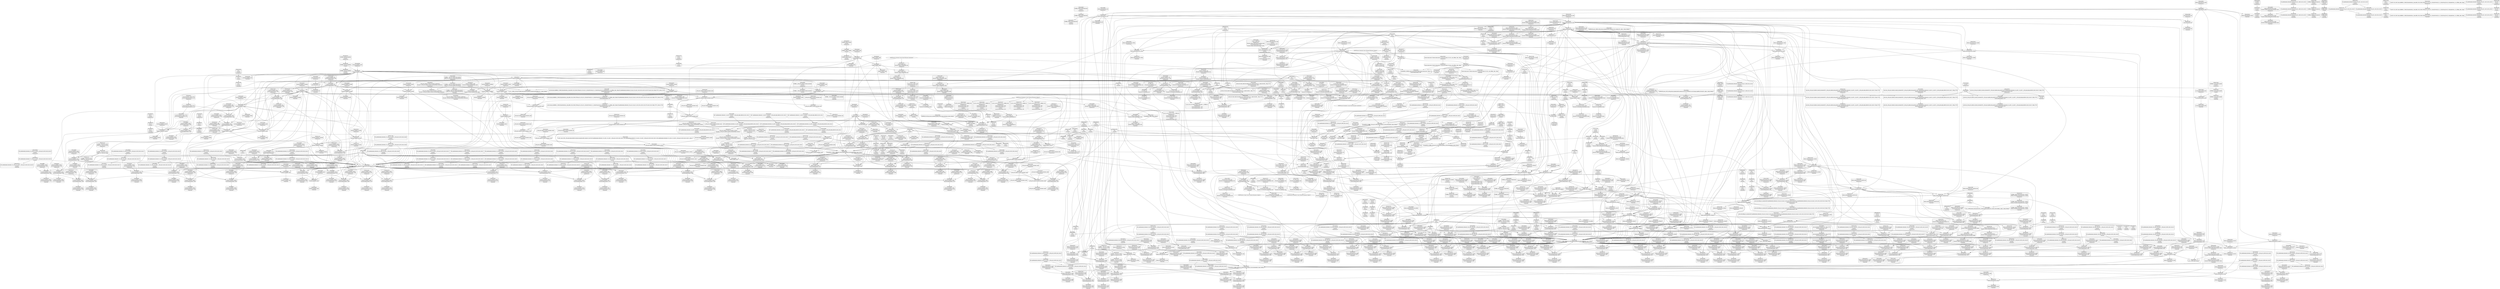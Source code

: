digraph {
	CE0x453dcf0 [shape=record,shape=Mrecord,label="{CE0x453dcf0|cred_has_capability:_tmp10|security/selinux/hooks.c,1575}"]
	CE0x44224d0 [shape=record,shape=Mrecord,label="{CE0x44224d0|selinux_inode_getsecurity:_entry|*SummSource*}"]
	CE0x44bd250 [shape=record,shape=Mrecord,label="{CE0x44bd250|__llvm_gcov_indirect_counter_increment:_predecessor|Function::__llvm_gcov_indirect_counter_increment&Arg::predecessor::|*SummSource*}"]
	CE0x450cfb0 [shape=record,shape=Mrecord,label="{CE0x450cfb0|_call_void___llvm_gcov_indirect_counter_increment(i32*___llvm_gcov_global_state_pred145,_i64**_getelementptr_inbounds_(_3_x_i64*_,_3_x_i64*_*___llvm_gcda_edge_table144,_i64_0,_i64_2)),_!dbg_!27732|security/selinux/hooks.c,1570}"]
	CE0x44cf180 [shape=record,shape=Mrecord,label="{CE0x44cf180|COLLAPSED:_GCMRE_current_task_external_global_%struct.task_struct*:_elem_0::|security/selinux/hooks.c,3087}"]
	CE0x44ced20 [shape=record,shape=Mrecord,label="{CE0x44ced20|selinux_inode_getsecurity:_cred|security/selinux/hooks.c,3087|*SummSource*}"]
	CE0x4441a60 [shape=record,shape=Mrecord,label="{CE0x4441a60|selinux_inode_getsecurity:_tmp|*SummSink*}"]
	CE0x44be9f0 [shape=record,shape=Mrecord,label="{CE0x44be9f0|selinux_inode_getsecurity:_tmp18|security/selinux/hooks.c,3087|*SummSource*}"]
	CE0x442b160 [shape=record,shape=Mrecord,label="{CE0x442b160|i64_1|*Constant*|*SummSource*}"]
	CE0x4448400 [shape=record,shape=Mrecord,label="{CE0x4448400|selinux_inode_getsecctx:_tmp10|security/selinux/hooks.c,5741|*SummSink*}"]
	CE0x631e5a0 [shape=record,shape=Mrecord,label="{CE0x631e5a0|selinux_inode_getsecctx:_inode|Function::selinux_inode_getsecctx&Arg::inode::|*SummSource*}"]
	"CONST[source:2(external),value:2(dynamic)][purpose:{subject}]"
	CE0x4478240 [shape=record,shape=Mrecord,label="{CE0x4478240|selinux_capable:_return}"]
	CE0x4529e50 [shape=record,shape=Mrecord,label="{CE0x4529e50|cred_has_capability:_if.end10}"]
	CE0x44c16f0 [shape=record,shape=Mrecord,label="{CE0x44c16f0|selinux_capable:_audit|Function::selinux_capable&Arg::audit::|*SummSource*}"]
	CE0x44880e0 [shape=record,shape=Mrecord,label="{CE0x44880e0|i64_1|*Constant*}"]
	CE0x45465d0 [shape=record,shape=Mrecord,label="{CE0x45465d0|__llvm_gcov_indirect_counter_increment:_tmp2|*SummSink*}"]
	CE0x441d110 [shape=record,shape=Mrecord,label="{CE0x441d110|GLOBAL:_selinux_inode_getsecurity.__warned|Global_var:selinux_inode_getsecurity.__warned|*SummSource*}"]
	CE0x450b940 [shape=record,shape=Mrecord,label="{CE0x450b940|cred_sid:_security|security/selinux/hooks.c,196|*SummSource*}"]
	CE0x44c46e0 [shape=record,shape=Mrecord,label="{CE0x44c46e0|selinux_inode_getsecurity:_tmp9|security/selinux/hooks.c,3076|*SummSink*}"]
	CE0x44abd60 [shape=record,shape=Mrecord,label="{CE0x44abd60|selinux_capable:_tmp}"]
	CE0x44c6600 [shape=record,shape=Mrecord,label="{CE0x44c6600|selinux_inode_getsecurity:_tmp20|security/selinux/hooks.c,3087|*SummSource*}"]
	CE0x44701d0 [shape=record,shape=Mrecord,label="{CE0x44701d0|GLOBAL:_cap_capable|*Constant*|*SummSource*}"]
	CE0x451a4d0 [shape=record,shape=Mrecord,label="{CE0x451a4d0|cred_has_capability:_tobool|security/selinux/hooks.c,1582|*SummSink*}"]
	CE0x4476860 [shape=record,shape=Mrecord,label="{CE0x4476860|selinux_inode_getsecurity:_do.end}"]
	CE0x4519610 [shape=record,shape=Mrecord,label="{CE0x4519610|avc_audit:_tsid|Function::avc_audit&Arg::tsid::|*SummSink*}"]
	CE0x450b1d0 [shape=record,shape=Mrecord,label="{CE0x450b1d0|i32_22|*Constant*|*SummSink*}"]
	CE0x44fe870 [shape=record,shape=Mrecord,label="{CE0x44fe870|cred_has_capability:_tmp28|security/selinux/hooks.c,1584|*SummSource*}"]
	CE0x45007b0 [shape=record,shape=Mrecord,label="{CE0x45007b0|cred_has_capability:_tmp30|security/selinux/hooks.c,1585|*SummSink*}"]
	CE0x4471b30 [shape=record,shape=Mrecord,label="{CE0x4471b30|cred_has_capability:_shl|security/selinux/hooks.c,1559|*SummSource*}"]
	CE0x451ae60 [shape=record,shape=Mrecord,label="{CE0x451ae60|i64_0|*Constant*}"]
	CE0x446dc70 [shape=record,shape=Mrecord,label="{CE0x446dc70|selinux_inode_getsecurity:_out_nofree|*SummSink*}"]
	CE0x452a970 [shape=record,shape=Mrecord,label="{CE0x452a970|i32_-22|*Constant*}"]
	CE0x44c2d40 [shape=record,shape=Mrecord,label="{CE0x44c2d40|selinux_inode_getsecurity:_tmp11|security/selinux/hooks.c,3087|*SummSink*}"]
	CE0x452bce0 [shape=record,shape=Mrecord,label="{CE0x452bce0|i64*_getelementptr_inbounds_(_21_x_i64_,_21_x_i64_*___llvm_gcov_ctr143,_i64_0,_i64_20)|*Constant*|*SummSink*}"]
	CE0x451f2b0 [shape=record,shape=Mrecord,label="{CE0x451f2b0|i64*_getelementptr_inbounds_(_21_x_i64_,_21_x_i64_*___llvm_gcov_ctr143,_i64_0,_i64_4)|*Constant*}"]
	CE0x446f470 [shape=record,shape=Mrecord,label="{CE0x446f470|selinux_inode_getsecurity:_tmp16|security/selinux/hooks.c,3087|*SummSink*}"]
	CE0x44e49b0 [shape=record,shape=Mrecord,label="{CE0x44e49b0|GLOBAL:_security_sid_to_context_force|*Constant*|*SummSink*}"]
	CE0x441bc90 [shape=record,shape=Mrecord,label="{CE0x441bc90|selinux_inode_getsecurity:_tmp12|security/selinux/hooks.c,3087}"]
	CE0x44df3a0 [shape=record,shape=Mrecord,label="{CE0x44df3a0|selinux_inode_getsecurity:_tmp37|security/selinux/hooks.c,3093}"]
	CE0x453f2f0 [shape=record,shape=Mrecord,label="{CE0x453f2f0|i64*_getelementptr_inbounds_(_21_x_i64_,_21_x_i64_*___llvm_gcov_ctr143,_i64_0,_i64_11)|*Constant*|*SummSource*}"]
	CE0x44546f0 [shape=record,shape=Mrecord,label="{CE0x44546f0|i64_1|*Constant*}"]
	CE0x450ec90 [shape=record,shape=Mrecord,label="{CE0x450ec90|GLOBAL:_printk|*Constant*}"]
	CE0x445f000 [shape=record,shape=Mrecord,label="{CE0x445f000|selinux_inode_getsecctx:_tmp6|security/selinux/hooks.c,5738}"]
	CE0x4455470 [shape=record,shape=Mrecord,label="{CE0x4455470|selinux_inode_getsecurity:_tmp}"]
	CE0x453fc10 [shape=record,shape=Mrecord,label="{CE0x453fc10|cred_has_capability:_tmp15|security/selinux/hooks.c,1575|*SummSink*}"]
	CE0x44a43e0 [shape=record,shape=Mrecord,label="{CE0x44a43e0|cred_has_capability:_cap|Function::cred_has_capability&Arg::cap::|*SummSink*}"]
	CE0x4479fc0 [shape=record,shape=Mrecord,label="{CE0x4479fc0|i8*_null|*Constant*}"]
	CE0x44e1a30 [shape=record,shape=Mrecord,label="{CE0x44e1a30|i64*_getelementptr_inbounds_(_26_x_i64_,_26_x_i64_*___llvm_gcov_ctr242,_i64_0,_i64_19)|*Constant*|*SummSource*}"]
	CE0x44a2540 [shape=record,shape=Mrecord,label="{CE0x44a2540|i32_0|*Constant*}"]
	CE0x443faa0 [shape=record,shape=Mrecord,label="{CE0x443faa0|selinux_inode_getsecurity:_if.then}"]
	CE0x44c60a0 [shape=record,shape=Mrecord,label="{CE0x44c60a0|selinux_inode_getsecurity:_tmp19|security/selinux/hooks.c,3087|*SummSource*}"]
	CE0x45140b0 [shape=record,shape=Mrecord,label="{CE0x45140b0|cred_has_capability:_sclass.0}"]
	CE0x4515490 [shape=record,shape=Mrecord,label="{CE0x4515490|avc_has_perm_noaudit:_ssid|Function::avc_has_perm_noaudit&Arg::ssid::|*SummSink*}"]
	CE0x4515060 [shape=record,shape=Mrecord,label="{CE0x4515060|avc_has_perm_noaudit:_entry|*SummSink*}"]
	CE0x45162d0 [shape=record,shape=Mrecord,label="{CE0x45162d0|avc_has_perm_noaudit:_requested|Function::avc_has_perm_noaudit&Arg::requested::|*SummSource*}"]
	CE0x4540270 [shape=record,shape=Mrecord,label="{CE0x4540270|i64*_getelementptr_inbounds_(_21_x_i64_,_21_x_i64_*___llvm_gcov_ctr143,_i64_0,_i64_12)|*Constant*}"]
	CE0x44b9500 [shape=record,shape=Mrecord,label="{CE0x44b9500|selinux_inode_getsecurity:_tmp51|security/selinux/hooks.c,3098|*SummSink*}"]
	CE0x4520d50 [shape=record,shape=Mrecord,label="{CE0x4520d50|cred_has_capability:_tmp5|security/selinux/hooks.c,1570|*SummSource*}"]
	CE0x447a290 [shape=record,shape=Mrecord,label="{CE0x447a290|i64_2|*Constant*}"]
	CE0x629d4d0 [shape=record,shape=Mrecord,label="{CE0x629d4d0|i64_0|*Constant*|*SummSink*}"]
	CE0x453c980 [shape=record,shape=Mrecord,label="{CE0x453c980|cred_has_capability:_tmp9|security/selinux/hooks.c,1575|*SummSink*}"]
	CE0x4529250 [shape=record,shape=Mrecord,label="{CE0x4529250|cred_has_capability:_tmp7|security/selinux/hooks.c,1574|*SummSink*}"]
	CE0x4482510 [shape=record,shape=Mrecord,label="{CE0x4482510|GLOBAL:_cred_has_capability|*Constant*|*SummSource*}"]
	CE0x44d30c0 [shape=record,shape=Mrecord,label="{CE0x44d30c0|selinux_inode_getsecurity:_tobool9|security/selinux/hooks.c,3089}"]
	CE0x44d5d60 [shape=record,shape=Mrecord,label="{CE0x44d5d60|i64*_getelementptr_inbounds_(_26_x_i64_,_26_x_i64_*___llvm_gcov_ctr242,_i64_0,_i64_15)|*Constant*|*SummSink*}"]
	CE0x4544cb0 [shape=record,shape=Mrecord,label="{CE0x4544cb0|cred_has_capability:_tmp6|security/selinux/hooks.c,1574|*SummSource*}"]
	CE0x4445a70 [shape=record,shape=Mrecord,label="{CE0x4445a70|i32_0|*Constant*}"]
	CE0x450a150 [shape=record,shape=Mrecord,label="{CE0x450a150|__llvm_gcov_indirect_counter_increment:_entry}"]
	CE0x44c5520 [shape=record,shape=Mrecord,label="{CE0x44c5520|selinux_inode_getsecurity:_call|security/selinux/hooks.c,3075}"]
	CE0x44c8b80 [shape=record,shape=Mrecord,label="{CE0x44c8b80|selinux_inode_getsecurity:_tmp25|security/selinux/hooks.c,3087}"]
	CE0x4544a60 [shape=record,shape=Mrecord,label="{CE0x4544a60|cred_has_capability:_tmp6|security/selinux/hooks.c,1574}"]
	CE0x444c9c0 [shape=record,shape=Mrecord,label="{CE0x444c9c0|selinux_inode_getsecctx:_call|security/selinux/hooks.c,5735|*SummSource*}"]
	CE0x441c3c0 [shape=record,shape=Mrecord,label="{CE0x441c3c0|selinux_inode_getsecurity:_tmp13|security/selinux/hooks.c,3087|*SummSource*}"]
	CE0x443c2d0 [shape=record,shape=Mrecord,label="{CE0x443c2d0|GLOBAL:___llvm_gcov_ctr338|Global_var:__llvm_gcov_ctr338|*SummSink*}"]
	CE0x446f000 [shape=record,shape=Mrecord,label="{CE0x446f000|selinux_capable:_tmp|*SummSink*}"]
	CE0x44fdcd0 [shape=record,shape=Mrecord,label="{CE0x44fdcd0|cred_has_capability:_tmp26|security/selinux/hooks.c,1583|*SummSink*}"]
	CE0x4521bf0 [shape=record,shape=Mrecord,label="{CE0x4521bf0|__llvm_gcov_indirect_counter_increment:_pred|*SummSink*}"]
	CE0x44c0070 [shape=record,shape=Mrecord,label="{CE0x44c0070|selinux_inode_getsecurity:_tmp5|security/selinux/hooks.c,3075|*SummSource*}"]
	CE0x44bebb0 [shape=record,shape=Mrecord,label="{CE0x44bebb0|selinux_inode_getsecurity:_tmp18|security/selinux/hooks.c,3087|*SummSink*}"]
	CE0x44383a0 [shape=record,shape=Mrecord,label="{CE0x44383a0|_call_void_mcount()_#3|*SummSink*}"]
	CE0x44a9010 [shape=record,shape=Mrecord,label="{CE0x44a9010|selinux_capable:_tmp11|security/selinux/hooks.c,2012|*SummSink*}"]
	CE0x44d5e40 [shape=record,shape=Mrecord,label="{CE0x44d5e40|selinux_inode_getsecurity:_tmp33|security/selinux/hooks.c,3090|*SummSink*}"]
	CE0x450a0e0 [shape=record,shape=Mrecord,label="{CE0x450a0e0|i64**_getelementptr_inbounds_(_3_x_i64*_,_3_x_i64*_*___llvm_gcda_edge_table144,_i64_0,_i64_1)|*Constant*|*SummSource*}"]
	CE0x4522300 [shape=record,shape=Mrecord,label="{CE0x4522300|__llvm_gcov_indirect_counter_increment:_tmp1|*SummSink*}"]
	CE0x4488070 [shape=record,shape=Mrecord,label="{CE0x4488070|selinux_inode_getsecurity:_size|security/selinux/hooks.c, 3070|*SummSource*}"]
	CE0x44c81b0 [shape=record,shape=Mrecord,label="{CE0x44c81b0|i32_3087|*Constant*|*SummSource*}"]
	CE0x4540680 [shape=record,shape=Mrecord,label="{CE0x4540680|i64*_getelementptr_inbounds_(_21_x_i64_,_21_x_i64_*___llvm_gcov_ctr143,_i64_0,_i64_12)|*Constant*|*SummSink*}"]
	CE0x4444ca0 [shape=record,shape=Mrecord,label="{CE0x4444ca0|selinux_inode_getsecctx:_tmp11|security/selinux/hooks.c,5741|*SummSource*}"]
	CE0x4520ba0 [shape=record,shape=Mrecord,label="{CE0x4520ba0|cred_has_capability:_tmp5|security/selinux/hooks.c,1570}"]
	CE0x451ac70 [shape=record,shape=Mrecord,label="{CE0x451ac70|GLOBAL:___llvm_gcov_ctr143|Global_var:__llvm_gcov_ctr143|*SummSink*}"]
	CE0x44b9340 [shape=record,shape=Mrecord,label="{CE0x44b9340|selinux_inode_getsecurity:_tmp51|security/selinux/hooks.c,3098|*SummSource*}"]
	CE0x44827b0 [shape=record,shape=Mrecord,label="{CE0x44827b0|cred_has_capability:_cred|Function::cred_has_capability&Arg::cred::|*SummSink*}"]
	CE0x44febd0 [shape=record,shape=Mrecord,label="{CE0x44febd0|i64*_getelementptr_inbounds_(_21_x_i64_,_21_x_i64_*___llvm_gcov_ctr143,_i64_0,_i64_18)|*Constant*}"]
	CE0x446ece0 [shape=record,shape=Mrecord,label="{CE0x446ece0|selinux_inode_getsecurity:_if.end17|*SummSource*}"]
	CE0x45187e0 [shape=record,shape=Mrecord,label="{CE0x45187e0|GLOBAL:_avc_audit|*Constant*|*SummSource*}"]
	CE0x44311e0 [shape=record,shape=Mrecord,label="{CE0x44311e0|i32_0|*Constant*|*SummSource*}"]
	CE0x4470c70 [shape=record,shape=Mrecord,label="{CE0x4470c70|_call_void_mcount()_#3}"]
	CE0x44bcd60 [shape=record,shape=Mrecord,label="{CE0x44bcd60|get_current:_bb|*SummSink*}"]
	CE0x453f480 [shape=record,shape=Mrecord,label="{CE0x453f480|cred_has_capability:_tmp16|security/selinux/hooks.c,1576|*SummSource*}"]
	CE0x44c5b00 [shape=record,shape=Mrecord,label="{CE0x44c5b00|VOIDTB_TE_array:_GCRE_.str63_private_unnamed_addr_constant_8_x_i8_c_selinux_00_,_align_1:_elem_0:default:}"]
	CE0x44bd6f0 [shape=record,shape=Mrecord,label="{CE0x44bd6f0|selinux_capable:_tmp5|security/selinux/hooks.c,2008}"]
	CE0x444d370 [shape=record,shape=Mrecord,label="{CE0x444d370|get_current:_tmp3|*SummSink*}"]
	CE0x44cd2d0 [shape=record,shape=Mrecord,label="{CE0x44cd2d0|GLOBAL:_get_current|*Constant*}"]
	CE0x4521910 [shape=record,shape=Mrecord,label="{CE0x4521910|__llvm_gcov_indirect_counter_increment:_tmp}"]
	CE0x44bf740 [shape=record,shape=Mrecord,label="{CE0x44bf740|selinux_inode_getsecurity:_tmp4|security/selinux/hooks.c,3075|*SummSink*}"]
	CE0x44b9880 [shape=record,shape=Mrecord,label="{CE0x44b9880|0:_i8*,_:_CME:_elem_0:default:}"]
	CE0x44cbc10 [shape=record,shape=Mrecord,label="{CE0x44cbc10|_call_void_lockdep_rcu_suspicious(i8*_getelementptr_inbounds_(_25_x_i8_,_25_x_i8_*_.str3,_i32_0,_i32_0),_i32_3087,_i8*_getelementptr_inbounds_(_45_x_i8_,_45_x_i8_*_.str12,_i32_0,_i32_0))_#10,_!dbg_!27740|security/selinux/hooks.c,3087|*SummSource*}"]
	CE0x450f210 [shape=record,shape=Mrecord,label="{CE0x450f210|i64*_getelementptr_inbounds_(_21_x_i64_,_21_x_i64_*___llvm_gcov_ctr143,_i64_0,_i64_7)|*Constant*}"]
	CE0x453b410 [shape=record,shape=Mrecord,label="{CE0x453b410|cred_sid:_entry|*SummSource*}"]
	CE0x44a03d0 [shape=record,shape=Mrecord,label="{CE0x44a03d0|selinux_capable:_tmp2|security/selinux/hooks.c,2008|*SummSource*}"]
	CE0x44f9620 [shape=record,shape=Mrecord,label="{CE0x44f9620|avc_audit:_avd|Function::avc_audit&Arg::avd::}"]
	CE0x44f9e00 [shape=record,shape=Mrecord,label="{CE0x44f9e00|avc_audit:_a|Function::avc_audit&Arg::a::}"]
	CE0x4523f80 [shape=record,shape=Mrecord,label="{CE0x4523f80|i64**_getelementptr_inbounds_(_3_x_i64*_,_3_x_i64*_*___llvm_gcda_edge_table144,_i64_0,_i64_2)|*Constant*}"]
	CE0x44542e0 [shape=record,shape=Mrecord,label="{CE0x44542e0|selinux_inode_getsecurity:_if.then16|*SummSource*}"]
	CE0x44b8180 [shape=record,shape=Mrecord,label="{CE0x44b8180|selinux_inode_getsecurity:_tmp49|security/selinux/hooks.c,3098|*SummSink*}"]
	CE0x4473600 [shape=record,shape=Mrecord,label="{CE0x4473600|selinux_capable:_if.then|*SummSource*}"]
	CE0x44e4480 [shape=record,shape=Mrecord,label="{CE0x44e4480|selinux_inode_getsecurity:_call11|security/selinux/hooks.c,3090|*SummSink*}"]
	CE0x4511a80 [shape=record,shape=Mrecord,label="{CE0x4511a80|i64*_getelementptr_inbounds_(_21_x_i64_,_21_x_i64_*___llvm_gcov_ctr143,_i64_0,_i64_8)|*Constant*|*SummSource*}"]
	CE0x44bf1b0 [shape=record,shape=Mrecord,label="{CE0x44bf1b0|i64_2|*Constant*}"]
	CE0x44abe40 [shape=record,shape=Mrecord,label="{CE0x44abe40|selinux_capable:_tmp|*SummSource*}"]
	CE0x453c180 [shape=record,shape=Mrecord,label="{CE0x453c180|cred_sid:_tmp4|*LoadInst*|security/selinux/hooks.c,196|*SummSource*}"]
	CE0x4521f10 [shape=record,shape=Mrecord,label="{CE0x4521f10|i8_3|*Constant*}"]
	CE0x4449b90 [shape=record,shape=Mrecord,label="{CE0x4449b90|selinux_inode_getsecctx:_tmp8|security/selinux/hooks.c,5739|*SummSource*}"]
	CE0x4442c50 [shape=record,shape=Mrecord,label="{CE0x4442c50|selinux_inode_getsecctx:_call|security/selinux/hooks.c,5735|*SummSink*}"]
	CE0x44e0b30 [shape=record,shape=Mrecord,label="{CE0x44e0b30|selinux_inode_getsecurity:_tmp39|security/selinux/hooks.c,3094}"]
	CE0x447a440 [shape=record,shape=Mrecord,label="{CE0x447a440|selinux_capable:_tobool|security/selinux/hooks.c,2008|*SummSink*}"]
	CE0x451d910 [shape=record,shape=Mrecord,label="{CE0x451d910|cred_has_capability:_tmp2|security/selinux/hooks.c,1567|*SummSink*}"]
	CE0x4478320 [shape=record,shape=Mrecord,label="{CE0x4478320|%struct.task_struct*_(%struct.task_struct**)*_asm_movq_%gs:$_1:P_,$0_,_r,im,_dirflag_,_fpsr_,_flags_|*SummSource*}"]
	CE0x5786f80 [shape=record,shape=Mrecord,label="{CE0x5786f80|selinux_inode_getsecctx:_tmp2|security/selinux/hooks.c,5737}"]
	CE0x44bd820 [shape=record,shape=Mrecord,label="{CE0x44bd820|selinux_capable:_tmp5|security/selinux/hooks.c,2008|*SummSource*}"]
	CE0x4513450 [shape=record,shape=Mrecord,label="{CE0x4513450|cred_has_capability:_tmp17|security/selinux/hooks.c,1576|*SummSource*}"]
	CE0x44bdff0 [shape=record,shape=Mrecord,label="{CE0x44bdff0|i64_7|*Constant*}"]
	CE0x44b68a0 [shape=record,shape=Mrecord,label="{CE0x44b68a0|selinux_inode_getsecurity:_tmp46|security/selinux/hooks.c,3097|*SummSource*}"]
	CE0x4479e80 [shape=record,shape=Mrecord,label="{CE0x4479e80|0:_i8*,_:_SCMRE:_elem_0:default:}"]
	CE0x44defb0 [shape=record,shape=Mrecord,label="{CE0x44defb0|selinux_inode_getsecurity:_tmp34|security/selinux/hooks.c,3090|*SummSource*}"]
	CE0x4522850 [shape=record,shape=Mrecord,label="{CE0x4522850|cred_has_capability:_call3|security/selinux/hooks.c,1573|*SummSink*}"]
	CE0x44465f0 [shape=record,shape=Mrecord,label="{CE0x44465f0|selinux_inode_getsecurity:_name|Function::selinux_inode_getsecurity&Arg::name::|*SummSink*}"]
	CE0x44d0330 [shape=record,shape=Mrecord,label="{CE0x44d0330|GLOBAL:_selinux_capable|*Constant*|*SummSource*}"]
	CE0x44a32c0 [shape=record,shape=Mrecord,label="{CE0x44a32c0|cred_sid:_tmp3|*SummSink*}"]
	CE0x44706a0 [shape=record,shape=Mrecord,label="{CE0x44706a0|selinux_inode_getsecurity:_if.end6|*SummSink*}"]
	CE0x45149a0 [shape=record,shape=Mrecord,label="{CE0x45149a0|GLOBAL:_avc_has_perm_noaudit|*Constant*}"]
	CE0x44beee0 [shape=record,shape=Mrecord,label="{CE0x44beee0|selinux_inode_getsecurity:_tobool|security/selinux/hooks.c,3075|*SummSink*}"]
	CE0x451a1b0 [shape=record,shape=Mrecord,label="{CE0x451a1b0|cred_has_capability:_tmp18|security/selinux/hooks.c,1580|*SummSource*}"]
	CE0x4470950 [shape=record,shape=Mrecord,label="{CE0x4470950|__llvm_gcov_indirect_counter_increment:_tmp5|*SummSource*}"]
	CE0x4541070 [shape=record,shape=Mrecord,label="{CE0x4541070|cred_has_capability:_tmp12|security/selinux/hooks.c,1575|*SummSource*}"]
	CE0x4471930 [shape=record,shape=Mrecord,label="{CE0x4471930|cred_has_capability:_type|security/selinux/hooks.c,1562|*SummSink*}"]
	CE0x446df20 [shape=record,shape=Mrecord,label="{CE0x446df20|selinux_inode_getsecurity:_if.then19|*SummSink*}"]
	CE0x44e75f0 [shape=record,shape=Mrecord,label="{CE0x44e75f0|GLOBAL:_security_sid_to_context|*Constant*}"]
	CE0x4480850 [shape=record,shape=Mrecord,label="{CE0x4480850|selinux_inode_getsecurity:_tmp54|security/selinux/hooks.c,3101|*SummSink*}"]
	CE0x4431ff0 [shape=record,shape=Mrecord,label="{CE0x4431ff0|i1_true|*Constant*|*SummSource*}"]
	CE0x453c000 [shape=record,shape=Mrecord,label="{CE0x453c000|cred_sid:_tmp4|*LoadInst*|security/selinux/hooks.c,196}"]
	CE0x44cbf00 [shape=record,shape=Mrecord,label="{CE0x44cbf00|i64*_getelementptr_inbounds_(_26_x_i64_,_26_x_i64_*___llvm_gcov_ctr242,_i64_0,_i64_12)|*Constant*|*SummSink*}"]
	CE0x44c7b80 [shape=record,shape=Mrecord,label="{CE0x44c7b80|GLOBAL:_lockdep_rcu_suspicious|*Constant*|*SummSource*}"]
	CE0x44305b0 [shape=record,shape=Mrecord,label="{CE0x44305b0|selinux_inode_getsecctx:_bb}"]
	CE0x44cd590 [shape=record,shape=Mrecord,label="{CE0x44cd590|selinux_capable:_tmp7|security/selinux/hooks.c,2009|*SummSource*}"]
	CE0x44b7270 [shape=record,shape=Mrecord,label="{CE0x44b7270|selinux_inode_getsecurity:_tmp48|security/selinux/hooks.c,3097}"]
	CE0x4445a00 [shape=record,shape=Mrecord,label="{CE0x4445a00|_ret_i32_%retval.0,_!dbg_!27779|security/selinux/hooks.c,3104|*SummSource*}"]
	CE0x442cfd0 [shape=record,shape=Mrecord,label="{CE0x442cfd0|selinux_inode_getsecurity:_land.lhs.true|*SummSource*}"]
	CE0x4514c50 [shape=record,shape=Mrecord,label="{CE0x4514c50|GLOBAL:_avc_has_perm_noaudit|*Constant*|*SummSink*}"]
	CE0x447a220 [shape=record,shape=Mrecord,label="{CE0x447a220|i8*_null|*Constant*|*SummSink*}"]
	CE0x4453530 [shape=record,shape=Mrecord,label="{CE0x4453530|_call_void_mcount()_#3}"]
	CE0x44fb860 [shape=record,shape=Mrecord,label="{CE0x44fb860|cred_has_capability:_tmp22|security/selinux/hooks.c,1582|*SummSource*}"]
	CE0x44d60d0 [shape=record,shape=Mrecord,label="{CE0x44d60d0|selinux_inode_getsecurity:_tmp33|security/selinux/hooks.c,3090}"]
	CE0x44e1010 [shape=record,shape=Mrecord,label="{CE0x44e1010|selinux_inode_getsecurity:_tmp38|security/selinux/hooks.c,3094}"]
	CE0x4476df0 [shape=record,shape=Mrecord,label="{CE0x4476df0|selinux_inode_getsecurity:_frombool|*SummSink*}"]
	CE0x453e030 [shape=record,shape=Mrecord,label="{CE0x453e030|i64*_getelementptr_inbounds_(_21_x_i64_,_21_x_i64_*___llvm_gcov_ctr143,_i64_0,_i64_9)|*Constant*|*SummSink*}"]
	CE0x44fce40 [shape=record,shape=Mrecord,label="{CE0x44fce40|cred_has_capability:_tmp25|security/selinux/hooks.c,1582}"]
	CE0x4481fe0 [shape=record,shape=Mrecord,label="{CE0x4481fe0|selinux_capable:_call1|security/selinux/hooks.c,2011}"]
	CE0x44cf8e0 [shape=record,shape=Mrecord,label="{CE0x44cf8e0|selinux_inode_getsecurity:_call8|security/selinux/hooks.c,3087}"]
	CE0x4449f60 [shape=record,shape=Mrecord,label="{CE0x4449f60|selinux_inode_getsecctx:_bb|*SummSource*}"]
	CE0x4455130 [shape=record,shape=Mrecord,label="{CE0x4455130|i64*_getelementptr_inbounds_(_2_x_i64_,_2_x_i64_*___llvm_gcov_ctr98,_i64_0,_i64_0)|*Constant*}"]
	CE0x45413f0 [shape=record,shape=Mrecord,label="{CE0x45413f0|cred_has_capability:_tmp14|security/selinux/hooks.c,1575|*SummSource*}"]
	CE0x4456000 [shape=record,shape=Mrecord,label="{CE0x4456000|selinux_capable:_if.end|*SummSink*}"]
	CE0x4481220 [shape=record,shape=Mrecord,label="{CE0x4481220|i32_-95|*Constant*|*SummSource*}"]
	CE0x44287e0 [shape=record,shape=Mrecord,label="{CE0x44287e0|i64_1|*Constant*}"]
	CE0x451b750 [shape=record,shape=Mrecord,label="{CE0x451b750|cred_has_capability:_tmp20|security/selinux/hooks.c,1580|*SummSink*}"]
	CE0x44b9180 [shape=record,shape=Mrecord,label="{CE0x44b9180|selinux_inode_getsecurity:_tmp51|security/selinux/hooks.c,3098}"]
	CE0x4516ab0 [shape=record,shape=Mrecord,label="{CE0x4516ab0|avc_has_perm_noaudit:_avd|Function::avc_has_perm_noaudit&Arg::avd::|*SummSink*}"]
	CE0x44b1ec0 [shape=record,shape=Mrecord,label="{CE0x44b1ec0|selinux_inode_getsecurity:_tmp2|*LoadInst*|security/selinux/hooks.c,3073|*SummSink*}"]
	CE0x450d7f0 [shape=record,shape=Mrecord,label="{CE0x450d7f0|__llvm_gcov_indirect_counter_increment:_counters|Function::__llvm_gcov_indirect_counter_increment&Arg::counters::|*SummSink*}"]
	CE0x44539b0 [shape=record,shape=Mrecord,label="{CE0x44539b0|i32_1|*Constant*}"]
	CE0x4449a20 [shape=record,shape=Mrecord,label="{CE0x4449a20|selinux_inode_getsecctx:_tmp8|security/selinux/hooks.c,5739}"]
	CE0x4515370 [shape=record,shape=Mrecord,label="{CE0x4515370|avc_has_perm_noaudit:_ssid|Function::avc_has_perm_noaudit&Arg::ssid::|*SummSource*}"]
	CE0x631e660 [shape=record,shape=Mrecord,label="{CE0x631e660|selinux_inode_getsecctx:_inode|Function::selinux_inode_getsecctx&Arg::inode::|*SummSink*}"]
	CE0x44fb740 [shape=record,shape=Mrecord,label="{CE0x44fb740|cred_has_capability:_tmp22|security/selinux/hooks.c,1582}"]
	CE0x44a3d60 [shape=record,shape=Mrecord,label="{CE0x44a3d60|cred_has_capability:_cred|Function::cred_has_capability&Arg::cred::|*SummSource*}"]
	CE0x4483870 [shape=record,shape=Mrecord,label="{CE0x4483870|GLOBAL:_kfree|*Constant*|*SummSource*}"]
	CE0x4514290 [shape=record,shape=Mrecord,label="{CE0x4514290|cred_has_capability:_sclass.0|*SummSink*}"]
	CE0x442c620 [shape=record,shape=Mrecord,label="{CE0x442c620|selinux_inode_getsecctx:_retval.0}"]
	CE0x453aca0 [shape=record,shape=Mrecord,label="{CE0x453aca0|cred_has_capability:_shr|security/selinux/hooks.c,1565|*SummSink*}"]
	CE0x44a93d0 [shape=record,shape=Mrecord,label="{CE0x44a93d0|selinux_capable:_tmp11|security/selinux/hooks.c,2012}"]
	CE0x45221d0 [shape=record,shape=Mrecord,label="{CE0x45221d0|i32_-1|*Constant*|*SummSink*}"]
	CE0x45462d0 [shape=record,shape=Mrecord,label="{CE0x45462d0|__llvm_gcov_indirect_counter_increment:_counter|*SummSink*}"]
	CE0x44e8480 [shape=record,shape=Mrecord,label="{CE0x44e8480|selinux_inode_getsecurity:_tobool15|security/selinux/hooks.c,3094|*SummSource*}"]
	CE0x4528b80 [shape=record,shape=Mrecord,label="{CE0x4528b80|__llvm_gcov_indirect_counter_increment:_tmp3|*SummSink*}"]
	CE0x44bf140 [shape=record,shape=Mrecord,label="{CE0x44bf140|i64*_getelementptr_inbounds_(_26_x_i64_,_26_x_i64_*___llvm_gcov_ctr242,_i64_0,_i64_3)|*Constant*|*SummSink*}"]
	CE0x44fbfa0 [shape=record,shape=Mrecord,label="{CE0x44fbfa0|cred_has_capability:_tmp23|security/selinux/hooks.c,1582|*SummSink*}"]
	CE0x44d1000 [shape=record,shape=Mrecord,label="{CE0x44d1000|GLOBAL:_init_user_ns|Global_var:init_user_ns|*SummSink*}"]
	CE0x44c44f0 [shape=record,shape=Mrecord,label="{CE0x44c44f0|selinux_inode_getsecurity:_tmp8|security/selinux/hooks.c,3076|*SummSource*}"]
	CE0x45119c0 [shape=record,shape=Mrecord,label="{CE0x45119c0|i64*_getelementptr_inbounds_(_21_x_i64_,_21_x_i64_*___llvm_gcov_ctr143,_i64_0,_i64_8)|*Constant*}"]
	CE0x44e2a10 [shape=record,shape=Mrecord,label="{CE0x44e2a10|i64*_getelementptr_inbounds_(_26_x_i64_,_26_x_i64_*___llvm_gcov_ctr242,_i64_0,_i64_16)|*Constant*}"]
	CE0x44fdbb0 [shape=record,shape=Mrecord,label="{CE0x44fdbb0|i64*_getelementptr_inbounds_(_21_x_i64_,_21_x_i64_*___llvm_gcov_ctr143,_i64_0,_i64_17)|*Constant*|*SummSource*}"]
	CE0x4438820 [shape=record,shape=Mrecord,label="{CE0x4438820|i64*_getelementptr_inbounds_(_6_x_i64_,_6_x_i64_*___llvm_gcov_ctr338,_i64_0,_i64_4)|*Constant*|*SummSink*}"]
	CE0x4482af0 [shape=record,shape=Mrecord,label="{CE0x4482af0|cred_has_capability:_entry|*SummSink*}"]
	CE0x453e600 [shape=record,shape=Mrecord,label="{CE0x453e600|cred_has_capability:_tmp11|security/selinux/hooks.c,1575|*SummSink*}"]
	CE0x4470d70 [shape=record,shape=Mrecord,label="{CE0x4470d70|_call_void_mcount()_#3|*SummSource*}"]
	CE0x4473920 [shape=record,shape=Mrecord,label="{CE0x4473920|cred_has_capability:_cap1|security/selinux/hooks.c,1563|*SummSource*}"]
	CE0x44d0560 [shape=record,shape=Mrecord,label="{CE0x44d0560|selinux_capable:_entry|*SummSink*}"]
	CE0x4539690 [shape=record,shape=Mrecord,label="{CE0x4539690|i64*_getelementptr_inbounds_(_21_x_i64_,_21_x_i64_*___llvm_gcov_ctr143,_i64_0,_i64_5)|*Constant*}"]
	CE0x44c06a0 [shape=record,shape=Mrecord,label="{CE0x44c06a0|selinux_inode_getsecurity:_tmp6|security/selinux/hooks.c,3075|*SummSource*}"]
	CE0x4513b50 [shape=record,shape=Mrecord,label="{CE0x4513b50|i16_4|*Constant*|*SummSink*}"]
	CE0x4472fd0 [shape=record,shape=Mrecord,label="{CE0x4472fd0|selinux_inode_getsecurity:_land.lhs.true4|*SummSource*}"]
	CE0x4454610 [shape=record,shape=Mrecord,label="{CE0x4454610|cred_has_capability:_if.then9|*SummSource*}"]
	CE0x453bbc0 [shape=record,shape=Mrecord,label="{CE0x453bbc0|i32_1|*Constant*}"]
	CE0x4545250 [shape=record,shape=Mrecord,label="{CE0x4545250|cred_sid:_sid|security/selinux/hooks.c,197}"]
	CE0x44c75c0 [shape=record,shape=Mrecord,label="{CE0x44c75c0|i8*_getelementptr_inbounds_(_25_x_i8_,_25_x_i8_*_.str3,_i32_0,_i32_0)|*Constant*}"]
	CE0x44a9a50 [shape=record,shape=Mrecord,label="{CE0x44a9a50|cred_has_capability:_sw.epilog}"]
	CE0x4512320 [shape=record,shape=Mrecord,label="{CE0x4512320|i32_31|*Constant*|*SummSink*}"]
	CE0x445e860 [shape=record,shape=Mrecord,label="{CE0x445e860|i64*_getelementptr_inbounds_(_6_x_i64_,_6_x_i64_*___llvm_gcov_ctr142,_i64_0,_i64_3)|*Constant*|*SummSource*}"]
	CE0x4476f10 [shape=record,shape=Mrecord,label="{CE0x4476f10|i32_10|*Constant*|*SummSink*}"]
	CE0x442a810 [shape=record,shape=Mrecord,label="{CE0x442a810|selinux_inode_getsecctx:_ctxlen|Function::selinux_inode_getsecctx&Arg::ctxlen::|*SummSink*}"]
	CE0x44fb970 [shape=record,shape=Mrecord,label="{CE0x44fb970|cred_has_capability:_tmp22|security/selinux/hooks.c,1582|*SummSink*}"]
	CE0x44754d0 [shape=record,shape=Mrecord,label="{CE0x44754d0|i64_8|*Constant*|*SummSource*}"]
	CE0x445a2f0 [shape=record,shape=Mrecord,label="{CE0x445a2f0|cred_has_capability:_if.then|*SummSource*}"]
	CE0x443f770 [shape=record,shape=Mrecord,label="{CE0x443f770|selinux_inode_getsecurity:_if.else}"]
	CE0x443f610 [shape=record,shape=Mrecord,label="{CE0x443f610|COLLAPSED:_GCMRE___llvm_gcov_ctr98_internal_global_2_x_i64_zeroinitializer:_elem_0:default:}"]
	CE0x44256a0 [shape=record,shape=Mrecord,label="{CE0x44256a0|i1_true|*Constant*}"]
	CE0x4518970 [shape=record,shape=Mrecord,label="{CE0x4518970|GLOBAL:_avc_audit|*Constant*|*SummSink*}"]
	CE0x44dedb0 [shape=record,shape=Mrecord,label="{CE0x44dedb0|selinux_inode_getsecurity:_tmp34|security/selinux/hooks.c,3090}"]
	CE0x4529ec0 [shape=record,shape=Mrecord,label="{CE0x4529ec0|cred_has_capability:_do.end6}"]
	CE0x44c40f0 [shape=record,shape=Mrecord,label="{CE0x44c40f0|selinux_inode_getsecurity:_tobool2|security/selinux/hooks.c,3087|*SummSink*}"]
	CE0x44bd030 [shape=record,shape=Mrecord,label="{CE0x44bd030|__llvm_gcov_indirect_counter_increment:_entry|*SummSink*}"]
	CE0x445d6c0 [shape=record,shape=Mrecord,label="{CE0x445d6c0|_ret_i32_%tmp6,_!dbg_!27716|security/selinux/hooks.c,197}"]
	CE0x44fc2b0 [shape=record,shape=Mrecord,label="{CE0x44fc2b0|cred_has_capability:_tmp24|security/selinux/hooks.c,1582}"]
	CE0x44c4a70 [shape=record,shape=Mrecord,label="{CE0x44c4a70|selinux_inode_getsecurity:_tmp9|security/selinux/hooks.c,3076}"]
	CE0x44df6e0 [shape=record,shape=Mrecord,label="{CE0x44df6e0|selinux_inode_getsecurity:_tmp37|security/selinux/hooks.c,3093|*SummSink*}"]
	CE0x4519e80 [shape=record,shape=Mrecord,label="{CE0x4519e80|cred_has_capability:_cmp|security/selinux/hooks.c,1580}"]
	CE0x4519030 [shape=record,shape=Mrecord,label="{CE0x4519030|avc_audit:_ssid|Function::avc_audit&Arg::ssid::|*SummSource*}"]
	CE0x443e410 [shape=record,shape=Mrecord,label="{CE0x443e410|selinux_inode_getsecurity:_tmp57|security/selinux/hooks.c,3104|*SummSink*}"]
	CE0x44e8bd0 [shape=record,shape=Mrecord,label="{CE0x44e8bd0|i64_17|*Constant*|*SummSink*}"]
	CE0x44cc280 [shape=record,shape=Mrecord,label="{CE0x44cc280|selinux_inode_getsecurity:_tmp26|security/selinux/hooks.c,3087|*SummSource*}"]
	CE0x450dad0 [shape=record,shape=Mrecord,label="{CE0x450dad0|_ret_void|*SummSource*}"]
	CE0x4511670 [shape=record,shape=Mrecord,label="{CE0x4511670|i64_12|*Constant*|*SummSource*}"]
	CE0x452c970 [shape=record,shape=Mrecord,label="{CE0x452c970|cred_sid:_bb}"]
	CE0x447efc0 [shape=record,shape=Mrecord,label="{CE0x447efc0|i64*_getelementptr_inbounds_(_26_x_i64_,_26_x_i64_*___llvm_gcov_ctr242,_i64_0,_i64_23)|*Constant*}"]
	CE0x442a650 [shape=record,shape=Mrecord,label="{CE0x442a650|selinux_inode_getsecctx:_ctxlen|Function::selinux_inode_getsecctx&Arg::ctxlen::|*SummSource*}"]
	CE0x44e6350 [shape=record,shape=Mrecord,label="{CE0x44e6350|selinux_inode_getsecurity:_tobool18|security/selinux/hooks.c,3097|*SummSink*}"]
	CE0x452afd0 [shape=record,shape=Mrecord,label="{CE0x452afd0|cred_has_capability:_retval.0}"]
	CE0x4472000 [shape=record,shape=Mrecord,label="{CE0x4472000|selinux_inode_getsecurity:_if.end20|*SummSink*}"]
	CE0x44c0820 [shape=record,shape=Mrecord,label="{CE0x44c0820|selinux_inode_getsecurity:_tmp6|security/selinux/hooks.c,3075|*SummSink*}"]
	CE0x44a9f50 [shape=record,shape=Mrecord,label="{CE0x44a9f50|_call_void_mcount()_#3|*SummSource*}"]
	CE0x4515700 [shape=record,shape=Mrecord,label="{CE0x4515700|avc_has_perm_noaudit:_tsid|Function::avc_has_perm_noaudit&Arg::tsid::}"]
	CE0x4541000 [shape=record,shape=Mrecord,label="{CE0x4541000|cred_has_capability:_tmp12|security/selinux/hooks.c,1575}"]
	CE0x4538e60 [shape=record,shape=Mrecord,label="{CE0x4538e60|i64**_getelementptr_inbounds_(_3_x_i64*_,_3_x_i64*_*___llvm_gcda_edge_table144,_i64_0,_i64_2)|*Constant*|*SummSink*}"]
	CE0x4516920 [shape=record,shape=Mrecord,label="{CE0x4516920|avc_has_perm_noaudit:_flags|Function::avc_has_perm_noaudit&Arg::flags::|*SummSource*}"]
	CE0x44f9090 [shape=record,shape=Mrecord,label="{CE0x44f9090|avc_audit:_tclass|Function::avc_audit&Arg::tclass::|*SummSink*}"]
	CE0x4539700 [shape=record,shape=Mrecord,label="{CE0x4539700|_call_void___llvm_gcov_indirect_counter_increment(i32*___llvm_gcov_global_state_pred145,_i64**_getelementptr_inbounds_(_3_x_i64*_,_3_x_i64*_*___llvm_gcda_edge_table144,_i64_0,_i64_2)),_!dbg_!27732|security/selinux/hooks.c,1570|*SummSource*}"]
	CE0x451bb10 [shape=record,shape=Mrecord,label="{CE0x451bb10|cred_has_capability:_tmp21|security/selinux/hooks.c,1580|*SummSource*}"]
	CE0x44c3f30 [shape=record,shape=Mrecord,label="{CE0x44c3f30|selinux_inode_getsecurity:_tobool2|security/selinux/hooks.c,3087|*SummSource*}"]
	CE0x453bd10 [shape=record,shape=Mrecord,label="{CE0x453bd10|GLOBAL:___llvm_gcov_global_state_pred145|Global_var:__llvm_gcov_global_state_pred145}"]
	CE0x4510920 [shape=record,shape=Mrecord,label="{CE0x4510920|void_(i8*,_i32,_i64)*_asm_sideeffect_1:_09ud2_0A.pushsection___bug_table,_22a_22_0A2:_09.long_1b_-_2b,_$_0:c_-_2b_0A_09.word_$_1:c_,_0_0A_09.org_2b+$_2:c_0A.popsection_,_i,i,i,_dirflag_,_fpsr_,_flags_|*SummSource*}"]
	CE0x44fa2a0 [shape=record,shape=Mrecord,label="{CE0x44fa2a0|_ret_i32_%retval.0,_!dbg_!27732|security/selinux/include/avc.h,142}"]
	CE0x44320f0 [shape=record,shape=Mrecord,label="{CE0x44320f0|selinux_inode_getsecurity:_alloc|Function::selinux_inode_getsecurity&Arg::alloc::}"]
	CE0x44389c0 [shape=record,shape=Mrecord,label="{CE0x44389c0|i64*_getelementptr_inbounds_(_6_x_i64_,_6_x_i64_*___llvm_gcov_ctr338,_i64_0,_i64_4)|*Constant*|*SummSource*}"]
	CE0x4539bb0 [shape=record,shape=Mrecord,label="{CE0x4539bb0|cred_has_capability:_u|security/selinux/hooks.c,1563|*SummSource*}"]
	CE0x629d410 [shape=record,shape=Mrecord,label="{CE0x629d410|i64_0|*Constant*|*SummSource*}"]
	CE0x44cbe70 [shape=record,shape=Mrecord,label="{CE0x44cbe70|i64*_getelementptr_inbounds_(_26_x_i64_,_26_x_i64_*___llvm_gcov_ctr242,_i64_0,_i64_12)|*Constant*|*SummSource*}"]
	CE0x450f390 [shape=record,shape=Mrecord,label="{CE0x450f390|i64*_getelementptr_inbounds_(_21_x_i64_,_21_x_i64_*___llvm_gcov_ctr143,_i64_0,_i64_7)|*Constant*|*SummSource*}"]
	CE0x44e6190 [shape=record,shape=Mrecord,label="{CE0x44e6190|selinux_inode_getsecurity:_tobool18|security/selinux/hooks.c,3097|*SummSource*}"]
	CE0x4445430 [shape=record,shape=Mrecord,label="{CE0x4445430|selinux_inode_getsecurity:_inode|Function::selinux_inode_getsecurity&Arg::inode::|*SummSource*}"]
	CE0x44d3ea0 [shape=record,shape=Mrecord,label="{CE0x44d3ea0|selinux_inode_getsecurity:_tmp28|security/selinux/hooks.c,3089|*SummSink*}"]
	CE0x4480bd0 [shape=record,shape=Mrecord,label="{CE0x4480bd0|GLOBAL:_kfree|*Constant*}"]
	"CONST[source:0(mediator),value:2(dynamic)][purpose:{object}]"
	CE0x44d2c80 [shape=record,shape=Mrecord,label="{CE0x44d2c80|_ret_i32_%retval.0,_!dbg_!27725|security/selinux/hooks.c,2012|*SummSink*}"]
	CE0x446eef0 [shape=record,shape=Mrecord,label="{CE0x446eef0|selinux_inode_getsecurity:_out_nofree}"]
	CE0x44b6650 [shape=record,shape=Mrecord,label="{CE0x44b6650|selinux_inode_getsecurity:_tmp46|security/selinux/hooks.c,3097}"]
	CE0x44a3560 [shape=record,shape=Mrecord,label="{CE0x44a3560|_call_void_mcount()_#3}"]
	CE0x4528020 [shape=record,shape=Mrecord,label="{CE0x4528020|_call_void___llvm_gcov_indirect_counter_increment(i32*___llvm_gcov_global_state_pred145,_i64**_getelementptr_inbounds_(_3_x_i64*_,_3_x_i64*_*___llvm_gcda_edge_table144,_i64_0,_i64_1)),_!dbg_!27728|security/selinux/hooks.c,1567|*SummSink*}"]
	CE0x44e6b00 [shape=record,shape=Mrecord,label="{CE0x44e6b00|i64_21|*Constant*}"]
	CE0x44e6bd0 [shape=record,shape=Mrecord,label="{CE0x44e6bd0|i64_21|*Constant*|*SummSource*}"]
	CE0x441cf50 [shape=record,shape=Mrecord,label="{CE0x441cf50|selinux_inode_getsecurity:_tmp15|security/selinux/hooks.c,3087|*SummSource*}"]
	CE0x44e22e0 [shape=record,shape=Mrecord,label="{CE0x44e22e0|selinux_inode_getsecurity:_tmp43|security/selinux/hooks.c,3095|*SummSource*}"]
	CE0x44e2d30 [shape=record,shape=Mrecord,label="{CE0x44e2d30|selinux_inode_getsecurity:_tmp36|security/selinux/hooks.c,3093|*SummSink*}"]
	CE0x44361d0 [shape=record,shape=Mrecord,label="{CE0x44361d0|COLLAPSED:_GCMRE___llvm_gcov_ctr338_internal_global_6_x_i64_zeroinitializer:_elem_0:default:}"]
	CE0x453b9b0 [shape=record,shape=Mrecord,label="{CE0x453b9b0|__llvm_gcov_indirect_counter_increment:_exit}"]
	CE0x447bf00 [shape=record,shape=Mrecord,label="{CE0x447bf00|selinux_inode_getsecurity:_if.end|*SummSource*}"]
	CE0x442c810 [shape=record,shape=Mrecord,label="{CE0x442c810|i64*_getelementptr_inbounds_(_6_x_i64_,_6_x_i64_*___llvm_gcov_ctr338,_i64_0,_i64_5)|*Constant*|*SummSink*}"]
	CE0x44870d0 [shape=record,shape=Mrecord,label="{CE0x44870d0|i64*_getelementptr_inbounds_(_2_x_i64_,_2_x_i64_*___llvm_gcov_ctr98,_i64_0,_i64_1)|*Constant*|*SummSource*}"]
	CE0x44b6a60 [shape=record,shape=Mrecord,label="{CE0x44b6a60|selinux_inode_getsecurity:_tmp46|security/selinux/hooks.c,3097|*SummSink*}"]
	CE0x44cf6f0 [shape=record,shape=Mrecord,label="{CE0x44cf6f0|selinux_inode_getsecurity:_tmp27|security/selinux/hooks.c,3087|*SummSink*}"]
	CE0x44e73d0 [shape=record,shape=Mrecord,label="{CE0x44e73d0|selinux_inode_getsecurity:_call13|security/selinux/hooks.c,3093|*SummSink*}"]
	CE0x44dfa40 [shape=record,shape=Mrecord,label="{CE0x44dfa40|selinux_inode_getsecurity:_tmp39|security/selinux/hooks.c,3094|*SummSource*}"]
	CE0x44c6440 [shape=record,shape=Mrecord,label="{CE0x44c6440|selinux_inode_getsecurity:_tmp20|security/selinux/hooks.c,3087}"]
	CE0x4521030 [shape=record,shape=Mrecord,label="{CE0x4521030|i64*_getelementptr_inbounds_(_21_x_i64_,_21_x_i64_*___llvm_gcov_ctr143,_i64_0,_i64_6)|*Constant*}"]
	CE0x4541700 [shape=record,shape=Mrecord,label="{CE0x4541700|cred_has_capability:_tmp13|security/selinux/hooks.c,1575|*SummSource*}"]
	CE0x631e530 [shape=record,shape=Mrecord,label="{CE0x631e530|selinux_inode_getsecctx:_inode|Function::selinux_inode_getsecctx&Arg::inode::}"]
	CE0x44d3d90 [shape=record,shape=Mrecord,label="{CE0x44d3d90|selinux_inode_getsecurity:_tmp28|security/selinux/hooks.c,3089|*SummSource*}"]
	CE0x447abb0 [shape=record,shape=Mrecord,label="{CE0x447abb0|selinux_capable:_tmp6|security/selinux/hooks.c,2009}"]
	CE0x450c8a0 [shape=record,shape=Mrecord,label="{CE0x450c8a0|_call_void_mcount()_#3|*SummSource*}"]
	CE0x4425980 [shape=record,shape=Mrecord,label="{CE0x4425980|_call_void_mcount()_#3|*SummSource*}"]
	CE0x44e2cc0 [shape=record,shape=Mrecord,label="{CE0x44e2cc0|selinux_inode_getsecurity:_tmp35|security/selinux/hooks.c,3093|*SummSink*}"]
	CE0x453c570 [shape=record,shape=Mrecord,label="{CE0x453c570|cred_has_capability:_tmp8|security/selinux/hooks.c,1575|*SummSource*}"]
	CE0x44e7c40 [shape=record,shape=Mrecord,label="{CE0x44e7c40|selinux_inode_getsecurity:_error.0|*SummSink*}"]
	CE0x442d250 [shape=record,shape=Mrecord,label="{CE0x442d250|selinux_inode_getsecctx:_tmp2|security/selinux/hooks.c,5737|*SummSource*}"]
	CE0x4529400 [shape=record,shape=Mrecord,label="{CE0x4529400|cred_has_capability:_tmp7|security/selinux/hooks.c,1574}"]
	CE0x44ce5c0 [shape=record,shape=Mrecord,label="{CE0x44ce5c0|_ret_%struct.task_struct*_%tmp4,_!dbg_!27714|./arch/x86/include/asm/current.h,14|*SummSink*}"]
	CE0x4435e40 [shape=record,shape=Mrecord,label="{CE0x4435e40|get_current:_tmp1}"]
	CE0x44abb60 [shape=record,shape=Mrecord,label="{CE0x44abb60|cred_has_capability:_call|security/selinux/hooks.c,1558|*SummSink*}"]
	CE0x44c01d0 [shape=record,shape=Mrecord,label="{CE0x44c01d0|selinux_inode_getsecurity:_tmp5|security/selinux/hooks.c,3075|*SummSink*}"]
	CE0x4511770 [shape=record,shape=Mrecord,label="{CE0x4511770|i64_12|*Constant*|*SummSink*}"]
	CE0x44742a0 [shape=record,shape=Mrecord,label="{CE0x44742a0|selinux_capable:_call|security/selinux/hooks.c,2007|*SummSink*}"]
	CE0x44e4bb0 [shape=record,shape=Mrecord,label="{CE0x44e4bb0|selinux_inode_getsecurity:_tmp35|security/selinux/hooks.c,3093}"]
	CE0x441cb70 [shape=record,shape=Mrecord,label="{CE0x441cb70|selinux_inode_getsecurity:_tmp14|security/selinux/hooks.c,3087|*SummSink*}"]
	CE0x44ca9a0 [shape=record,shape=Mrecord,label="{CE0x44ca9a0|selinux_inode_getsecurity:_tmp24|security/selinux/hooks.c,3087}"]
	CE0x44c9810 [shape=record,shape=Mrecord,label="{CE0x44c9810|selinux_inode_getsecurity:_tmp22|security/selinux/hooks.c,3087}"]
	CE0x44e5c50 [shape=record,shape=Mrecord,label="{CE0x44e5c50|selinux_inode_getsecurity:_tmp44|security/selinux/hooks.c,3096|*SummSink*}"]
	CE0x4445f60 [shape=record,shape=Mrecord,label="{CE0x4445f60|i64*_getelementptr_inbounds_(_6_x_i64_,_6_x_i64_*___llvm_gcov_ctr338,_i64_0,_i64_3)|*Constant*}"]
	CE0x44bdbc0 [shape=record,shape=Mrecord,label="{CE0x44bdbc0|i64*_getelementptr_inbounds_(_6_x_i64_,_6_x_i64_*___llvm_gcov_ctr142,_i64_0,_i64_0)|*Constant*|*SummSink*}"]
	CE0x44bd990 [shape=record,shape=Mrecord,label="{CE0x44bd990|selinux_capable:_tmp5|security/selinux/hooks.c,2008|*SummSink*}"]
	CE0x4500b40 [shape=record,shape=Mrecord,label="{CE0x4500b40|cred_has_capability:_tmp31|security/selinux/hooks.c,1585}"]
	CE0x44fe4d0 [shape=record,shape=Mrecord,label="{CE0x44fe4d0|cred_has_capability:_tmp27|security/selinux/hooks.c,1583|*SummSource*}"]
	CE0x44b7430 [shape=record,shape=Mrecord,label="{CE0x44b7430|selinux_inode_getsecurity:_tmp48|security/selinux/hooks.c,3097|*SummSource*}"]
	CE0x44e15f0 [shape=record,shape=Mrecord,label="{CE0x44e15f0|i64*_getelementptr_inbounds_(_26_x_i64_,_26_x_i64_*___llvm_gcov_ctr242,_i64_0,_i64_19)|*Constant*}"]
	CE0x452cab0 [shape=record,shape=Mrecord,label="{CE0x452cab0|cred_sid:_bb|*SummSource*}"]
	CE0x44a0ba0 [shape=record,shape=Mrecord,label="{CE0x44a0ba0|i64*_getelementptr_inbounds_(_6_x_i64_,_6_x_i64_*___llvm_gcov_ctr142,_i64_0,_i64_0)|*Constant*}"]
	CE0x4482640 [shape=record,shape=Mrecord,label="{CE0x4482640|GLOBAL:_cred_has_capability|*Constant*|*SummSink*}"]
	CE0x4437b90 [shape=record,shape=Mrecord,label="{CE0x4437b90|i32_10|*Constant*|*SummSource*}"]
	CE0x45263d0 [shape=record,shape=Mrecord,label="{CE0x45263d0|i64_1|*Constant*}"]
	CE0x4548e40 [shape=record,shape=Mrecord,label="{CE0x4548e40|cred_has_capability:_do.end6|*SummSink*}"]
	CE0x4500820 [shape=record,shape=Mrecord,label="{CE0x4500820|cred_has_capability:_tmp31|security/selinux/hooks.c,1585|*SummSink*}"]
	CE0x44d05d0 [shape=record,shape=Mrecord,label="{CE0x44d05d0|selinux_capable:_audit|Function::selinux_capable&Arg::audit::|*SummSink*}"]
	CE0x44e2b50 [shape=record,shape=Mrecord,label="{CE0x44e2b50|i64*_getelementptr_inbounds_(_26_x_i64_,_26_x_i64_*___llvm_gcov_ctr242,_i64_0,_i64_16)|*Constant*|*SummSource*}"]
	CE0x443bfe0 [shape=record,shape=Mrecord,label="{CE0x443bfe0|selinux_inode_getsecctx:_tmp2|security/selinux/hooks.c,5737|*SummSink*}"]
	CE0x44a2460 [shape=record,shape=Mrecord,label="{CE0x44a2460|cred_sid:_tmp2|*SummSource*}"]
	CE0x4424b80 [shape=record,shape=Mrecord,label="{CE0x4424b80|selinux_inode_getsecurity:_tmp1|*SummSource*}"]
	CE0x44a1290 [shape=record,shape=Mrecord,label="{CE0x44a1290|cred_sid:_tmp1}"]
	CE0x445d7d0 [shape=record,shape=Mrecord,label="{CE0x445d7d0|_ret_i32_%tmp6,_!dbg_!27716|security/selinux/hooks.c,197|*SummSource*}"]
	CE0x451c050 [shape=record,shape=Mrecord,label="{CE0x451c050|cred_sid:_tmp6|security/selinux/hooks.c,197}"]
	CE0x453c760 [shape=record,shape=Mrecord,label="{CE0x453c760|cred_has_capability:_tmp8|security/selinux/hooks.c,1575|*SummSink*}"]
	CE0x44d18c0 [shape=record,shape=Mrecord,label="{CE0x44d18c0|i32_33|*Constant*|*SummSink*}"]
	CE0x452a150 [shape=record,shape=Mrecord,label="{CE0x452a150|cred_has_capability:_tmp31|security/selinux/hooks.c,1585|*SummSource*}"]
	CE0x45477c0 [shape=record,shape=Mrecord,label="{CE0x45477c0|cred_has_capability:_do.end}"]
	CE0x4518ad0 [shape=record,shape=Mrecord,label="{CE0x4518ad0|avc_audit:_entry}"]
	CE0x44aa580 [shape=record,shape=Mrecord,label="{CE0x44aa580|selinux_capable:_tmp8|security/selinux/hooks.c,2011|*SummSource*}"]
	CE0x452a900 [shape=record,shape=Mrecord,label="{CE0x452a900|cred_has_capability:_tmp32|security/selinux/hooks.c,1586|*SummSource*}"]
	CE0x44d0d40 [shape=record,shape=Mrecord,label="{CE0x44d0d40|GLOBAL:_init_user_ns|Global_var:init_user_ns}"]
	CE0x44e7b80 [shape=record,shape=Mrecord,label="{CE0x44e7b80|selinux_inode_getsecurity:_error.0|*SummSource*}"]
	CE0x44a23f0 [shape=record,shape=Mrecord,label="{CE0x44a23f0|cred_sid:_tmp2}"]
	CE0x44737a0 [shape=record,shape=Mrecord,label="{CE0x44737a0|selinux_inode_getsecurity:_context|security/selinux/hooks.c, 3072|*SummSink*}"]
	CE0x44c88e0 [shape=record,shape=Mrecord,label="{CE0x44c88e0|i8*_getelementptr_inbounds_(_45_x_i8_,_45_x_i8_*_.str12,_i32_0,_i32_0)|*Constant*|*SummSink*}"]
	CE0x45238f0 [shape=record,shape=Mrecord,label="{CE0x45238f0|0:_i32,_4:_i32,_8:_i32,_12:_i32,_:_CMRE_4,8_|*MultipleSource*|security/selinux/hooks.c,196|security/selinux/hooks.c,197|*LoadInst*|security/selinux/hooks.c,196}"]
	CE0x44d7170 [shape=record,shape=Mrecord,label="{CE0x44d7170|selinux_inode_getsecurity:_sid|security/selinux/hooks.c,3090|*SummSource*}"]
	CE0x44ab020 [shape=record,shape=Mrecord,label="{CE0x44ab020|cred_has_capability:_do.body|*SummSource*}"]
	CE0x44f8ed0 [shape=record,shape=Mrecord,label="{CE0x44f8ed0|avc_audit:_tclass|Function::avc_audit&Arg::tclass::|*SummSource*}"]
	CE0x44750c0 [shape=record,shape=Mrecord,label="{CE0x44750c0|selinux_inode_getsecurity:_tobool3|security/selinux/hooks.c,3087|*SummSink*}"]
	CE0x44a4b30 [shape=record,shape=Mrecord,label="{CE0x44a4b30|_ret_i32_%retval.0,_!dbg_!27765|security/selinux/hooks.c,1586|*SummSource*}"]
	CE0x44fd4a0 [shape=record,shape=Mrecord,label="{CE0x44fd4a0|cred_has_capability:_tmp26|security/selinux/hooks.c,1583}"]
	CE0x4546900 [shape=record,shape=Mrecord,label="{CE0x4546900|_call_void_mcount()_#3}"]
	CE0x444de50 [shape=record,shape=Mrecord,label="{CE0x444de50|_ret_i32_%retval.0,_!dbg_!27779|security/selinux/hooks.c,3104|*SummSink*}"]
	CE0x44cc860 [shape=record,shape=Mrecord,label="{CE0x44cc860|selinux_inode_getsecurity:_tmp26|security/selinux/hooks.c,3087|*SummSink*}"]
	CE0x450c780 [shape=record,shape=Mrecord,label="{CE0x450c780|cred_has_capability:_return|*SummSource*}"]
	CE0x453f3a0 [shape=record,shape=Mrecord,label="{CE0x453f3a0|i64*_getelementptr_inbounds_(_21_x_i64_,_21_x_i64_*___llvm_gcov_ctr143,_i64_0,_i64_11)|*Constant*|*SummSink*}"]
	CE0x44554e0 [shape=record,shape=Mrecord,label="{CE0x44554e0|COLLAPSED:_GCMRE___llvm_gcov_ctr242_internal_global_26_x_i64_zeroinitializer:_elem_0:default:}"]
	CE0x45415c0 [shape=record,shape=Mrecord,label="{CE0x45415c0|cred_has_capability:_tmp13|security/selinux/hooks.c,1575}"]
	CE0x451b240 [shape=record,shape=Mrecord,label="{CE0x451b240|cred_has_capability:_tmp19|security/selinux/hooks.c,1580|*SummSink*}"]
	CE0x44c7a50 [shape=record,shape=Mrecord,label="{CE0x44c7a50|GLOBAL:_lockdep_rcu_suspicious|*Constant*}"]
	CE0x44d69d0 [shape=record,shape=Mrecord,label="{CE0x44d69d0|selinux_inode_getsecurity:_tmp35|security/selinux/hooks.c,3093|*SummSource*}"]
	CE0x453aaa0 [shape=record,shape=Mrecord,label="{CE0x453aaa0|cred_has_capability:_shr|security/selinux/hooks.c,1565|*SummSource*}"]
	CE0x445f260 [shape=record,shape=Mrecord,label="{CE0x445f260|selinux_inode_getsecurity:_if.end}"]
	CE0x442e240 [shape=record,shape=Mrecord,label="{CE0x442e240|selinux_inode_getsecctx:_tmp5|security/selinux/hooks.c,5737|*SummSink*}"]
	CE0x4439070 [shape=record,shape=Mrecord,label="{CE0x4439070|get_current:_entry}"]
	CE0x44ceb30 [shape=record,shape=Mrecord,label="{CE0x44ceb30|selinux_inode_getsecurity:_cred|security/selinux/hooks.c,3087}"]
	CE0x44dfba0 [shape=record,shape=Mrecord,label="{CE0x44dfba0|selinux_inode_getsecurity:_tmp39|security/selinux/hooks.c,3094|*SummSink*}"]
	CE0x4543740 [shape=record,shape=Mrecord,label="{CE0x4543740|cred_has_capability:_call8|security/selinux/hooks.c,1581|*SummSink*}"]
	CE0x44ccf20 [shape=record,shape=Mrecord,label="{CE0x44ccf20|selinux_inode_getsecurity:_call7|security/selinux/hooks.c,3087|*SummSink*}"]
	CE0x446e1b0 [shape=record,shape=Mrecord,label="{CE0x446e1b0|i64*_getelementptr_inbounds_(_2_x_i64_,_2_x_i64_*___llvm_gcov_ctr131,_i64_0,_i64_0)|*Constant*|*SummSource*}"]
	CE0x44d3ab0 [shape=record,shape=Mrecord,label="{CE0x44d3ab0|i64_14|*Constant*}"]
	CE0x4435320 [shape=record,shape=Mrecord,label="{CE0x4435320|selinux_inode_getsecctx:_ctxlen|Function::selinux_inode_getsecctx&Arg::ctxlen::}"]
	CE0x44c3640 [shape=record,shape=Mrecord,label="{CE0x44c3640|selinux_inode_getsecurity:_call1|security/selinux/hooks.c,3087}"]
	CE0x44b6d10 [shape=record,shape=Mrecord,label="{CE0x44b6d10|selinux_inode_getsecurity:_tmp47|security/selinux/hooks.c,3097}"]
	CE0x44fa870 [shape=record,shape=Mrecord,label="{CE0x44fa870|cred_has_capability:_tobool|security/selinux/hooks.c,1582}"]
	CE0x4472ee0 [shape=record,shape=Mrecord,label="{CE0x4472ee0|selinux_inode_getsecurity:_land.lhs.true4}"]
	CE0x45425c0 [shape=record,shape=Mrecord,label="{CE0x45425c0|__llvm_gcov_indirect_counter_increment:_predecessor|Function::__llvm_gcov_indirect_counter_increment&Arg::predecessor::}"]
	CE0x44d4460 [shape=record,shape=Mrecord,label="{CE0x44d4460|selinux_inode_getsecurity:_tmp29|security/selinux/hooks.c,3089|*SummSource*}"]
	CE0x45176c0 [shape=record,shape=Mrecord,label="{CE0x45176c0|cred_has_capability:_call8|security/selinux/hooks.c,1581}"]
	CE0x4523090 [shape=record,shape=Mrecord,label="{CE0x4523090|i64*_getelementptr_inbounds_(_21_x_i64_,_21_x_i64_*___llvm_gcov_ctr143,_i64_0,_i64_0)|*Constant*}"]
	CE0x44a24d0 [shape=record,shape=Mrecord,label="{CE0x44a24d0|cred_sid:_tmp2|*SummSink*}"]
	CE0x44bfce0 [shape=record,shape=Mrecord,label="{CE0x44bfce0|GLOBAL:___llvm_gcov_ctr242|Global_var:__llvm_gcov_ctr242|*SummSink*}"]
	CE0x45137f0 [shape=record,shape=Mrecord,label="{CE0x45137f0|avc_has_perm_noaudit:_flags|Function::avc_has_perm_noaudit&Arg::flags::}"]
	CE0x44fffd0 [shape=record,shape=Mrecord,label="{CE0x44fffd0|cred_has_capability:_tmp30|security/selinux/hooks.c,1585|*SummSource*}"]
	CE0x443f920 [shape=record,shape=Mrecord,label="{CE0x443f920|selinux_inode_getsecurity:_if.else|*SummSink*}"]
	CE0x451cb40 [shape=record,shape=Mrecord,label="{CE0x451cb40|cred_has_capability:_do.body4}"]
	CE0x44d7210 [shape=record,shape=Mrecord,label="{CE0x44d7210|selinux_inode_getsecurity:_sid|security/selinux/hooks.c,3090|*SummSink*}"]
	CE0x44fefe0 [shape=record,shape=Mrecord,label="{CE0x44fefe0|i64*_getelementptr_inbounds_(_21_x_i64_,_21_x_i64_*___llvm_gcov_ctr143,_i64_0,_i64_18)|*Constant*|*SummSink*}"]
	CE0x4509f30 [shape=record,shape=Mrecord,label="{CE0x4509f30|GLOBAL:___llvm_gcov_indirect_counter_increment|*Constant*|*SummSource*}"]
	CE0x44a98b0 [shape=record,shape=Mrecord,label="{CE0x44a98b0|cred_has_capability:_sw.epilog|*SummSink*}"]
	CE0x44a1ae0 [shape=record,shape=Mrecord,label="{CE0x44a1ae0|i64*_getelementptr_inbounds_(_2_x_i64_,_2_x_i64_*___llvm_gcov_ctr131,_i64_0,_i64_1)|*Constant*}"]
	CE0x4473e20 [shape=record,shape=Mrecord,label="{CE0x4473e20|selinux_inode_getsecurity:_return|*SummSource*}"]
	CE0x441ba80 [shape=record,shape=Mrecord,label="{CE0x441ba80|i64_6|*Constant*}"]
	CE0x44e83a0 [shape=record,shape=Mrecord,label="{CE0x44e83a0|selinux_inode_getsecurity:_tobool15|security/selinux/hooks.c,3094}"]
	CE0x4482990 [shape=record,shape=Mrecord,label="{CE0x4482990|cred_has_capability:_entry|*SummSource*}"]
	CE0x44c3d70 [shape=record,shape=Mrecord,label="{CE0x44c3d70|selinux_inode_getsecurity:_tobool2|security/selinux/hooks.c,3087}"]
	CE0x4454c80 [shape=record,shape=Mrecord,label="{CE0x4454c80|selinux_inode_getsecurity:_context|security/selinux/hooks.c, 3072}"]
	CE0x441b5d0 [shape=record,shape=Mrecord,label="{CE0x441b5d0|i64_5|*Constant*}"]
	CE0x44e4af0 [shape=record,shape=Mrecord,label="{CE0x44e4af0|0:_i32,_:_SCRE:_elem_0:default:}"]
	CE0x4437a50 [shape=record,shape=Mrecord,label="{CE0x4437a50|get_current:_tmp3|*SummSource*}"]
	CE0x44718c0 [shape=record,shape=Mrecord,label="{CE0x44718c0|cred_has_capability:_and|security/selinux/hooks.c,1559|*SummSink*}"]
	CE0x44bdb50 [shape=record,shape=Mrecord,label="{CE0x44bdb50|selinux_capable:_if.end}"]
	CE0x4479d20 [shape=record,shape=Mrecord,label="{CE0x4479d20|VOIDTB_TE:_GCE_init_user_ns_external_global_%struct.user_namespace:_elem_0:default:}"]
	CE0x44e01c0 [shape=record,shape=Mrecord,label="{CE0x44e01c0|selinux_inode_getsecurity:_tmp40|security/selinux/hooks.c,3094|*SummSink*}"]
	CE0x443dff0 [shape=record,shape=Mrecord,label="{CE0x443dff0|0:_i8,_:_GCMR_selinux_inode_getsecurity.__warned_internal_global_i8_0,_section_.data.unlikely_,_align_1:_elem_0:default:}"]
	CE0x441c170 [shape=record,shape=Mrecord,label="{CE0x441c170|selinux_inode_getsecurity:_tmp13|security/selinux/hooks.c,3087}"]
	CE0x447e690 [shape=record,shape=Mrecord,label="{CE0x447e690|selinux_capable:_tmp4|security/selinux/hooks.c,2008|*SummSource*}"]
	CE0x446e490 [shape=record,shape=Mrecord,label="{CE0x446e490|selinux_capable:_bb|*SummSink*}"]
	CE0x4543590 [shape=record,shape=Mrecord,label="{CE0x4543590|cred_has_capability:_call8|security/selinux/hooks.c,1581|*SummSource*}"]
	CE0x453a020 [shape=record,shape=Mrecord,label="{CE0x453a020|0:_i32,_4:_i32,_8:_i32,_12:_i32,_:_CMRE_12,16_|*MultipleSource*|security/selinux/hooks.c,196|security/selinux/hooks.c,197|*LoadInst*|security/selinux/hooks.c,196}"]
	CE0x4538130 [shape=record,shape=Mrecord,label="{CE0x4538130|i64**_getelementptr_inbounds_(_3_x_i64*_,_3_x_i64*_*___llvm_gcda_edge_table144,_i64_0,_i64_0)|*Constant*}"]
	CE0x45262d0 [shape=record,shape=Mrecord,label="{CE0x45262d0|cred_has_capability:_tmp|*SummSink*}"]
	CE0x44a4cb0 [shape=record,shape=Mrecord,label="{CE0x44a4cb0|_ret_i32_%retval.0,_!dbg_!27765|security/selinux/hooks.c,1586|*SummSink*}"]
	CE0x44e2fd0 [shape=record,shape=Mrecord,label="{CE0x44e2fd0|selinux_inode_getsecurity:_tmp36|security/selinux/hooks.c,3093}"]
	CE0x44c2ae0 [shape=record,shape=Mrecord,label="{CE0x44c2ae0|selinux_inode_getsecurity:_tmp10|security/selinux/hooks.c,3087}"]
	CE0x44a4000 [shape=record,shape=Mrecord,label="{CE0x44a4000|_ret_i32_%retval.0,_!dbg_!27765|security/selinux/hooks.c,1586}"]
	CE0x4484580 [shape=record,shape=Mrecord,label="{CE0x4484580|selinux_inode_getsecurity:_tmp56|security/selinux/hooks.c,3103}"]
	CE0x4470500 [shape=record,shape=Mrecord,label="{CE0x4470500|selinux_inode_getsecurity:_if.end6}"]
	CE0x4488150 [shape=record,shape=Mrecord,label="{CE0x4488150|selinux_inode_getsecurity:_tmp1}"]
	CE0x44c3260 [shape=record,shape=Mrecord,label="{CE0x44c3260|selinux_inode_getsecurity:_tmp11|security/selinux/hooks.c,3087|*SummSource*}"]
	CE0x44cab40 [shape=record,shape=Mrecord,label="{CE0x44cab40|selinux_inode_getsecurity:_tmp24|security/selinux/hooks.c,3087|*SummSource*}"]
	CE0x44c5260 [shape=record,shape=Mrecord,label="{CE0x44c5260|selinux_inode_getsecurity:_tmp3|security/selinux/hooks.c,3073|*SummSource*}"]
	CE0x4483a30 [shape=record,shape=Mrecord,label="{CE0x4483a30|GLOBAL:_kfree|*Constant*|*SummSink*}"]
	CE0x4514180 [shape=record,shape=Mrecord,label="{CE0x4514180|cred_has_capability:_sclass.0|*SummSource*}"]
	CE0x44813c0 [shape=record,shape=Mrecord,label="{CE0x44813c0|i32_-95|*Constant*|*SummSink*}"]
	CE0x4453d50 [shape=record,shape=Mrecord,label="{CE0x4453d50|cred_has_capability:_if.end}"]
	CE0x44fbce0 [shape=record,shape=Mrecord,label="{CE0x44fbce0|cred_has_capability:_tmp23|security/selinux/hooks.c,1582}"]
	CE0x4448950 [shape=record,shape=Mrecord,label="{CE0x4448950|selinux_inode_getsecctx:_tmp1|*SummSink*}"]
	CE0x44a2d30 [shape=record,shape=Mrecord,label="{CE0x44a2d30|cred_sid:_tmp3}"]
	CE0x4487030 [shape=record,shape=Mrecord,label="{CE0x4487030|i64*_getelementptr_inbounds_(_2_x_i64_,_2_x_i64_*___llvm_gcov_ctr98,_i64_0,_i64_1)|*Constant*|*SummSink*}"]
	CE0x4487dd0 [shape=record,shape=Mrecord,label="{CE0x4487dd0|get_current:_tmp4|./arch/x86/include/asm/current.h,14|*SummSink*}"]
	CE0x4454680 [shape=record,shape=Mrecord,label="{CE0x4454680|get_current:_tmp|*SummSource*}"]
	CE0x453b090 [shape=record,shape=Mrecord,label="{CE0x453b090|__llvm_gcov_indirect_counter_increment:_bb|*SummSink*}"]
	CE0x44548e0 [shape=record,shape=Mrecord,label="{CE0x44548e0|get_current:_tmp}"]
	CE0x44c6220 [shape=record,shape=Mrecord,label="{CE0x44c6220|selinux_inode_getsecurity:_tmp19|security/selinux/hooks.c,3087|*SummSink*}"]
	CE0x4428940 [shape=record,shape=Mrecord,label="{CE0x4428940|selinux_inode_getsecctx:_cmp|security/selinux/hooks.c,5737|*SummSource*}"]
	CE0x5786ea0 [shape=record,shape=Mrecord,label="{CE0x5786ea0|selinux_inode_getsecctx:_cmp|security/selinux/hooks.c,5737|*SummSink*}"]
	CE0x44c2b50 [shape=record,shape=Mrecord,label="{CE0x44c2b50|selinux_inode_getsecurity:_tmp10|security/selinux/hooks.c,3087|*SummSource*}"]
	CE0x44cd490 [shape=record,shape=Mrecord,label="{CE0x44cd490|GLOBAL:_get_current|*Constant*|*SummSource*}"]
	CE0x4546340 [shape=record,shape=Mrecord,label="{CE0x4546340|__llvm_gcov_indirect_counter_increment:_tmp2}"]
	CE0x4549350 [shape=record,shape=Mrecord,label="{CE0x4549350|cred_has_capability:_sw.default|*SummSource*}"]
	CE0x44d08d0 [shape=record,shape=Mrecord,label="{CE0x44d08d0|selinux_capable:_cred|Function::selinux_capable&Arg::cred::}"]
	CE0x44be330 [shape=record,shape=Mrecord,label="{CE0x44be330|selinux_inode_getsecurity:_tmp17|security/selinux/hooks.c,3087|*SummSource*}"]
	CE0x4449a90 [shape=record,shape=Mrecord,label="{CE0x4449a90|selinux_inode_getsecctx:_tmp8|security/selinux/hooks.c,5739|*SummSink*}"]
	CE0x446f100 [shape=record,shape=Mrecord,label="{CE0x446f100|selinux_capable:_tmp1}"]
	CE0x44b8060 [shape=record,shape=Mrecord,label="{CE0x44b8060|i64*_getelementptr_inbounds_(_26_x_i64_,_26_x_i64_*___llvm_gcov_ctr242,_i64_0,_i64_22)|*Constant*|*SummSource*}"]
	CE0x4437d90 [shape=record,shape=Mrecord,label="{CE0x4437d90|selinux_inode_getsecctx:_tmp|*SummSource*}"]
	CE0x44ceba0 [shape=record,shape=Mrecord,label="{CE0x44ceba0|selinux_capable:_entry|*SummSource*}"]
	CE0x450ba10 [shape=record,shape=Mrecord,label="{CE0x450ba10|cred_sid:_security|security/selinux/hooks.c,196|*SummSink*}"]
	CE0x44a0230 [shape=record,shape=Mrecord,label="{CE0x44a0230|selinux_capable:_tmp2|security/selinux/hooks.c,2008|*SummSink*}"]
	CE0x44612b0 [shape=record,shape=Mrecord,label="{CE0x44612b0|selinux_inode_getsecctx:_ctx|Function::selinux_inode_getsecctx&Arg::ctx::}"]
	CE0x4546080 [shape=record,shape=Mrecord,label="{CE0x4546080|i8_3|*Constant*|*SummSink*}"]
	CE0x453f410 [shape=record,shape=Mrecord,label="{CE0x453f410|cred_has_capability:_tmp14|security/selinux/hooks.c,1575|*SummSink*}"]
	CE0x4473a40 [shape=record,shape=Mrecord,label="{CE0x4473a40|cred_has_capability:_cap1|security/selinux/hooks.c,1563|*SummSink*}"]
	CE0x4446b40 [shape=record,shape=Mrecord,label="{CE0x4446b40|selinux_inode_getsecctx:_tmp5|security/selinux/hooks.c,5737|*SummSource*}"]
	CE0x44cbba0 [shape=record,shape=Mrecord,label="{CE0x44cbba0|_call_void_lockdep_rcu_suspicious(i8*_getelementptr_inbounds_(_25_x_i8_,_25_x_i8_*_.str3,_i32_0,_i32_0),_i32_3087,_i8*_getelementptr_inbounds_(_45_x_i8_,_45_x_i8_*_.str12,_i32_0,_i32_0))_#10,_!dbg_!27740|security/selinux/hooks.c,3087}"]
	CE0x44d3cc0 [shape=record,shape=Mrecord,label="{CE0x44d3cc0|selinux_inode_getsecurity:_tmp28|security/selinux/hooks.c,3089}"]
	CE0x450d960 [shape=record,shape=Mrecord,label="{CE0x450d960|_ret_void}"]
	CE0x44bc600 [shape=record,shape=Mrecord,label="{CE0x44bc600|i64*_getelementptr_inbounds_(_26_x_i64_,_26_x_i64_*___llvm_gcov_ctr242,_i64_0,_i64_25)|*Constant*}"]
	CE0x4487390 [shape=record,shape=Mrecord,label="{CE0x4487390|cred_has_capability:_sw.bb}"]
	CE0x4473c80 [shape=record,shape=Mrecord,label="{CE0x4473c80|i32_5|*Constant*|*SummSink*}"]
	CE0x442d730 [shape=record,shape=Mrecord,label="{CE0x442d730|selinux_inode_getsecctx:_tmp1}"]
	CE0x44236d0 [shape=record,shape=Mrecord,label="{CE0x44236d0|selinux_inode_getsecctx:_if.then}"]
	CE0x4542890 [shape=record,shape=Mrecord,label="{CE0x4542890|__llvm_gcov_indirect_counter_increment:_counter|*SummSource*}"]
	CE0x4448390 [shape=record,shape=Mrecord,label="{CE0x4448390|selinux_inode_getsecctx:_tmp10|security/selinux/hooks.c,5741|*SummSource*}"]
	CE0x453d130 [shape=record,shape=Mrecord,label="{CE0x453d130|_call_void_asm_sideeffect_1:_09ud2_0A.pushsection___bug_table,_22a_22_0A2:_09.long_1b_-_2b,_$_0:c_-_2b_0A_09.word_$_1:c_,_0_0A_09.org_2b+$_2:c_0A.popsection_,_i,i,i,_dirflag_,_fpsr_,_flags_(i8*_getelementptr_inbounds_(_25_x_i8_,_25_x_i8_*_.str3,_i32_0,_i32_0),_i32_1575,_i64_12)_#3,_!dbg_!27737,_!srcloc_!27740|security/selinux/hooks.c,1575|*SummSink*}"]
	CE0x44c4480 [shape=record,shape=Mrecord,label="{CE0x44c4480|selinux_inode_getsecurity:_tmp8|security/selinux/hooks.c,3076}"]
	CE0x443f0e0 [shape=record,shape=Mrecord,label="{CE0x443f0e0|get_current:_bb}"]
	CE0x4543c20 [shape=record,shape=Mrecord,label="{CE0x4543c20|GLOBAL:_avc_audit|*Constant*}"]
	CE0x4526c00 [shape=record,shape=Mrecord,label="{CE0x4526c00|cred_has_capability:_if.end10|*SummSource*}"]
	CE0x44d5240 [shape=record,shape=Mrecord,label="{CE0x44d5240|selinux_inode_getsecurity:_tmp31|security/selinux/hooks.c,3089|*SummSink*}"]
	CE0x45144f0 [shape=record,shape=Mrecord,label="{CE0x45144f0|cred_has_capability:_call7|security/selinux/hooks.c,1579}"]
	CE0x44e8880 [shape=record,shape=Mrecord,label="{CE0x44e8880|i64_17|*Constant*}"]
	CE0x453c9f0 [shape=record,shape=Mrecord,label="{CE0x453c9f0|_call_void_asm_sideeffect_1:_09ud2_0A.pushsection___bug_table,_22a_22_0A2:_09.long_1b_-_2b,_$_0:c_-_2b_0A_09.word_$_1:c_,_0_0A_09.org_2b+$_2:c_0A.popsection_,_i,i,i,_dirflag_,_fpsr_,_flags_(i8*_getelementptr_inbounds_(_25_x_i8_,_25_x_i8_*_.str3,_i32_0,_i32_0),_i32_1575,_i64_12)_#3,_!dbg_!27737,_!srcloc_!27740|security/selinux/hooks.c,1575}"]
	CE0x44c5c60 [shape=record,shape=Mrecord,label="{CE0x44c5c60|selinux_inode_getsecurity:_tobool|security/selinux/hooks.c,3075}"]
	CE0x445b8a0 [shape=record,shape=Mrecord,label="{CE0x445b8a0|cred_has_capability:_sw.default}"]
	CE0x4518d40 [shape=record,shape=Mrecord,label="{CE0x4518d40|avc_audit:_entry|*SummSink*}"]
	CE0x4522710 [shape=record,shape=Mrecord,label="{CE0x4522710|cred_has_capability:_call3|security/selinux/hooks.c,1573|*SummSource*}"]
	CE0x442e480 [shape=record,shape=Mrecord,label="{CE0x442e480|i64*_getelementptr_inbounds_(_6_x_i64_,_6_x_i64_*___llvm_gcov_ctr338,_i64_0,_i64_3)|*Constant*|*SummSink*}"]
	CE0x447a7d0 [shape=record,shape=Mrecord,label="{CE0x447a7d0|selinux_inode_getsecurity:_bb|*SummSink*}"]
	CE0x4526440 [shape=record,shape=Mrecord,label="{CE0x4526440|cred_has_capability:_tmp1}"]
	CE0x44e4830 [shape=record,shape=Mrecord,label="{CE0x44e4830|GLOBAL:_security_sid_to_context_force|*Constant*|*SummSource*}"]
	CE0x4524bd0 [shape=record,shape=Mrecord,label="{CE0x4524bd0|cred_has_capability:_tmp1|*SummSource*}"]
	CE0x44ce400 [shape=record,shape=Mrecord,label="{CE0x44ce400|selinux_capable:_tmp9|security/selinux/hooks.c,2011|*SummSource*}"]
	CE0x443f390 [shape=record,shape=Mrecord,label="{CE0x443f390|get_current:_tmp|*SummSink*}"]
	CE0x44e0040 [shape=record,shape=Mrecord,label="{CE0x44e0040|selinux_inode_getsecurity:_tmp40|security/selinux/hooks.c,3094|*SummSource*}"]
	CE0x4512240 [shape=record,shape=Mrecord,label="{CE0x4512240|i32_31|*Constant*|*SummSource*}"]
	CE0x453dd60 [shape=record,shape=Mrecord,label="{CE0x453dd60|cred_has_capability:_tmp10|security/selinux/hooks.c,1575|*SummSource*}"]
	CE0x4454570 [shape=record,shape=Mrecord,label="{CE0x4454570|cred_has_capability:_if.then9}"]
	CE0x453a5b0 [shape=record,shape=Mrecord,label="{CE0x453a5b0|cred_has_capability:_ad|security/selinux/hooks.c, 1555|*SummSource*}"]
	CE0x443e060 [shape=record,shape=Mrecord,label="{CE0x443e060|selinux_inode_getsecurity:_tmp16|security/selinux/hooks.c,3087|*SummSource*}"]
	CE0x44c1580 [shape=record,shape=Mrecord,label="{CE0x44c1580|selinux_capable:_audit|Function::selinux_capable&Arg::audit::}"]
	CE0x44d1270 [shape=record,shape=Mrecord,label="{CE0x44d1270|selinux_capable:_ns|Function::selinux_capable&Arg::ns::|*SummSource*}"]
	CE0x446e730 [shape=record,shape=Mrecord,label="{CE0x446e730|selinux_inode_getsecurity:_context|security/selinux/hooks.c, 3072|*SummSource*}"]
	CE0x45410e0 [shape=record,shape=Mrecord,label="{CE0x45410e0|cred_has_capability:_tmp12|security/selinux/hooks.c,1575|*SummSink*}"]
	CE0x447b0b0 [shape=record,shape=Mrecord,label="{CE0x447b0b0|selinux_capable:_tmp7|security/selinux/hooks.c,2009}"]
	CE0x444dc70 [shape=record,shape=Mrecord,label="{CE0x444dc70|_ret_i32_%retval.0,_!dbg_!27779|security/selinux/hooks.c,3104}"]
	CE0x446eb10 [shape=record,shape=Mrecord,label="{CE0x446eb10|_call_void_mcount()_#3|*SummSource*}"]
	CE0x450d3e0 [shape=record,shape=Mrecord,label="{CE0x450d3e0|__llvm_gcov_indirect_counter_increment:_tmp6|*SummSink*}"]
	CE0x44466f0 [shape=record,shape=Mrecord,label="{CE0x44466f0|selinux_inode_getsecurity:_name|Function::selinux_inode_getsecurity&Arg::name::|*SummSource*}"]
	CE0x44bcba0 [shape=record,shape=Mrecord,label="{CE0x44bcba0|get_current:_bb|*SummSource*}"]
	CE0x446db10 [shape=record,shape=Mrecord,label="{CE0x446db10|get_current:_tmp2}"]
	CE0x44414b0 [shape=record,shape=Mrecord,label="{CE0x44414b0|cred_sid:_cred|Function::cred_sid&Arg::cred::|*SummSource*}"]
	CE0x44e03e0 [shape=record,shape=Mrecord,label="{CE0x44e03e0|selinux_inode_getsecurity:_tmp41|security/selinux/hooks.c,3094}"]
	CE0x4471080 [shape=record,shape=Mrecord,label="{CE0x4471080|selinux_capable:_return|*SummSink*}"]
	CE0x44804e0 [shape=record,shape=Mrecord,label="{CE0x44804e0|selinux_inode_getsecurity:_tmp54|security/selinux/hooks.c,3101}"]
	CE0x44a51e0 [shape=record,shape=Mrecord,label="{CE0x44a51e0|selinux_capable:_retval.0|*SummSink*}"]
	CE0x446edc0 [shape=record,shape=Mrecord,label="{CE0x446edc0|selinux_inode_getsecurity:_if.end17|*SummSink*}"]
	CE0x44abdd0 [shape=record,shape=Mrecord,label="{CE0x44abdd0|COLLAPSED:_GCMRE___llvm_gcov_ctr142_internal_global_6_x_i64_zeroinitializer:_elem_0:default:}"]
	CE0x629d3a0 [shape=record,shape=Mrecord,label="{CE0x629d3a0|selinux_inode_getsecctx:_tmp3|security/selinux/hooks.c,5737}"]
	CE0x447a0a0 [shape=record,shape=Mrecord,label="{CE0x447a0a0|i8*_null|*Constant*|*SummSource*}"]
	CE0x44d4c10 [shape=record,shape=Mrecord,label="{CE0x44d4c10|selinux_inode_getsecurity:_tmp30|security/selinux/hooks.c,3089|*SummSink*}"]
	CE0x447f4f0 [shape=record,shape=Mrecord,label="{CE0x447f4f0|selinux_inode_getsecurity:_tmp53|security/selinux/hooks.c,3101|*SummSink*}"]
	CE0x450c540 [shape=record,shape=Mrecord,label="{CE0x450c540|cred_has_capability:_do.body|*SummSink*}"]
	CE0x451cc50 [shape=record,shape=Mrecord,label="{CE0x451cc50|cred_has_capability:_do.body4|*SummSource*}"]
	CE0x4516450 [shape=record,shape=Mrecord,label="{CE0x4516450|avc_has_perm_noaudit:_requested|Function::avc_has_perm_noaudit&Arg::requested::|*SummSink*}"]
	CE0x4448580 [shape=record,shape=Mrecord,label="{CE0x4448580|selinux_inode_getsecctx:_tmp11|security/selinux/hooks.c,5741|*SummSink*}"]
	CE0x4448e40 [shape=record,shape=Mrecord,label="{CE0x4448e40|selinux_inode_getsecurity:_buffer|Function::selinux_inode_getsecurity&Arg::buffer::|*SummSource*}"]
	CE0x4471690 [shape=record,shape=Mrecord,label="{CE0x4471690|selinux_inode_getsecurity:_do.body|*SummSink*}"]
	CE0x4514ae0 [shape=record,shape=Mrecord,label="{CE0x4514ae0|GLOBAL:_avc_has_perm_noaudit|*Constant*|*SummSource*}"]
	CE0x453be20 [shape=record,shape=Mrecord,label="{CE0x453be20|cred_has_capability:_ad|security/selinux/hooks.c, 1555}"]
	CE0x450e830 [shape=record,shape=Mrecord,label="{CE0x450e830|i8*_getelementptr_inbounds_(_40_x_i8_,_40_x_i8_*_.str49,_i32_0,_i32_0)|*Constant*|*SummSource*}"]
	CE0x451aac0 [shape=record,shape=Mrecord,label="{CE0x451aac0|GLOBAL:___llvm_gcov_ctr143|Global_var:__llvm_gcov_ctr143|*SummSource*}"]
	CE0x45292c0 [shape=record,shape=Mrecord,label="{CE0x45292c0|cred_has_capability:_call3|security/selinux/hooks.c,1573}"]
	CE0x44840e0 [shape=record,shape=Mrecord,label="{CE0x44840e0|i64*_getelementptr_inbounds_(_26_x_i64_,_26_x_i64_*___llvm_gcov_ctr242,_i64_0,_i64_24)|*Constant*|*SummSource*}"]
	CE0x452bc30 [shape=record,shape=Mrecord,label="{CE0x452bc30|i64*_getelementptr_inbounds_(_21_x_i64_,_21_x_i64_*___llvm_gcov_ctr143,_i64_0,_i64_20)|*Constant*|*SummSource*}"]
	CE0x44453c0 [shape=record,shape=Mrecord,label="{CE0x44453c0|selinux_inode_getsecurity:_inode|Function::selinux_inode_getsecurity&Arg::inode::|*SummSink*}"]
	CE0x44cda50 [shape=record,shape=Mrecord,label="{CE0x44cda50|i64*_getelementptr_inbounds_(_6_x_i64_,_6_x_i64_*___llvm_gcov_ctr142,_i64_0,_i64_4)|*Constant*|*SummSource*}"]
	CE0x447ac90 [shape=record,shape=Mrecord,label="{CE0x447ac90|selinux_capable:_tmp6|security/selinux/hooks.c,2009|*SummSink*}"]
	CE0x44d3730 [shape=record,shape=Mrecord,label="{CE0x44d3730|i64_13|*Constant*|*SummSource*}"]
	CE0x443f150 [shape=record,shape=Mrecord,label="{CE0x443f150|i64*_getelementptr_inbounds_(_2_x_i64_,_2_x_i64_*___llvm_gcov_ctr98,_i64_0,_i64_0)|*Constant*|*SummSource*}"]
	CE0x44f9c60 [shape=record,shape=Mrecord,label="{CE0x44f9c60|avc_audit:_result|Function::avc_audit&Arg::result::|*SummSink*}"]
	CE0x452c560 [shape=record,shape=Mrecord,label="{CE0x452c560|cred_has_capability:_tmp33|security/selinux/hooks.c,1586|*SummSource*}"]
	CE0x44bfb60 [shape=record,shape=Mrecord,label="{CE0x44bfb60|GLOBAL:___llvm_gcov_ctr242|Global_var:__llvm_gcov_ctr242|*SummSource*}"]
	CE0x44473f0 [shape=record,shape=Mrecord,label="{CE0x44473f0|i32_0|*Constant*|*SummSink*}"]
	CE0x44cb790 [shape=record,shape=Mrecord,label="{CE0x44cb790|i8_1|*Constant*|*SummSink*}"]
	CE0x4522fb0 [shape=record,shape=Mrecord,label="{CE0x4522fb0|cred_has_capability:_return|*SummSink*}"]
	CE0x453cf80 [shape=record,shape=Mrecord,label="{CE0x453cf80|i8*_getelementptr_inbounds_(_25_x_i8_,_25_x_i8_*_.str3,_i32_0,_i32_0)|*Constant*}"]
	CE0x4471f20 [shape=record,shape=Mrecord,label="{CE0x4471f20|selinux_inode_getsecurity:_if.end20|*SummSource*}"]
	CE0x4540760 [shape=record,shape=Mrecord,label="{CE0x4540760|cred_has_capability:_tmp17|security/selinux/hooks.c,1576|*SummSink*}"]
	CE0x44d8970 [shape=record,shape=Mrecord,label="{CE0x44d8970|28:_i32,_:_CRE_28,32_|*MultipleSource*|*LoadInst*|security/selinux/hooks.c,3073|security/selinux/hooks.c,3090|security/selinux/hooks.c,3073}"]
	CE0x4473d30 [shape=record,shape=Mrecord,label="{CE0x4473d30|selinux_inode_getsecurity:_return}"]
	CE0x44e8810 [shape=record,shape=Mrecord,label="{CE0x44e8810|i64_18|*Constant*|*SummSink*}"]
	CE0x4548410 [shape=record,shape=Mrecord,label="{CE0x4548410|i64*_getelementptr_inbounds_(_21_x_i64_,_21_x_i64_*___llvm_gcov_ctr143,_i64_0,_i64_5)|*Constant*|*SummSource*}"]
	CE0x450b630 [shape=record,shape=Mrecord,label="{CE0x450b630|cred_has_capability:_type|security/selinux/hooks.c,1562|*SummSource*}"]
	CE0x44ccd60 [shape=record,shape=Mrecord,label="{CE0x44ccd60|selinux_inode_getsecurity:_call7|security/selinux/hooks.c,3087|*SummSource*}"]
	CE0x44e3d60 [shape=record,shape=Mrecord,label="{CE0x44e3d60|selinux_inode_getsecurity:_sid12|security/selinux/hooks.c,3093|*SummSink*}"]
	CE0x44a7c00 [shape=record,shape=Mrecord,label="{CE0x44a7c00|cred_sid:_tmp|*SummSource*}"]
	CE0x44c5870 [shape=record,shape=Mrecord,label="{CE0x44c5870|selinux_inode_getsecurity:_call|security/selinux/hooks.c,3075|*SummSink*}"]
	CE0x44fdd40 [shape=record,shape=Mrecord,label="{CE0x44fdd40|cred_has_capability:_tmp27|security/selinux/hooks.c,1583|*SummSink*}"]
	CE0x44c56e0 [shape=record,shape=Mrecord,label="{CE0x44c56e0|selinux_inode_getsecurity:_call|security/selinux/hooks.c,3075|*SummSource*}"]
	CE0x4539a90 [shape=record,shape=Mrecord,label="{CE0x4539a90|cred_has_capability:_sw.bb2|*SummSink*}"]
	CE0x44c7d80 [shape=record,shape=Mrecord,label="{CE0x44c7d80|i32_3087|*Constant*}"]
	CE0x447a6a0 [shape=record,shape=Mrecord,label="{CE0x447a6a0|selinux_inode_getsecurity:_bb|*SummSource*}"]
	CE0x44e1bc0 [shape=record,shape=Mrecord,label="{CE0x44e1bc0|selinux_inode_getsecurity:_tmp43|security/selinux/hooks.c,3095|*SummSink*}"]
	CE0x4541ca0 [shape=record,shape=Mrecord,label="{CE0x4541ca0|cred_has_capability:_tmp14|security/selinux/hooks.c,1575}"]
	CE0x44e2c50 [shape=record,shape=Mrecord,label="{CE0x44e2c50|i64*_getelementptr_inbounds_(_26_x_i64_,_26_x_i64_*___llvm_gcov_ctr242,_i64_0,_i64_16)|*Constant*|*SummSink*}"]
	CE0x44e6700 [shape=record,shape=Mrecord,label="{CE0x44e6700|i64_20|*Constant*|*SummSource*}"]
	CE0x4441780 [shape=record,shape=Mrecord,label="{CE0x4441780|selinux_inode_getsecurity:_tmp|*SummSource*}"]
	CE0x45104e0 [shape=record,shape=Mrecord,label="{CE0x45104e0|void_(i8*,_i32,_i64)*_asm_sideeffect_1:_09ud2_0A.pushsection___bug_table,_22a_22_0A2:_09.long_1b_-_2b,_$_0:c_-_2b_0A_09.word_$_1:c_,_0_0A_09.org_2b+$_2:c_0A.popsection_,_i,i,i,_dirflag_,_fpsr_,_flags_}"]
	CE0x4482cf0 [shape=record,shape=Mrecord,label="{CE0x4482cf0|cred_has_capability:_audit|Function::cred_has_capability&Arg::audit::}"]
	CE0x450be20 [shape=record,shape=Mrecord,label="{CE0x450be20|COLLAPSED:_GCMRE___llvm_gcov_ctr143_internal_global_21_x_i64_zeroinitializer:_elem_0:default:}"]
	CE0x45082e0 [shape=record,shape=Mrecord,label="{CE0x45082e0|cred_has_capability:_shl|security/selinux/hooks.c,1559|*SummSink*}"]
	CE0x44cb5d0 [shape=record,shape=Mrecord,label="{CE0x44cb5d0|i8_1|*Constant*|*SummSource*}"]
	CE0x4500040 [shape=record,shape=Mrecord,label="{CE0x4500040|cred_has_capability:_tmp30|security/selinux/hooks.c,1585}"]
	CE0x45405d0 [shape=record,shape=Mrecord,label="{CE0x45405d0|i64*_getelementptr_inbounds_(_21_x_i64_,_21_x_i64_*___llvm_gcov_ctr143,_i64_0,_i64_12)|*Constant*|*SummSource*}"]
	CE0x44e6d70 [shape=record,shape=Mrecord,label="{CE0x44e6d70|selinux_inode_getsecurity:_tmp45|security/selinux/hooks.c,3097}"]
	CE0x44c7bf0 [shape=record,shape=Mrecord,label="{CE0x44c7bf0|GLOBAL:_lockdep_rcu_suspicious|*Constant*|*SummSink*}"]
	CE0x44a37e0 [shape=record,shape=Mrecord,label="{CE0x44a37e0|cred_has_capability:_tmp4|security/selinux/hooks.c,1570|*SummSource*}"]
	CE0x44d4ff0 [shape=record,shape=Mrecord,label="{CE0x44d4ff0|selinux_inode_getsecurity:_tmp31|security/selinux/hooks.c,3089|*SummSource*}"]
	CE0x4472260 [shape=record,shape=Mrecord,label="{CE0x4472260|i64*_getelementptr_inbounds_(_6_x_i64_,_6_x_i64_*___llvm_gcov_ctr142,_i64_0,_i64_0)|*Constant*|*SummSource*}"]
	CE0x44715d0 [shape=record,shape=Mrecord,label="{CE0x44715d0|selinux_inode_getsecurity:_do.body|*SummSource*}"]
	CE0x4449cf0 [shape=record,shape=Mrecord,label="{CE0x4449cf0|selinux_inode_getsecctx:_tmp9|security/selinux/hooks.c,5739|*SummSink*}"]
	CE0x44bff90 [shape=record,shape=Mrecord,label="{CE0x44bff90|selinux_inode_getsecurity:_tmp5|security/selinux/hooks.c,3075}"]
	CE0x4481ac0 [shape=record,shape=Mrecord,label="{CE0x4481ac0|selinux_inode_getsecurity:_tmp57|security/selinux/hooks.c,3104}"]
	CE0x4476950 [shape=record,shape=Mrecord,label="{CE0x4476950|selinux_inode_getsecurity:_do.end|*SummSource*}"]
	CE0x44fd790 [shape=record,shape=Mrecord,label="{CE0x44fd790|i64*_getelementptr_inbounds_(_21_x_i64_,_21_x_i64_*___llvm_gcov_ctr143,_i64_0,_i64_17)|*Constant*}"]
	CE0x44289f0 [shape=record,shape=Mrecord,label="{CE0x44289f0|selinux_inode_getsecctx:_cmp|security/selinux/hooks.c,5737}"]
	CE0x45478d0 [shape=record,shape=Mrecord,label="{CE0x45478d0|cred_has_capability:_do.end|*SummSource*}"]
	CE0x44c2310 [shape=record,shape=Mrecord,label="{CE0x44c2310|i64*_getelementptr_inbounds_(_26_x_i64_,_26_x_i64_*___llvm_gcov_ctr242,_i64_0,_i64_4)|*Constant*|*SummSink*}"]
	CE0x446d210 [shape=record,shape=Mrecord,label="{CE0x446d210|GLOBAL:_current_task|Global_var:current_task}"]
	CE0x4446c30 [shape=record,shape=Mrecord,label="{CE0x4446c30|selinux_inode_getsecctx:_tmp6|security/selinux/hooks.c,5738|*SummSource*}"]
	CE0x441bea0 [shape=record,shape=Mrecord,label="{CE0x441bea0|selinux_inode_getsecurity:_tmp12|security/selinux/hooks.c,3087|*SummSink*}"]
	CE0x451ebe0 [shape=record,shape=Mrecord,label="{CE0x451ebe0|_ret_void|*SummSink*}"]
	CE0x447f360 [shape=record,shape=Mrecord,label="{CE0x447f360|i64*_getelementptr_inbounds_(_26_x_i64_,_26_x_i64_*___llvm_gcov_ctr242,_i64_0,_i64_23)|*Constant*|*SummSource*}"]
	CE0x4458980 [shape=record,shape=Mrecord,label="{CE0x4458980|get_current:_tmp1|*SummSource*}"]
	CE0x44c99a0 [shape=record,shape=Mrecord,label="{CE0x44c99a0|selinux_inode_getsecurity:_tmp22|security/selinux/hooks.c,3087|*SummSource*}"]
	CE0x4479ab0 [shape=record,shape=Mrecord,label="{CE0x4479ab0|COLLAPSED:_CMRE:_elem_0:default:}"]
	CE0x44fef30 [shape=record,shape=Mrecord,label="{CE0x44fef30|i64*_getelementptr_inbounds_(_21_x_i64_,_21_x_i64_*___llvm_gcov_ctr143,_i64_0,_i64_18)|*Constant*|*SummSource*}"]
	CE0x4521ae0 [shape=record,shape=Mrecord,label="{CE0x4521ae0|__llvm_gcov_indirect_counter_increment:_pred|*SummSource*}"]
	CE0x4484b70 [shape=record,shape=Mrecord,label="{CE0x4484b70|selinux_inode_getsecurity:_tmp56|security/selinux/hooks.c,3103|*SummSource*}"]
	CE0x4515250 [shape=record,shape=Mrecord,label="{CE0x4515250|avc_has_perm_noaudit:_ssid|Function::avc_has_perm_noaudit&Arg::ssid::}"]
	CE0x44d0490 [shape=record,shape=Mrecord,label="{CE0x44d0490|selinux_capable:_entry}"]
	CE0x4478450 [shape=record,shape=Mrecord,label="{CE0x4478450|%struct.task_struct*_(%struct.task_struct**)*_asm_movq_%gs:$_1:P_,$0_,_r,im,_dirflag_,_fpsr_,_flags_|*SummSink*}"]
	CE0x44a0ac0 [shape=record,shape=Mrecord,label="{CE0x44a0ac0|selinux_capable:_if.then|*SummSink*}"]
	CE0x4546fe0 [shape=record,shape=Mrecord,label="{CE0x4546fe0|_switch_i32_%shr,_label_%sw.default_i32_0,_label_%sw.bb_i32_1,_label_%sw.bb2_,_!dbg_!27727|security/selinux/hooks.c,1565}"]
	CE0x44df560 [shape=record,shape=Mrecord,label="{CE0x44df560|selinux_inode_getsecurity:_tmp37|security/selinux/hooks.c,3093|*SummSource*}"]
	CE0x44dfe80 [shape=record,shape=Mrecord,label="{CE0x44dfe80|selinux_inode_getsecurity:_tmp40|security/selinux/hooks.c,3094}"]
	CE0x4517280 [shape=record,shape=Mrecord,label="{CE0x4517280|_ret_i32_%rc.0,_!dbg_!27793|security/selinux/avc.c,744|*SummSink*}"]
	CE0x44e3970 [shape=record,shape=Mrecord,label="{CE0x44e3970|selinux_inode_getsecurity:_tobool15|security/selinux/hooks.c,3094|*SummSink*}"]
	CE0x44824a0 [shape=record,shape=Mrecord,label="{CE0x44824a0|cred_has_capability:_entry}"]
	CE0x451d5f0 [shape=record,shape=Mrecord,label="{CE0x451d5f0|i64*_getelementptr_inbounds_(_21_x_i64_,_21_x_i64_*___llvm_gcov_ctr143,_i64_0,_i64_4)|*Constant*|*SummSink*}"]
	CE0x4439280 [shape=record,shape=Mrecord,label="{CE0x4439280|get_current:_entry|*SummSink*}"]
	CE0x44c6b00 [shape=record,shape=Mrecord,label="{CE0x44c6b00|i64*_getelementptr_inbounds_(_26_x_i64_,_26_x_i64_*___llvm_gcov_ctr242,_i64_0,_i64_9)|*Constant*}"]
	CE0x4433ed0 [shape=record,shape=Mrecord,label="{CE0x4433ed0|GLOBAL:_selinux_inode_getsecurity|*Constant*}"]
	CE0x445e730 [shape=record,shape=Mrecord,label="{CE0x445e730|i64*_getelementptr_inbounds_(_6_x_i64_,_6_x_i64_*___llvm_gcov_ctr142,_i64_0,_i64_3)|*Constant*}"]
	CE0x446d8b0 [shape=record,shape=Mrecord,label="{CE0x446d8b0|cred_has_capability:_bb|*SummSource*}"]
	CE0x453ad80 [shape=record,shape=Mrecord,label="{CE0x453ad80|_switch_i32_%shr,_label_%sw.default_i32_0,_label_%sw.bb_i32_1,_label_%sw.bb2_,_!dbg_!27727|security/selinux/hooks.c,1565|*SummSource*}"]
	CE0x4444fb0 [shape=record,shape=Mrecord,label="{CE0x4444fb0|_ret_i32_%retval.0,_!dbg_!27724|security/selinux/hooks.c,5741|*SummSource*}"]
	CE0x44c87e0 [shape=record,shape=Mrecord,label="{CE0x44c87e0|i8*_getelementptr_inbounds_(_45_x_i8_,_45_x_i8_*_.str12,_i32_0,_i32_0)|*Constant*|*SummSource*}"]
	CE0x446e3d0 [shape=record,shape=Mrecord,label="{CE0x446e3d0|selinux_capable:_bb|*SummSource*}"]
	CE0x44a7b90 [shape=record,shape=Mrecord,label="{CE0x44a7b90|COLLAPSED:_GCMRE___llvm_gcov_ctr131_internal_global_2_x_i64_zeroinitializer:_elem_0:default:}"]
	CE0x453b120 [shape=record,shape=Mrecord,label="{CE0x453b120|__llvm_gcov_indirect_counter_increment:_exit|*SummSink*}"]
	CE0x445ef90 [shape=record,shape=Mrecord,label="{CE0x445ef90|selinux_inode_getsecctx:_tmp6|security/selinux/hooks.c,5738|*SummSink*}"]
	CE0x453ddd0 [shape=record,shape=Mrecord,label="{CE0x453ddd0|cred_has_capability:_tmp10|security/selinux/hooks.c,1575|*SummSink*}"]
	CE0x446d390 [shape=record,shape=Mrecord,label="{CE0x446d390|selinux_inode_getsecurity:_frombool|*SummSource*}"]
	CE0x453baa0 [shape=record,shape=Mrecord,label="{CE0x453baa0|cred_has_capability:_ad|security/selinux/hooks.c, 1555|*SummSink*}"]
	CE0x452ac60 [shape=record,shape=Mrecord,label="{CE0x452ac60|i32_-22|*Constant*|*SummSink*}"]
	CE0x447e2e0 [shape=record,shape=Mrecord,label="{CE0x447e2e0|selinux_capable:_tmp3|security/selinux/hooks.c,2008|*SummSink*}"]
	CE0x442c5b0 [shape=record,shape=Mrecord,label="{CE0x442c5b0|selinux_inode_getsecctx:_retval.0|*SummSource*}"]
	CE0x444d210 [shape=record,shape=Mrecord,label="{CE0x444d210|get_current:_tmp2|*SummSource*}"]
	CE0x44cfb30 [shape=record,shape=Mrecord,label="{CE0x44cfb30|selinux_inode_getsecurity:_call8|security/selinux/hooks.c,3087|*SummSource*}"]
	CE0x453e8b0 [shape=record,shape=Mrecord,label="{CE0x453e8b0|i64*_getelementptr_inbounds_(_21_x_i64_,_21_x_i64_*___llvm_gcov_ctr143,_i64_0,_i64_9)|*Constant*}"]
	CE0x4428890 [shape=record,shape=Mrecord,label="{CE0x4428890|selinux_inode_getsecctx:_tmp1|*SummSource*}"]
	CE0x4455290 [shape=record,shape=Mrecord,label="{CE0x4455290|i64*_getelementptr_inbounds_(_26_x_i64_,_26_x_i64_*___llvm_gcov_ctr242,_i64_0,_i64_0)|*Constant*|*SummSource*}"]
	CE0x4441580 [shape=record,shape=Mrecord,label="{CE0x4441580|cred_sid:_cred|Function::cred_sid&Arg::cred::|*SummSink*}"]
	CE0x452aab0 [shape=record,shape=Mrecord,label="{CE0x452aab0|i32_-22|*Constant*|*SummSource*}"]
	CE0x451bee0 [shape=record,shape=Mrecord,label="{CE0x451bee0|0:_i32,_4:_i32,_8:_i32,_12:_i32,_:_CMRE_20,24_|*MultipleSource*|security/selinux/hooks.c,196|security/selinux/hooks.c,197|*LoadInst*|security/selinux/hooks.c,196}"]
	CE0x4517430 [shape=record,shape=Mrecord,label="{CE0x4517430|cred_has_capability:_cmp|security/selinux/hooks.c,1580|*SummSource*}"]
	CE0x44cedf0 [shape=record,shape=Mrecord,label="{CE0x44cedf0|selinux_inode_getsecurity:_cred|security/selinux/hooks.c,3087|*SummSink*}"]
	CE0x453e310 [shape=record,shape=Mrecord,label="{CE0x453e310|cred_has_capability:_tmp11|security/selinux/hooks.c,1575}"]
	CE0x44e65d0 [shape=record,shape=Mrecord,label="{CE0x44e65d0|i64_20|*Constant*}"]
	CE0x4544d20 [shape=record,shape=Mrecord,label="{CE0x4544d20|cred_has_capability:_tmp6|security/selinux/hooks.c,1574|*SummSink*}"]
	CE0x44aa510 [shape=record,shape=Mrecord,label="{CE0x44aa510|selinux_capable:_tmp8|security/selinux/hooks.c,2011}"]
	CE0x4516ce0 [shape=record,shape=Mrecord,label="{CE0x4516ce0|avc_has_perm_noaudit:_avd|Function::avc_has_perm_noaudit&Arg::avd::}"]
	CE0x4471490 [shape=record,shape=Mrecord,label="{CE0x4471490|selinux_inode_getsecurity:_do.body}"]
	CE0x44c35d0 [shape=record,shape=Mrecord,label="{CE0x44c35d0|GLOBAL:_selinux_inode_getsecurity.__warned|Global_var:selinux_inode_getsecurity.__warned|*SummSink*}"]
	CE0x451a6f0 [shape=record,shape=Mrecord,label="{CE0x451a6f0|cred_has_capability:_tmp18|security/selinux/hooks.c,1580|*SummSink*}"]
	CE0x44535d0 [shape=record,shape=Mrecord,label="{CE0x44535d0|_call_void_mcount()_#3|*SummSource*}"]
	CE0x444d420 [shape=record,shape=Mrecord,label="{CE0x444d420|selinux_inode_getsecurity:_i_security|security/selinux/hooks.c,3073|*SummSource*}"]
	CE0x45192b0 [shape=record,shape=Mrecord,label="{CE0x45192b0|avc_audit:_tsid|Function::avc_audit&Arg::tsid::}"]
	CE0x4513ec0 [shape=record,shape=Mrecord,label="{CE0x4513ec0|i16_47|*Constant*}"]
	CE0x44816e0 [shape=record,shape=Mrecord,label="{CE0x44816e0|selinux_inode_getsecurity:_retval.0}"]
	CE0x447a3d0 [shape=record,shape=Mrecord,label="{CE0x447a3d0|selinux_capable:_tobool|security/selinux/hooks.c,2008}"]
	CE0x4453aa0 [shape=record,shape=Mrecord,label="{CE0x4453aa0|i32_1|*Constant*|*SummSource*}"]
	CE0x453a770 [shape=record,shape=Mrecord,label="{CE0x453a770|cred_has_capability:_avd|security/selinux/hooks.c, 1556}"]
	CE0x4542970 [shape=record,shape=Mrecord,label="{CE0x4542970|i64*_null|*Constant*|*SummSource*}"]
	CE0x44fdc60 [shape=record,shape=Mrecord,label="{CE0x44fdc60|i64*_getelementptr_inbounds_(_21_x_i64_,_21_x_i64_*___llvm_gcov_ctr143,_i64_0,_i64_17)|*Constant*|*SummSink*}"]
	CE0x447c060 [shape=record,shape=Mrecord,label="{CE0x447c060|selinux_inode_getsecurity:_if.end14}"]
	CE0x447fd20 [shape=record,shape=Mrecord,label="{CE0x447fd20|selinux_inode_getsecurity:_tmp53|security/selinux/hooks.c,3101|*SummSource*}"]
	CE0x444ca80 [shape=record,shape=Mrecord,label="{CE0x444ca80|selinux_inode_getsecurity:_land.lhs.true}"]
	CE0x441b700 [shape=record,shape=Mrecord,label="{CE0x441b700|i64_5|*Constant*|*SummSource*}"]
	CE0x45216c0 [shape=record,shape=Mrecord,label="{CE0x45216c0|cred_has_capability:_do.cond|*SummSource*}"]
	CE0x45209f0 [shape=record,shape=Mrecord,label="{CE0x45209f0|cred_has_capability:_tmp5|security/selinux/hooks.c,1570|*SummSink*}"]
	CE0x4519d70 [shape=record,shape=Mrecord,label="{CE0x4519d70|i64_13|*Constant*}"]
	CE0x447d1a0 [shape=record,shape=Mrecord,label="{CE0x447d1a0|i32_10|*Constant*}"]
	CE0x4546d60 [shape=record,shape=Mrecord,label="{CE0x4546d60|__llvm_gcov_indirect_counter_increment:_counter}"]
	CE0x4428c00 [shape=record,shape=Mrecord,label="{CE0x4428c00|selinux_inode_getsecctx:_if.end}"]
	CE0x4541b60 [shape=record,shape=Mrecord,label="{CE0x4541b60|i1_true|*Constant*}"]
	CE0x453e9f0 [shape=record,shape=Mrecord,label="{CE0x453e9f0|i64*_getelementptr_inbounds_(_21_x_i64_,_21_x_i64_*___llvm_gcov_ctr143,_i64_0,_i64_9)|*Constant*|*SummSource*}"]
	CE0x44bf580 [shape=record,shape=Mrecord,label="{CE0x44bf580|selinux_inode_getsecurity:_tmp4|security/selinux/hooks.c,3075|*SummSource*}"]
	CE0x44cd970 [shape=record,shape=Mrecord,label="{CE0x44cd970|i64*_getelementptr_inbounds_(_6_x_i64_,_6_x_i64_*___llvm_gcov_ctr142,_i64_0,_i64_4)|*Constant*}"]
	CE0x44d5580 [shape=record,shape=Mrecord,label="{CE0x44d5580|selinux_inode_getsecurity:_tmp32|security/selinux/hooks.c,3090}"]
	CE0x450a340 [shape=record,shape=Mrecord,label="{CE0x450a340|0:_i32,_4:_i32,_8:_i32,_12:_i32,_:_CMRE_8,12_|*MultipleSource*|security/selinux/hooks.c,196|security/selinux/hooks.c,197|*LoadInst*|security/selinux/hooks.c,196}"]
	CE0x4453c30 [shape=record,shape=Mrecord,label="{CE0x4453c30|selinux_inode_getsecurity:_size|security/selinux/hooks.c, 3070}"]
	CE0x443ba80 [shape=record,shape=Mrecord,label="{CE0x443ba80|i64*_getelementptr_inbounds_(_6_x_i64_,_6_x_i64_*___llvm_gcov_ctr338,_i64_0,_i64_0)|*Constant*|*SummSink*}"]
	CE0x44839c0 [shape=record,shape=Mrecord,label="{CE0x44839c0|i64*_getelementptr_inbounds_(_26_x_i64_,_26_x_i64_*___llvm_gcov_ctr242,_i64_0,_i64_24)|*Constant*}"]
	CE0x4438330 [shape=record,shape=Mrecord,label="{CE0x4438330|selinux_inode_getsecctx:_call|security/selinux/hooks.c,5735}"]
	CE0x44a4230 [shape=record,shape=Mrecord,label="{CE0x44a4230|cred_has_capability:_cap|Function::cred_has_capability&Arg::cap::|*SummSource*}"]
	CE0x45158f0 [shape=record,shape=Mrecord,label="{CE0x45158f0|avc_has_perm_noaudit:_tsid|Function::avc_has_perm_noaudit&Arg::tsid::|*SummSource*}"]
	CE0x4436160 [shape=record,shape=Mrecord,label="{CE0x4436160|selinux_inode_getsecctx:_tmp}"]
	CE0x44560e0 [shape=record,shape=Mrecord,label="{CE0x44560e0|selinux_capable:_bb}"]
	CE0x441b8c0 [shape=record,shape=Mrecord,label="{CE0x441b8c0|i64_5|*Constant*|*SummSink*}"]
	CE0x44b1a60 [shape=record,shape=Mrecord,label="{CE0x44b1a60|selinux_inode_getsecurity:_tmp2|*LoadInst*|security/selinux/hooks.c,3073}"]
	CE0x447d9a0 [shape=record,shape=Mrecord,label="{CE0x447d9a0|56:_i8*,_:_CRE_56,64_|*MultipleSource*|Function::selinux_inode_getsecurity&Arg::inode::|security/selinux/hooks.c,3073|Function::selinux_inode_getsecctx&Arg::inode::}"]
	CE0x44b81f0 [shape=record,shape=Mrecord,label="{CE0x44b81f0|selinux_inode_getsecurity:_tmp50|security/selinux/hooks.c,3098|*SummSink*}"]
	CE0x44cbc80 [shape=record,shape=Mrecord,label="{CE0x44cbc80|_call_void_lockdep_rcu_suspicious(i8*_getelementptr_inbounds_(_25_x_i8_,_25_x_i8_*_.str3,_i32_0,_i32_0),_i32_3087,_i8*_getelementptr_inbounds_(_45_x_i8_,_45_x_i8_*_.str12,_i32_0,_i32_0))_#10,_!dbg_!27740|security/selinux/hooks.c,3087|*SummSink*}"]
	CE0x453ff80 [shape=record,shape=Mrecord,label="{CE0x453ff80|cred_has_capability:_tmp16|security/selinux/hooks.c,1576}"]
	CE0x450f6f0 [shape=record,shape=Mrecord,label="{CE0x450f6f0|i64*_getelementptr_inbounds_(_21_x_i64_,_21_x_i64_*___llvm_gcov_ctr143,_i64_0,_i64_7)|*Constant*|*SummSink*}"]
	CE0x446dbb0 [shape=record,shape=Mrecord,label="{CE0x446dbb0|selinux_inode_getsecurity:_out_nofree|*SummSource*}"]
	CE0x44d3590 [shape=record,shape=Mrecord,label="{CE0x44d3590|selinux_inode_getsecurity:_tmp32|security/selinux/hooks.c,3090|*SummSource*}"]
	CE0x4510d30 [shape=record,shape=Mrecord,label="{CE0x4510d30|i32_1575|*Constant*}"]
	CE0x44df1b0 [shape=record,shape=Mrecord,label="{CE0x44df1b0|selinux_inode_getsecurity:_tmp34|security/selinux/hooks.c,3090|*SummSink*}"]
	CE0x4522070 [shape=record,shape=Mrecord,label="{CE0x4522070|i32_-1|*Constant*|*SummSource*}"]
	CE0x44b8400 [shape=record,shape=Mrecord,label="{CE0x44b8400|selinux_inode_getsecurity:_tmp50|security/selinux/hooks.c,3098}"]
	CE0x451d2a0 [shape=record,shape=Mrecord,label="{CE0x451d2a0|__llvm_gcov_indirect_counter_increment:_tmp|*SummSink*}"]
	CE0x450c9b0 [shape=record,shape=Mrecord,label="{CE0x450c9b0|_call_void_mcount()_#3|*SummSink*}"]
	CE0x4487e90 [shape=record,shape=Mrecord,label="{CE0x4487e90|%struct.task_struct*_(%struct.task_struct**)*_asm_movq_%gs:$_1:P_,$0_,_r,im,_dirflag_,_fpsr_,_flags_}"]
	CE0x452bdc0 [shape=record,shape=Mrecord,label="{CE0x452bdc0|cred_has_capability:_tmp33|security/selinux/hooks.c,1586|*SummSink*}"]
	CE0x44a4570 [shape=record,shape=Mrecord,label="{CE0x44a4570|cred_has_capability:_audit|Function::cred_has_capability&Arg::audit::|*SummSource*}"]
	CE0x44ce8b0 [shape=record,shape=Mrecord,label="{CE0x44ce8b0|i32_78|*Constant*}"]
	CE0x4545440 [shape=record,shape=Mrecord,label="{CE0x4545440|cred_sid:_sid|security/selinux/hooks.c,197|*SummSink*}"]
	CE0x451d230 [shape=record,shape=Mrecord,label="{CE0x451d230|__llvm_gcov_indirect_counter_increment:_tmp|*SummSource*}"]
	CE0x44d0e90 [shape=record,shape=Mrecord,label="{CE0x44d0e90|GLOBAL:_init_user_ns|Global_var:init_user_ns|*SummSource*}"]
	CE0x450f0c0 [shape=record,shape=Mrecord,label="{CE0x450f0c0|VOIDTB_TE_array:_GCE_.str49_private_unnamed_addr_constant_40_x_i8_c_013SELinux:_out_of_range_capability_%d_0A_00_,_align_1:_elem_0:default:}"]
	CE0x453b020 [shape=record,shape=Mrecord,label="{CE0x453b020|__llvm_gcov_indirect_counter_increment:_bb4}"]
	"CONST[source:0(mediator),value:0(static)][purpose:{operation}]"
	CE0x450ccb0 [shape=record,shape=Mrecord,label="{CE0x450ccb0|cred_has_capability:_tmp2|security/selinux/hooks.c,1567|*SummSource*}"]
	CE0x4500740 [shape=record,shape=Mrecord,label="{CE0x4500740|i64*_getelementptr_inbounds_(_21_x_i64_,_21_x_i64_*___llvm_gcov_ctr143,_i64_0,_i64_19)|*Constant*|*SummSink*}"]
	CE0x44e2650 [shape=record,shape=Mrecord,label="{CE0x44e2650|i64_21|*Constant*|*SummSink*}"]
	CE0x44c8ee0 [shape=record,shape=Mrecord,label="{CE0x44c8ee0|selinux_inode_getsecurity:_tmp25|security/selinux/hooks.c,3087|*SummSource*}"]
	CE0x44e7930 [shape=record,shape=Mrecord,label="{CE0x44e7930|GLOBAL:_security_sid_to_context|*Constant*|*SummSink*}"]
	CE0x44b75f0 [shape=record,shape=Mrecord,label="{CE0x44b75f0|selinux_inode_getsecurity:_tmp48|security/selinux/hooks.c,3097|*SummSink*}"]
	CE0x444dc00 [shape=record,shape=Mrecord,label="{CE0x444dc00|selinux_inode_getsecurity:_alloc|Function::selinux_inode_getsecurity&Arg::alloc::|*SummSink*}"]
	CE0x446ebf0 [shape=record,shape=Mrecord,label="{CE0x446ebf0|selinux_inode_getsecurity:_if.end17}"]
	CE0x44d6c00 [shape=record,shape=Mrecord,label="{CE0x44d6c00|i32_3|*Constant*|*SummSource*}"]
	CE0x44c30a0 [shape=record,shape=Mrecord,label="{CE0x44c30a0|selinux_inode_getsecurity:_tmp11|security/selinux/hooks.c,3087}"]
	CE0x44a3a70 [shape=record,shape=Mrecord,label="{CE0x44a3a70|cred_has_capability:_tmp4|security/selinux/hooks.c,1570|*SummSink*}"]
	CE0x44a02a0 [shape=record,shape=Mrecord,label="{CE0x44a02a0|selinux_capable:_tmp2|security/selinux/hooks.c,2008}"]
	CE0x44d0990 [shape=record,shape=Mrecord,label="{CE0x44d0990|selinux_capable:_cred|Function::selinux_capable&Arg::cred::|*SummSource*}"]
	CE0x44717c0 [shape=record,shape=Mrecord,label="{CE0x44717c0|selinux_inode_getsecurity:_bb}"]
	CE0x4528940 [shape=record,shape=Mrecord,label="{CE0x4528940|GLOBAL:___llvm_gcov_global_state_pred145|Global_var:__llvm_gcov_global_state_pred145|*SummSource*}"]
	CE0x4515c30 [shape=record,shape=Mrecord,label="{CE0x4515c30|avc_has_perm_noaudit:_tclass|Function::avc_has_perm_noaudit&Arg::tclass::}"]
	CE0x4484280 [shape=record,shape=Mrecord,label="{CE0x4484280|selinux_inode_getsecurity:_tmp56|security/selinux/hooks.c,3103|*SummSink*}"]
	CE0x44a5550 [shape=record,shape=Mrecord,label="{CE0x44a5550|i64*_getelementptr_inbounds_(_6_x_i64_,_6_x_i64_*___llvm_gcov_ctr142,_i64_0,_i64_5)|*Constant*|*SummSource*}"]
	CE0x447bbc0 [shape=record,shape=Mrecord,label="{CE0x447bbc0|i32_31|*Constant*}"]
	CE0x4438ee0 [shape=record,shape=Mrecord,label="{CE0x4438ee0|GLOBAL:_get_current|*Constant*|*SummSink*}"]
	CE0x450bdb0 [shape=record,shape=Mrecord,label="{CE0x450bdb0|cred_has_capability:_tmp}"]
	CE0x44e0720 [shape=record,shape=Mrecord,label="{CE0x44e0720|selinux_inode_getsecurity:_tmp41|security/selinux/hooks.c,3094|*SummSink*}"]
	CE0x44d1a20 [shape=record,shape=Mrecord,label="{CE0x44d1a20|selinux_capable:_cap|Function::selinux_capable&Arg::cap::}"]
	CE0x4511280 [shape=record,shape=Mrecord,label="{CE0x4511280|i32_1575|*Constant*|*SummSink*}"]
	CE0x443ca80 [shape=record,shape=Mrecord,label="{CE0x443ca80|_ret_i32_%retval.0,_!dbg_!27724|security/selinux/hooks.c,5741|*SummSink*}"]
	CE0x451c740 [shape=record,shape=Mrecord,label="{CE0x451c740|cred_sid:_tmp6|security/selinux/hooks.c,197|*SummSource*}"]
	CE0x445a3d0 [shape=record,shape=Mrecord,label="{CE0x445a3d0|cred_has_capability:_if.then|*SummSink*}"]
	CE0x4445fd0 [shape=record,shape=Mrecord,label="{CE0x4445fd0|selinux_inode_getsecctx:_tmp4|security/selinux/hooks.c,5737|*SummSource*}"]
	CE0x451a140 [shape=record,shape=Mrecord,label="{CE0x451a140|cred_has_capability:_cmp|security/selinux/hooks.c,1580|*SummSink*}"]
	CE0x44e7a70 [shape=record,shape=Mrecord,label="{CE0x44e7a70|selinux_inode_getsecurity:_error.0}"]
	CE0x44e7250 [shape=record,shape=Mrecord,label="{CE0x44e7250|selinux_inode_getsecurity:_call13|security/selinux/hooks.c,3093|*SummSource*}"]
	CE0x44a1160 [shape=record,shape=Mrecord,label="{CE0x44a1160|i64_1|*Constant*}"]
	CE0x44ca560 [shape=record,shape=Mrecord,label="{CE0x44ca560|i64*_getelementptr_inbounds_(_26_x_i64_,_26_x_i64_*___llvm_gcov_ctr242,_i64_0,_i64_11)|*Constant*}"]
	CE0x4548280 [shape=record,shape=Mrecord,label="{CE0x4548280|_call_void___llvm_gcov_indirect_counter_increment(i32*___llvm_gcov_global_state_pred145,_i64**_getelementptr_inbounds_(_3_x_i64*_,_3_x_i64*_*___llvm_gcda_edge_table144,_i64_0,_i64_2)),_!dbg_!27732|security/selinux/hooks.c,1570|*SummSink*}"]
	CE0x44fb1b0 [shape=record,shape=Mrecord,label="{CE0x44fb1b0|i64_15|*Constant*|*SummSource*}"]
	CE0x4481e40 [shape=record,shape=Mrecord,label="{CE0x4481e40|selinux_capable:_call1|security/selinux/hooks.c,2011|*SummSink*}"]
	CE0x446f090 [shape=record,shape=Mrecord,label="{CE0x446f090|selinux_capable:_call|security/selinux/hooks.c,2007}"]
	CE0x44c8dc0 [shape=record,shape=Mrecord,label="{CE0x44c8dc0|i64*_getelementptr_inbounds_(_26_x_i64_,_26_x_i64_*___llvm_gcov_ctr242,_i64_0,_i64_12)|*Constant*}"]
	CE0x44b1c90 [shape=record,shape=Mrecord,label="{CE0x44b1c90|selinux_inode_getsecurity:_tmp2|*LoadInst*|security/selinux/hooks.c,3073|*SummSource*}"]
	CE0x453b520 [shape=record,shape=Mrecord,label="{CE0x453b520|cred_sid:_entry|*SummSink*}"]
	CE0x44bd360 [shape=record,shape=Mrecord,label="{CE0x44bd360|__llvm_gcov_indirect_counter_increment:_predecessor|Function::__llvm_gcov_indirect_counter_increment&Arg::predecessor::|*SummSink*}"]
	CE0x44b9110 [shape=record,shape=Mrecord,label="{CE0x44b9110|selinux_inode_getsecurity:_tmp52|security/selinux/hooks.c,3101|*SummSource*}"]
	CE0x4514ed0 [shape=record,shape=Mrecord,label="{CE0x4514ed0|avc_has_perm_noaudit:_entry|*SummSource*}"]
	CE0x4516a40 [shape=record,shape=Mrecord,label="{CE0x4516a40|_ret_i32_%rc.0,_!dbg_!27793|security/selinux/avc.c,744}"]
	CE0x4517090 [shape=record,shape=Mrecord,label="{CE0x4517090|_ret_i32_%rc.0,_!dbg_!27793|security/selinux/avc.c,744|*SummSource*}"]
	CE0x443f700 [shape=record,shape=Mrecord,label="{CE0x443f700|selinux_inode_getsecurity:_if.then10|*SummSink*}"]
	CE0x450b3c0 [shape=record,shape=Mrecord,label="{CE0x450b3c0|i32_1|*Constant*}"]
	CE0x44aae10 [shape=record,shape=Mrecord,label="{CE0x44aae10|cred_has_capability:_do.end|*SummSink*}"]
	CE0x44d01b0 [shape=record,shape=Mrecord,label="{CE0x44d01b0|GLOBAL:_selinux_capable|*Constant*|*SummSink*}"]
	CE0x44a9bc0 [shape=record,shape=Mrecord,label="{CE0x44a9bc0|cred_has_capability:_sw.epilog|*SummSource*}"]
	CE0x44a8d90 [shape=record,shape=Mrecord,label="{CE0x44a8d90|selinux_capable:_tmp10|security/selinux/hooks.c,2012|*SummSink*}"]
	CE0x453a700 [shape=record,shape=Mrecord,label="{CE0x453a700|i32_0|*Constant*}"]
	CE0x4445d60 [shape=record,shape=Mrecord,label="{CE0x4445d60|selinux_inode_getsecctx:_tmp4|security/selinux/hooks.c,5737}"]
	CE0x44facb0 [shape=record,shape=Mrecord,label="{CE0x44facb0|cred_has_capability:_tmp26|security/selinux/hooks.c,1583|*SummSource*}"]
	CE0x451b0e0 [shape=record,shape=Mrecord,label="{CE0x451b0e0|cred_has_capability:_tmp19|security/selinux/hooks.c,1580|*SummSource*}"]
	CE0x44c9b60 [shape=record,shape=Mrecord,label="{CE0x44c9b60|selinux_inode_getsecurity:_tmp22|security/selinux/hooks.c,3087|*SummSink*}"]
	CE0x443c050 [shape=record,shape=Mrecord,label="{CE0x443c050|GLOBAL:___llvm_gcov_ctr338|Global_var:__llvm_gcov_ctr338}"]
	CE0x442ad30 [shape=record,shape=Mrecord,label="{CE0x442ad30|selinux_inode_getsecurity:_inode|Function::selinux_inode_getsecurity&Arg::inode::}"]
	CE0x44d4210 [shape=record,shape=Mrecord,label="{CE0x44d4210|selinux_inode_getsecurity:_tmp29|security/selinux/hooks.c,3089}"]
	CE0x44fa0a0 [shape=record,shape=Mrecord,label="{CE0x44fa0a0|avc_audit:_a|Function::avc_audit&Arg::a::|*SummSink*}"]
	CE0x44a5470 [shape=record,shape=Mrecord,label="{CE0x44a5470|i64*_getelementptr_inbounds_(_6_x_i64_,_6_x_i64_*___llvm_gcov_ctr142,_i64_0,_i64_5)|*Constant*}"]
	CE0x4518be0 [shape=record,shape=Mrecord,label="{CE0x4518be0|avc_audit:_entry|*SummSource*}"]
	CE0x4439500 [shape=record,shape=Mrecord,label="{CE0x4439500|_ret_%struct.task_struct*_%tmp4,_!dbg_!27714|./arch/x86/include/asm/current.h,14}"]
	CE0x44294c0 [shape=record,shape=Mrecord,label="{CE0x44294c0|selinux_inode_getsecctx:_entry|*SummSink*}"]
	CE0x442c7a0 [shape=record,shape=Mrecord,label="{CE0x442c7a0|selinux_inode_getsecctx:_retval.0|*SummSink*}"]
	CE0x45215c0 [shape=record,shape=Mrecord,label="{CE0x45215c0|cred_has_capability:_do.cond}"]
	CE0x44e12b0 [shape=record,shape=Mrecord,label="{CE0x44e12b0|selinux_inode_getsecurity:_tmp42|security/selinux/hooks.c,3095}"]
	CE0x44fa490 [shape=record,shape=Mrecord,label="{CE0x44fa490|_ret_i32_%retval.0,_!dbg_!27732|security/selinux/include/avc.h,142|*SummSink*}"]
	CE0x446de40 [shape=record,shape=Mrecord,label="{CE0x446de40|selinux_inode_getsecurity:_if.then19|*SummSource*}"]
	CE0x4480470 [shape=record,shape=Mrecord,label="{CE0x4480470|_call_void_kfree(i8*_%tmp54)_#10,_!dbg_!27776|security/selinux/hooks.c,3101|*SummSink*}"]
	CE0x44c10c0 [shape=record,shape=Mrecord,label="{CE0x44c10c0|i64*_getelementptr_inbounds_(_26_x_i64_,_26_x_i64_*___llvm_gcov_ctr242,_i64_0,_i64_3)|*Constant*}"]
	CE0x4508810 [shape=record,shape=Mrecord,label="{CE0x4508810|__llvm_gcov_indirect_counter_increment:_tmp6}"]
	CE0x4519140 [shape=record,shape=Mrecord,label="{CE0x4519140|avc_audit:_ssid|Function::avc_audit&Arg::ssid::|*SummSink*}"]
	CE0x44df7e0 [shape=record,shape=Mrecord,label="{CE0x44df7e0|selinux_inode_getsecurity:_tmp38|security/selinux/hooks.c,3094|*SummSink*}"]
	CE0x453b720 [shape=record,shape=Mrecord,label="{CE0x453b720|__llvm_gcov_indirect_counter_increment:_bb4|*SummSource*}"]
	CE0x44ff050 [shape=record,shape=Mrecord,label="{CE0x44ff050|cred_has_capability:_tmp28|security/selinux/hooks.c,1584|*SummSink*}"]
	CE0x44c0c00 [shape=record,shape=Mrecord,label="{CE0x44c0c00|selinux_inode_getsecurity:_tmp7|security/selinux/hooks.c,3075|*SummSource*}"]
	CE0x4484ee0 [shape=record,shape=Mrecord,label="{CE0x4484ee0|selinux_inode_getsecurity:_tmp57|security/selinux/hooks.c,3104|*SummSource*}"]
	CE0x446e7e0 [shape=record,shape=Mrecord,label="{CE0x446e7e0|selinux_capable:_tmp1|*SummSink*}"]
	CE0x4525b40 [shape=record,shape=Mrecord,label="{CE0x4525b40|i64**_getelementptr_inbounds_(_3_x_i64*_,_3_x_i64*_*___llvm_gcda_edge_table144,_i64_0,_i64_1)|*Constant*}"]
	CE0x4484210 [shape=record,shape=Mrecord,label="{CE0x4484210|selinux_inode_getsecurity:_tmp55|security/selinux/hooks.c,3103|*SummSink*}"]
	CE0x4519700 [shape=record,shape=Mrecord,label="{CE0x4519700|avc_audit:_tclass|Function::avc_audit&Arg::tclass::}"]
	CE0x4508570 [shape=record,shape=Mrecord,label="{CE0x4508570|0:_i8,_8:_i32,_24:_%struct.selinux_audit_data*,_:_SCMRE_0,1_|*MultipleSource*|security/selinux/hooks.c, 1555|security/selinux/hooks.c,1562}"]
	CE0x44e1ae0 [shape=record,shape=Mrecord,label="{CE0x44e1ae0|i64*_getelementptr_inbounds_(_26_x_i64_,_26_x_i64_*___llvm_gcov_ctr242,_i64_0,_i64_19)|*Constant*|*SummSink*}"]
	CE0x44700a0 [shape=record,shape=Mrecord,label="{CE0x44700a0|GLOBAL:_cap_capable|*Constant*}"]
	CE0x45464a0 [shape=record,shape=Mrecord,label="{CE0x45464a0|__llvm_gcov_indirect_counter_increment:_tmp2|*SummSource*}"]
	CE0x44ccba0 [shape=record,shape=Mrecord,label="{CE0x44ccba0|selinux_inode_getsecurity:_call7|security/selinux/hooks.c,3087}"]
	CE0x44f9f30 [shape=record,shape=Mrecord,label="{CE0x44f9f30|avc_audit:_a|Function::avc_audit&Arg::a::|*SummSource*}"]
	CE0x44365d0 [shape=record,shape=Mrecord,label="{CE0x44365d0|i64*_getelementptr_inbounds_(_6_x_i64_,_6_x_i64_*___llvm_gcov_ctr338,_i64_0,_i64_0)|*Constant*|*SummSource*}"]
	CE0x453f600 [shape=record,shape=Mrecord,label="{CE0x453f600|cred_has_capability:_tmp15|security/selinux/hooks.c,1575}"]
	CE0x445f1f0 [shape=record,shape=Mrecord,label="{CE0x445f1f0|i64*_getelementptr_inbounds_(_26_x_i64_,_26_x_i64_*___llvm_gcov_ctr242,_i64_0,_i64_0)|*Constant*}"]
	CE0x44bdc50 [shape=record,shape=Mrecord,label="{CE0x44bdc50|selinux_capable:_if.end|*SummSource*}"]
	CE0x451a220 [shape=record,shape=Mrecord,label="{CE0x451a220|i64_14|*Constant*}"]
	CE0x447f480 [shape=record,shape=Mrecord,label="{CE0x447f480|selinux_inode_getsecurity:_tmp52|security/selinux/hooks.c,3101|*SummSink*}"]
	CE0x450cf40 [shape=record,shape=Mrecord,label="{CE0x450cf40|cred_has_capability:_tmp3|security/selinux/hooks.c,1567|*SummSink*}"]
	CE0x44e4670 [shape=record,shape=Mrecord,label="{CE0x44e4670|GLOBAL:_security_sid_to_context_force|*Constant*}"]
	CE0x450d9d0 [shape=record,shape=Mrecord,label="{CE0x450d9d0|i64*_getelementptr_inbounds_(_21_x_i64_,_21_x_i64_*___llvm_gcov_ctr143,_i64_0,_i64_4)|*Constant*|*SummSource*}"]
	CE0x451d4f0 [shape=record,shape=Mrecord,label="{CE0x451d4f0|0:_i64*,_array:_GCR___llvm_gcda_edge_table144_internal_unnamed_addr_constant_3_x_i64*_i64*_getelementptr_inbounds_(_21_x_i64_,_21_x_i64_*___llvm_gcov_ctr143,_i64_0,_i64_1),_i64*_getelementptr_inbounds_(_21_x_i64_,_21_x_i64_*___llvm_gcov_ctr143,_i64_0,_i64_2),_i64*_getelementptr_inbounds_(_21_x_i64_,_21_x_i64_*___llvm_gcov_ctr143,_i64_0,_i64_3)_:_elem_0::}"]
	CE0x44d2e00 [shape=record,shape=Mrecord,label="{CE0x44d2e00|selinux_inode_getsecurity:_tobool9|security/selinux/hooks.c,3089|*SummSink*}"]
	CE0x4528d50 [shape=record,shape=Mrecord,label="{CE0x4528d50|__llvm_gcov_indirect_counter_increment:_tmp3}"]
	CE0x44e7090 [shape=record,shape=Mrecord,label="{CE0x44e7090|selinux_inode_getsecurity:_call13|security/selinux/hooks.c,3093}"]
	CE0x445b7a0 [shape=record,shape=Mrecord,label="{CE0x445b7a0|cred_has_capability:_do.body4|*SummSink*}"]
	CE0x4455bf0 [shape=record,shape=Mrecord,label="{CE0x4455bf0|i8_3|*Constant*|*SummSource*}"]
	CE0x451af70 [shape=record,shape=Mrecord,label="{CE0x451af70|cred_has_capability:_tmp19|security/selinux/hooks.c,1580}"]
	CE0x44f92d0 [shape=record,shape=Mrecord,label="{CE0x44f92d0|avc_audit:_requested|Function::avc_audit&Arg::requested::|*SummSource*}"]
	CE0x4548dd0 [shape=record,shape=Mrecord,label="{CE0x4548dd0|cred_has_capability:_do.end6|*SummSource*}"]
	CE0x451b9d0 [shape=record,shape=Mrecord,label="{CE0x451b9d0|cred_has_capability:_tmp21|security/selinux/hooks.c,1580}"]
	CE0x4488910 [shape=record,shape=Mrecord,label="{CE0x4488910|GLOBAL:___llvm_gcov_ctr142|Global_var:__llvm_gcov_ctr142}"]
	CE0x442e410 [shape=record,shape=Mrecord,label="{CE0x442e410|i64*_getelementptr_inbounds_(_6_x_i64_,_6_x_i64_*___llvm_gcov_ctr338,_i64_0,_i64_3)|*Constant*|*SummSource*}"]
	CE0x447cf40 [shape=record,shape=Mrecord,label="{CE0x447cf40|get_current:_tmp4|./arch/x86/include/asm/current.h,14}"]
	CE0x4500330 [shape=record,shape=Mrecord,label="{CE0x4500330|i64*_getelementptr_inbounds_(_21_x_i64_,_21_x_i64_*___llvm_gcov_ctr143,_i64_0,_i64_19)|*Constant*}"]
	CE0x44806d0 [shape=record,shape=Mrecord,label="{CE0x44806d0|selinux_inode_getsecurity:_tmp54|security/selinux/hooks.c,3101|*SummSource*}"]
	CE0x451b5e0 [shape=record,shape=Mrecord,label="{CE0x451b5e0|cred_has_capability:_tmp20|security/selinux/hooks.c,1580|*SummSource*}"]
	CE0x4444b20 [shape=record,shape=Mrecord,label="{CE0x4444b20|selinux_inode_getsecctx:_tmp11|security/selinux/hooks.c,5741}"]
	CE0x44741d0 [shape=record,shape=Mrecord,label="{CE0x44741d0|selinux_capable:_call|security/selinux/hooks.c,2007|*SummSource*}"]
	CE0x447ac20 [shape=record,shape=Mrecord,label="{CE0x447ac20|selinux_capable:_tmp6|security/selinux/hooks.c,2009|*SummSource*}"]
	CE0x4516140 [shape=record,shape=Mrecord,label="{CE0x4516140|avc_has_perm_noaudit:_requested|Function::avc_has_perm_noaudit&Arg::requested::}"]
	CE0x4441410 [shape=record,shape=Mrecord,label="{CE0x4441410|cred_sid:_cred|Function::cred_sid&Arg::cred::}"]
	CE0x442d940 [shape=record,shape=Mrecord,label="{CE0x442d940|selinux_inode_getsecctx:_entry|*SummSource*}"]
	CE0x44c14a0 [shape=record,shape=Mrecord,label="{CE0x44c14a0|_ret_i32_%retval.0,_!dbg_!27725|security/selinux/hooks.c,2012}"]
	CE0x44d6a40 [shape=record,shape=Mrecord,label="{CE0x44d6a40|i32_3|*Constant*}"]
	CE0x4513f30 [shape=record,shape=Mrecord,label="{CE0x4513f30|i16_47|*Constant*|*SummSource*}"]
	CE0x44a9540 [shape=record,shape=Mrecord,label="{CE0x44a9540|selinux_capable:_tmp11|security/selinux/hooks.c,2012|*SummSource*}"]
	CE0x44f9700 [shape=record,shape=Mrecord,label="{CE0x44f9700|avc_audit:_avd|Function::avc_audit&Arg::avd::|*SummSource*}"]
	CE0x44d4a90 [shape=record,shape=Mrecord,label="{CE0x44d4a90|selinux_inode_getsecurity:_tmp30|security/selinux/hooks.c,3089|*SummSource*}"]
	CE0x4476620 [shape=record,shape=Mrecord,label="{CE0x4476620|selinux_inode_getsecurity:_if.then|*SummSource*}"]
	CE0x443e180 [shape=record,shape=Mrecord,label="{CE0x443e180|selinux_inode_getsecurity:_tmp16|security/selinux/hooks.c,3087}"]
	CE0x4480d90 [shape=record,shape=Mrecord,label="{CE0x4480d90|_call_void_kfree(i8*_%tmp54)_#10,_!dbg_!27776|security/selinux/hooks.c,3101}"]
	CE0x44ff3e0 [shape=record,shape=Mrecord,label="{CE0x44ff3e0|cred_has_capability:_tmp29|security/selinux/hooks.c,1584}"]
	CE0x441c830 [shape=record,shape=Mrecord,label="{CE0x441c830|selinux_inode_getsecurity:_tmp14|security/selinux/hooks.c,3087}"]
	CE0x45456b0 [shape=record,shape=Mrecord,label="{CE0x45456b0|cred_has_capability:_avd|security/selinux/hooks.c, 1556|*SummSource*}"]
	CE0x451cdd0 [shape=record,shape=Mrecord,label="{CE0x451cdd0|_switch_i32_%shr,_label_%sw.default_i32_0,_label_%sw.bb_i32_1,_label_%sw.bb2_,_!dbg_!27727|security/selinux/hooks.c,1565|*SummSink*}"]
	CE0x4488bb0 [shape=record,shape=Mrecord,label="{CE0x4488bb0|GLOBAL:___llvm_gcov_ctr142|Global_var:__llvm_gcov_ctr142|*SummSink*}"]
	CE0x4513fe0 [shape=record,shape=Mrecord,label="{CE0x4513fe0|i16_47|*Constant*|*SummSink*}"]
	CE0x450a750 [shape=record,shape=Mrecord,label="{CE0x450a750|cred_has_capability:_sw.bb|*SummSink*}"]
	CE0x453b850 [shape=record,shape=Mrecord,label="{CE0x453b850|i32_-1|*Constant*}"]
	CE0x4454e80 [shape=record,shape=Mrecord,label="{CE0x4454e80|cred_has_capability:_if.then}"]
	CE0x44b9a40 [shape=record,shape=Mrecord,label="{CE0x44b9a40|selinux_inode_getsecurity:_tmp52|security/selinux/hooks.c,3101}"]
	CE0x44e3ba0 [shape=record,shape=Mrecord,label="{CE0x44e3ba0|selinux_inode_getsecurity:_sid12|security/selinux/hooks.c,3093|*SummSource*}"]
	CE0x445c310 [shape=record,shape=Mrecord,label="{CE0x445c310|_call_void___llvm_gcov_indirect_counter_increment(i32*___llvm_gcov_global_state_pred145,_i64**_getelementptr_inbounds_(_3_x_i64*_,_3_x_i64*_*___llvm_gcda_edge_table144,_i64_0,_i64_0)),_!dbg_!27734|security/selinux/hooks.c,1574|*SummSink*}"]
	CE0x44bde70 [shape=record,shape=Mrecord,label="{CE0x44bde70|i64_8|*Constant*|*SummSink*}"]
	CE0x4446d90 [shape=record,shape=Mrecord,label="{CE0x4446d90|selinux_inode_getsecctx:_tmp7|security/selinux/hooks.c,5738|*SummSink*}"]
	CE0x44e1d50 [shape=record,shape=Mrecord,label="{CE0x44e1d50|selinux_inode_getsecurity:_tmp43|security/selinux/hooks.c,3095}"]
	CE0x4443690 [shape=record,shape=Mrecord,label="{CE0x4443690|selinux_inode_getsecctx:_bb|*SummSink*}"]
	CE0x4472db0 [shape=record,shape=Mrecord,label="{CE0x4472db0|selinux_inode_getsecurity:_if.then5|*SummSink*}"]
	CE0x451b4d0 [shape=record,shape=Mrecord,label="{CE0x451b4d0|cred_has_capability:_tmp20|security/selinux/hooks.c,1580}"]
	CE0x452cc60 [shape=record,shape=Mrecord,label="{CE0x452cc60|cred_sid:_bb|*SummSink*}"]
	CE0x450d860 [shape=record,shape=Mrecord,label="{CE0x450d860|i64**_getelementptr_inbounds_(_3_x_i64*_,_3_x_i64*_*___llvm_gcda_edge_table144,_i64_0,_i64_1)|*Constant*|*SummSink*}"]
	CE0x45226a0 [shape=record,shape=Mrecord,label="{CE0x45226a0|i8*_getelementptr_inbounds_(_40_x_i8_,_40_x_i8_*_.str49,_i32_0,_i32_0)|*Constant*}"]
	CE0x4481eb0 [shape=record,shape=Mrecord,label="{CE0x4481eb0|GLOBAL:_cred_has_capability|*Constant*}"]
	CE0x4549470 [shape=record,shape=Mrecord,label="{CE0x4549470|cred_has_capability:_sw.default|*SummSink*}"]
	CE0x44e6f50 [shape=record,shape=Mrecord,label="{CE0x44e6f50|selinux_inode_getsecurity:_tmp45|security/selinux/hooks.c,3097|*SummSink*}"]
	CE0x453f7a0 [shape=record,shape=Mrecord,label="{CE0x453f7a0|cred_has_capability:_tmp15|security/selinux/hooks.c,1575|*SummSource*}"]
	CE0x4545820 [shape=record,shape=Mrecord,label="{CE0x4545820|cred_has_capability:_avd|security/selinux/hooks.c, 1556|*SummSink*}"]
	CE0x44719a0 [shape=record,shape=Mrecord,label="{CE0x44719a0|cred_has_capability:_shl|security/selinux/hooks.c,1559}"]
	CE0x4539060 [shape=record,shape=Mrecord,label="{CE0x4539060|i64*_getelementptr_inbounds_(_21_x_i64_,_21_x_i64_*___llvm_gcov_ctr143,_i64_0,_i64_5)|*Constant*|*SummSink*}"]
	CE0x450d160 [shape=record,shape=Mrecord,label="{CE0x450d160|cred_has_capability:_tmp3|security/selinux/hooks.c,1567|*SummSource*}"]
	CE0x44e8d90 [shape=record,shape=Mrecord,label="{CE0x44e8d90|i64_18|*Constant*}"]
	CE0x4525c60 [shape=record,shape=Mrecord,label="{CE0x4525c60|__llvm_gcov_indirect_counter_increment:_counters|Function::__llvm_gcov_indirect_counter_increment&Arg::counters::|*SummSource*}"]
	CE0x4539c20 [shape=record,shape=Mrecord,label="{CE0x4539c20|i32_5|*Constant*}"]
	CE0x4470a80 [shape=record,shape=Mrecord,label="{CE0x4470a80|__llvm_gcov_indirect_counter_increment:_tmp5|*SummSink*}"]
	CE0x44fcbf0 [shape=record,shape=Mrecord,label="{CE0x44fcbf0|cred_has_capability:_tmp24|security/selinux/hooks.c,1582|*SummSink*}"]
	CE0x44d4e30 [shape=record,shape=Mrecord,label="{CE0x44d4e30|selinux_inode_getsecurity:_tmp31|security/selinux/hooks.c,3089}"]
	CE0x44b6ed0 [shape=record,shape=Mrecord,label="{CE0x44b6ed0|selinux_inode_getsecurity:_tmp47|security/selinux/hooks.c,3097|*SummSource*}"]
	CE0x44749d0 [shape=record,shape=Mrecord,label="{CE0x44749d0|_call_void_mcount()_#3|*SummSink*}"]
	CE0x4473530 [shape=record,shape=Mrecord,label="{CE0x4473530|selinux_capable:_if.then}"]
	CE0x4482e00 [shape=record,shape=Mrecord,label="{CE0x4482e00|cred_has_capability:_cred|Function::cred_has_capability&Arg::cred::}"]
	CE0x44a1b50 [shape=record,shape=Mrecord,label="{CE0x44a1b50|i64*_getelementptr_inbounds_(_2_x_i64_,_2_x_i64_*___llvm_gcov_ctr131,_i64_0,_i64_1)|*Constant*|*SummSource*}"]
	CE0x443f860 [shape=record,shape=Mrecord,label="{CE0x443f860|selinux_inode_getsecurity:_if.else|*SummSource*}"]
	CE0x44a4700 [shape=record,shape=Mrecord,label="{CE0x44a4700|cred_has_capability:_audit|Function::cred_has_capability&Arg::audit::|*SummSink*}"]
	CE0x4515a70 [shape=record,shape=Mrecord,label="{CE0x4515a70|avc_has_perm_noaudit:_tsid|Function::avc_has_perm_noaudit&Arg::tsid::|*SummSink*}"]
	CE0x44cc0e0 [shape=record,shape=Mrecord,label="{CE0x44cc0e0|selinux_inode_getsecurity:_tmp26|security/selinux/hooks.c,3087}"]
	CE0x44753a0 [shape=record,shape=Mrecord,label="{CE0x44753a0|i64_8|*Constant*}"]
	CE0x442c940 [shape=record,shape=Mrecord,label="{CE0x442c940|i64_2|*Constant*|*SummSource*}"]
	CE0x44cd900 [shape=record,shape=Mrecord,label="{CE0x44cd900|i64*_getelementptr_inbounds_(_6_x_i64_,_6_x_i64_*___llvm_gcov_ctr142,_i64_0,_i64_4)|*Constant*|*SummSink*}"]
	CE0x447ce40 [shape=record,shape=Mrecord,label="{CE0x447ce40|GLOBAL:_cred_sid|*Constant*|*SummSink*}"]
	CE0x443e2f0 [shape=record,shape=Mrecord,label="{CE0x443e2f0|i64*_getelementptr_inbounds_(_26_x_i64_,_26_x_i64_*___llvm_gcov_ctr242,_i64_0,_i64_25)|*Constant*|*SummSource*}"]
	CE0x441c580 [shape=record,shape=Mrecord,label="{CE0x441c580|selinux_inode_getsecurity:_tmp13|security/selinux/hooks.c,3087|*SummSink*}"]
	CE0x4435610 [shape=record,shape=Mrecord,label="{CE0x4435610|i64*_getelementptr_inbounds_(_2_x_i64_,_2_x_i64_*___llvm_gcov_ctr98,_i64_0,_i64_1)|*Constant*}"]
	CE0x44d0aa0 [shape=record,shape=Mrecord,label="{CE0x44d0aa0|selinux_capable:_cred|Function::selinux_capable&Arg::cred::|*SummSink*}"]
	CE0x4488a40 [shape=record,shape=Mrecord,label="{CE0x4488a40|GLOBAL:___llvm_gcov_ctr142|Global_var:__llvm_gcov_ctr142|*SummSource*}"]
	CE0x44a7b20 [shape=record,shape=Mrecord,label="{CE0x44a7b20|cred_sid:_tmp}"]
	CE0x4515d90 [shape=record,shape=Mrecord,label="{CE0x4515d90|avc_has_perm_noaudit:_tclass|Function::avc_has_perm_noaudit&Arg::tclass::|*SummSource*}"]
	CE0x44a35f0 [shape=record,shape=Mrecord,label="{CE0x44a35f0|cred_has_capability:_tmp4|security/selinux/hooks.c,1570}"]
	CE0x4431f80 [shape=record,shape=Mrecord,label="{CE0x4431f80|i1_true|*Constant*|*SummSink*}"]
	CE0x44c0450 [shape=record,shape=Mrecord,label="{CE0x44c0450|selinux_inode_getsecurity:_tmp6|security/selinux/hooks.c,3075}"]
	CE0x4452df0 [shape=record,shape=Mrecord,label="{CE0x4452df0|GLOBAL:_current_task|Global_var:current_task|*SummSource*}"]
	CE0x4443220 [shape=record,shape=Mrecord,label="{CE0x4443220|i64*_getelementptr_inbounds_(_6_x_i64_,_6_x_i64_*___llvm_gcov_ctr338,_i64_0,_i64_5)|*Constant*}"]
	CE0x444d4f0 [shape=record,shape=Mrecord,label="{CE0x444d4f0|selinux_inode_getsecurity:_i_security|security/selinux/hooks.c,3073|*SummSink*}"]
	CE0x44fcf80 [shape=record,shape=Mrecord,label="{CE0x44fcf80|cred_has_capability:_tmp25|security/selinux/hooks.c,1582|*SummSource*}"]
	CE0x44cf3d0 [shape=record,shape=Mrecord,label="{CE0x44cf3d0|selinux_inode_getsecurity:_tmp27|security/selinux/hooks.c,3087}"]
	CE0x4434db0 [shape=record,shape=Mrecord,label="{CE0x4434db0|selinux_inode_getsecctx:_tmp9|security/selinux/hooks.c,5739}"]
	CE0x446d640 [shape=record,shape=Mrecord,label="{CE0x446d640|selinux_inode_getsecurity:_size|security/selinux/hooks.c, 3070|*SummSink*}"]
	CE0x44c2380 [shape=record,shape=Mrecord,label="{CE0x44c2380|i64*_getelementptr_inbounds_(_26_x_i64_,_26_x_i64_*___llvm_gcov_ctr242,_i64_0,_i64_4)|*Constant*}"]
	CE0x44d48d0 [shape=record,shape=Mrecord,label="{CE0x44d48d0|selinux_inode_getsecurity:_tmp30|security/selinux/hooks.c,3089}"]
	CE0x44e26c0 [shape=record,shape=Mrecord,label="{CE0x44e26c0|selinux_inode_getsecurity:_tmp44|security/selinux/hooks.c,3096}"]
	CE0x4539a20 [shape=record,shape=Mrecord,label="{CE0x4539a20|cred_has_capability:_sw.bb2|*SummSource*}"]
	CE0x4453b80 [shape=record,shape=Mrecord,label="{CE0x4453b80|i32_1|*Constant*|*SummSink*}"]
	CE0x447a9c0 [shape=record,shape=Mrecord,label="{CE0x447a9c0|selinux_inode_getsecurity:_if.then10|*SummSource*}"]
	CE0x45218a0 [shape=record,shape=Mrecord,label="{CE0x45218a0|__llvm_gcov_indirect_counter_increment:_exit|*SummSource*}"]
	CE0x44fbdf0 [shape=record,shape=Mrecord,label="{CE0x44fbdf0|cred_has_capability:_tmp23|security/selinux/hooks.c,1582|*SummSource*}"]
	CE0x44b8990 [shape=record,shape=Mrecord,label="{CE0x44b8990|selinux_inode_getsecurity:_tmp50|security/selinux/hooks.c,3098|*SummSource*}"]
	CE0x44d3240 [shape=record,shape=Mrecord,label="{CE0x44d3240|selinux_inode_getsecurity:_tobool9|security/selinux/hooks.c,3089|*SummSource*}"]
	CE0x44fb140 [shape=record,shape=Mrecord,label="{CE0x44fb140|i64_15|*Constant*}"]
	CE0x44d5cb0 [shape=record,shape=Mrecord,label="{CE0x44d5cb0|i64*_getelementptr_inbounds_(_26_x_i64_,_26_x_i64_*___llvm_gcov_ctr242,_i64_0,_i64_15)|*Constant*|*SummSource*}"]
	CE0x44354a0 [shape=record,shape=Mrecord,label="{CE0x44354a0|selinux_inode_getsecctx:_if.then|*SummSink*}"]
	CE0x4453f30 [shape=record,shape=Mrecord,label="{CE0x4453f30|cred_has_capability:_if.end|*SummSource*}"]
	CE0x4477420 [shape=record,shape=Mrecord,label="{CE0x4477420|selinux_capable:_return|*SummSource*}"]
	CE0x451a9b0 [shape=record,shape=Mrecord,label="{CE0x451a9b0|GLOBAL:___llvm_gcov_ctr143|Global_var:__llvm_gcov_ctr143}"]
	CE0x4546890 [shape=record,shape=Mrecord,label="{CE0x4546890|GLOBAL:_cred_sid|*Constant*}"]
	CE0x44c8720 [shape=record,shape=Mrecord,label="{CE0x44c8720|i8*_getelementptr_inbounds_(_45_x_i8_,_45_x_i8_*_.str12,_i32_0,_i32_0)|*Constant*}"]
	CE0x44fae60 [shape=record,shape=Mrecord,label="{CE0x44fae60|i64_16|*Constant*|*SummSource*}"]
	CE0x45445e0 [shape=record,shape=Mrecord,label="{CE0x45445e0|i64**_getelementptr_inbounds_(_3_x_i64*_,_3_x_i64*_*___llvm_gcda_edge_table144,_i64_0,_i64_0)|*Constant*|*SummSource*}"]
	CE0x4546c00 [shape=record,shape=Mrecord,label="{CE0x4546c00|i64*_null|*Constant*}"]
	CE0x44d5dd0 [shape=record,shape=Mrecord,label="{CE0x44d5dd0|selinux_inode_getsecurity:_tmp32|security/selinux/hooks.c,3090|*SummSink*}"]
	CE0x451bcc0 [shape=record,shape=Mrecord,label="{CE0x451bcc0|cred_has_capability:_tmp21|security/selinux/hooks.c,1580|*SummSink*}"]
	CE0x44547d0 [shape=record,shape=Mrecord,label="{CE0x44547d0|cred_has_capability:_if.end|*SummSink*}"]
	CE0x447dbe0 [shape=record,shape=Mrecord,label="{CE0x447dbe0|i64*_getelementptr_inbounds_(_2_x_i64_,_2_x_i64_*___llvm_gcov_ctr131,_i64_0,_i64_1)|*Constant*|*SummSink*}"]
	CE0x4473bc0 [shape=record,shape=Mrecord,label="{CE0x4473bc0|i32_5|*Constant*|*SummSource*}"]
	CE0x44a78b0 [shape=record,shape=Mrecord,label="{CE0x44a78b0|selinux_capable:_tmp7|security/selinux/hooks.c,2009|*SummSink*}"]
	CE0x4446fd0 [shape=record,shape=Mrecord,label="{CE0x4446fd0|selinux_inode_getsecctx:_tmp7|security/selinux/hooks.c,5738}"]
	CE0x4474e80 [shape=record,shape=Mrecord,label="{CE0x4474e80|selinux_inode_getsecurity:_tobool3|security/selinux/hooks.c,3087}"]
	CE0x44c7810 [shape=record,shape=Mrecord,label="{CE0x44c7810|i8*_getelementptr_inbounds_(_25_x_i8_,_25_x_i8_*_.str3,_i32_0,_i32_0)|*Constant*|*SummSource*}"]
	CE0x44aa5f0 [shape=record,shape=Mrecord,label="{CE0x44aa5f0|selinux_capable:_tmp8|security/selinux/hooks.c,2011|*SummSink*}"]
	CE0x442cab0 [shape=record,shape=Mrecord,label="{CE0x442cab0|i64_2|*Constant*|*SummSink*}"]
	CE0x44cb410 [shape=record,shape=Mrecord,label="{CE0x44cb410|i8_1|*Constant*}"]
	CE0x444d6c0 [shape=record,shape=Mrecord,label="{CE0x444d6c0|selinux_inode_getsecctx:_tmp|*SummSink*}"]
	CE0x447c210 [shape=record,shape=Mrecord,label="{CE0x447c210|selinux_inode_getsecurity:_if.end14|*SummSink*}"]
	CE0x4476730 [shape=record,shape=Mrecord,label="{CE0x4476730|selinux_inode_getsecurity:_if.then|*SummSink*}"]
	CE0x4516e60 [shape=record,shape=Mrecord,label="{CE0x4516e60|avc_has_perm_noaudit:_avd|Function::avc_has_perm_noaudit&Arg::avd::|*SummSource*}"]
	CE0x44ca840 [shape=record,shape=Mrecord,label="{CE0x44ca840|selinux_inode_getsecurity:_tmp23|security/selinux/hooks.c,3087|*SummSink*}"]
	CE0x452c0e0 [shape=record,shape=Mrecord,label="{CE0x452c0e0|cred_has_capability:_tmp33|security/selinux/hooks.c,1586}"]
	CE0x450b000 [shape=record,shape=Mrecord,label="{CE0x450b000|cred_has_capability:_cap1|security/selinux/hooks.c,1563}"]
	CE0x4446a10 [shape=record,shape=Mrecord,label="{CE0x4446a10|selinux_inode_getsecctx:_tmp5|security/selinux/hooks.c,5737}"]
	CE0x45295b0 [shape=record,shape=Mrecord,label="{CE0x45295b0|cred_has_capability:_tmp7|security/selinux/hooks.c,1574|*SummSource*}"]
	CE0x4444860 [shape=record,shape=Mrecord,label="{CE0x4444860|GLOBAL:_selinux_inode_getsecurity|*Constant*|*SummSource*}"]
	CE0x44ab9a0 [shape=record,shape=Mrecord,label="{CE0x44ab9a0|cred_has_capability:_call|security/selinux/hooks.c,1558}"]
	CE0x44be060 [shape=record,shape=Mrecord,label="{CE0x44be060|i64_7|*Constant*|*SummSource*}"]
	CE0x44e5a90 [shape=record,shape=Mrecord,label="{CE0x44e5a90|selinux_inode_getsecurity:_tmp44|security/selinux/hooks.c,3096|*SummSource*}"]
	CE0x44bf9a0 [shape=record,shape=Mrecord,label="{CE0x44bf9a0|GLOBAL:___llvm_gcov_ctr242|Global_var:__llvm_gcov_ctr242}"]
	CE0x4547340 [shape=record,shape=Mrecord,label="{CE0x4547340|__llvm_gcov_indirect_counter_increment:_tmp3|*SummSource*}"]
	CE0x44d5900 [shape=record,shape=Mrecord,label="{CE0x44d5900|i64*_getelementptr_inbounds_(_26_x_i64_,_26_x_i64_*___llvm_gcov_ctr242,_i64_0,_i64_15)|*Constant*}"]
	CE0x4548860 [shape=record,shape=Mrecord,label="{CE0x4548860|cred_sid:_tmp5|security/selinux/hooks.c,196}"]
	CE0x4479bc0 [shape=record,shape=Mrecord,label="{CE0x4479bc0|i32_0|*Constant*}"]
	CE0x44ca7d0 [shape=record,shape=Mrecord,label="{CE0x44ca7d0|i64*_getelementptr_inbounds_(_26_x_i64_,_26_x_i64_*___llvm_gcov_ctr242,_i64_0,_i64_11)|*Constant*|*SummSink*}"]
	CE0x4453670 [shape=record,shape=Mrecord,label="{CE0x4453670|_call_void_mcount()_#3|*SummSink*}"]
	CE0x451a360 [shape=record,shape=Mrecord,label="{CE0x451a360|cred_has_capability:_tmp18|security/selinux/hooks.c,1580}"]
	CE0x44aaed0 [shape=record,shape=Mrecord,label="{CE0x44aaed0|cred_has_capability:_do.body}"]
	CE0x4425630 [shape=record,shape=Mrecord,label="{CE0x4425630|selinux_inode_getsecurity:_buffer|Function::selinux_inode_getsecurity&Arg::buffer::}"]
	CE0x44a8cb0 [shape=record,shape=Mrecord,label="{CE0x44a8cb0|selinux_capable:_tmp10|security/selinux/hooks.c,2012}"]
	CE0x4520a60 [shape=record,shape=Mrecord,label="{CE0x4520a60|_call_void___llvm_gcov_indirect_counter_increment(i32*___llvm_gcov_global_state_pred145,_i64**_getelementptr_inbounds_(_3_x_i64*_,_3_x_i64*_*___llvm_gcda_edge_table144,_i64_0,_i64_0)),_!dbg_!27734|security/selinux/hooks.c,1574}"]
	CE0x452b040 [shape=record,shape=Mrecord,label="{CE0x452b040|cred_has_capability:_retval.0|*SummSource*}"]
	CE0x4526f90 [shape=record,shape=Mrecord,label="{CE0x4526f90|GLOBAL:___llvm_gcov_indirect_counter_increment|*Constant*|*SummSink*}"]
	CE0x44e6d00 [shape=record,shape=Mrecord,label="{CE0x44e6d00|selinux_inode_getsecurity:_tmp49|security/selinux/hooks.c,3098|*SummSource*}"]
	CE0x44e5700 [shape=record,shape=Mrecord,label="{CE0x44e5700|selinux_inode_getsecurity:_tmp38|security/selinux/hooks.c,3094|*SummSource*}"]
	CE0x44e68c0 [shape=record,shape=Mrecord,label="{CE0x44e68c0|i64_20|*Constant*|*SummSink*}"]
	CE0x450d0f0 [shape=record,shape=Mrecord,label="{CE0x450d0f0|cred_has_capability:_tmp3|security/selinux/hooks.c,1567}"]
	CE0x4539d50 [shape=record,shape=Mrecord,label="{CE0x4539d50|_call_void___llvm_gcov_indirect_counter_increment(i32*___llvm_gcov_global_state_pred145,_i64**_getelementptr_inbounds_(_3_x_i64*_,_3_x_i64*_*___llvm_gcda_edge_table144,_i64_0,_i64_1)),_!dbg_!27728|security/selinux/hooks.c,1567|*SummSource*}"]
	CE0x44c4560 [shape=record,shape=Mrecord,label="{CE0x44c4560|selinux_inode_getsecurity:_tmp8|security/selinux/hooks.c,3076|*SummSink*}"]
	CE0x450b430 [shape=record,shape=Mrecord,label="{CE0x450b430|cred_sid:_security|security/selinux/hooks.c,196}"]
	CE0x446d7c0 [shape=record,shape=Mrecord,label="{CE0x446d7c0|cred_has_capability:_bb}"]
	CE0x443c130 [shape=record,shape=Mrecord,label="{CE0x443c130|GLOBAL:___llvm_gcov_ctr338|Global_var:__llvm_gcov_ctr338|*SummSource*}"]
	CE0x4521980 [shape=record,shape=Mrecord,label="{CE0x4521980|__llvm_gcov_indirect_counter_increment:_pred}"]
	CE0x44b7cb0 [shape=record,shape=Mrecord,label="{CE0x44b7cb0|i64*_getelementptr_inbounds_(_26_x_i64_,_26_x_i64_*___llvm_gcov_ctr242,_i64_0,_i64_22)|*Constant*}"]
	CE0x453c260 [shape=record,shape=Mrecord,label="{CE0x453c260|cred_sid:_tmp4|*LoadInst*|security/selinux/hooks.c,196|*SummSink*}"]
	CE0x447a8d0 [shape=record,shape=Mrecord,label="{CE0x447a8d0|selinux_inode_getsecurity:_if.then10}"]
	CE0x442b370 [shape=record,shape=Mrecord,label="{CE0x442b370|selinux_inode_getsecctx:_return|*SummSink*}"]
	CE0x44d2b30 [shape=record,shape=Mrecord,label="{CE0x44d2b30|_ret_i32_%retval.0,_!dbg_!27725|security/selinux/hooks.c,2012|*SummSource*}"]
	CE0x44e1b50 [shape=record,shape=Mrecord,label="{CE0x44e1b50|selinux_inode_getsecurity:_tmp42|security/selinux/hooks.c,3095|*SummSink*}"]
	CE0x447cc90 [shape=record,shape=Mrecord,label="{CE0x447cc90|cred_sid:_entry}"]
	CE0x4470610 [shape=record,shape=Mrecord,label="{CE0x4470610|selinux_inode_getsecurity:_if.end6|*SummSource*}"]
	CE0x44e0fa0 [shape=record,shape=Mrecord,label="{CE0x44e0fa0|selinux_inode_getsecurity:_tmp42|security/selinux/hooks.c,3095|*SummSource*}"]
	CE0x44d7100 [shape=record,shape=Mrecord,label="{CE0x44d7100|selinux_inode_getsecurity:_sid|security/selinux/hooks.c,3090}"]
	CE0x443e710 [shape=record,shape=Mrecord,label="{CE0x443e710|selinux_inode_getsecurity:_tmp58|security/selinux/hooks.c,3104}"]
	CE0x44a15c0 [shape=record,shape=Mrecord,label="{CE0x44a15c0|__llvm_gcov_indirect_counter_increment:_counters|Function::__llvm_gcov_indirect_counter_increment&Arg::counters::}"]
	CE0x44e77b0 [shape=record,shape=Mrecord,label="{CE0x44e77b0|GLOBAL:_security_sid_to_context|*Constant*|*SummSource*}"]
	CE0x4511600 [shape=record,shape=Mrecord,label="{CE0x4511600|i64_12|*Constant*}"]
	CE0x44841a0 [shape=record,shape=Mrecord,label="{CE0x44841a0|i64*_getelementptr_inbounds_(_26_x_i64_,_26_x_i64_*___llvm_gcov_ctr242,_i64_0,_i64_24)|*Constant*|*SummSink*}"]
	CE0x441d450 [shape=record,shape=Mrecord,label="{CE0x441d450|GLOBAL:_selinux_inode_getsecurity.__warned|Global_var:selinux_inode_getsecurity.__warned}"]
	CE0x447c150 [shape=record,shape=Mrecord,label="{CE0x447c150|selinux_inode_getsecurity:_if.end14|*SummSource*}"]
	CE0x4508970 [shape=record,shape=Mrecord,label="{CE0x4508970|__llvm_gcov_indirect_counter_increment:_tmp6|*SummSource*}"]
	CE0x446eaa0 [shape=record,shape=Mrecord,label="{CE0x446eaa0|_call_void_mcount()_#3}"]
	CE0x5786f10 [shape=record,shape=Mrecord,label="{CE0x5786f10|i64_2|*Constant*}"]
	CE0x445c480 [shape=record,shape=Mrecord,label="{CE0x445c480|i64*_getelementptr_inbounds_(_21_x_i64_,_21_x_i64_*___llvm_gcov_ctr143,_i64_0,_i64_6)|*Constant*|*SummSource*}"]
	CE0x452b500 [shape=record,shape=Mrecord,label="{CE0x452b500|cred_has_capability:_retval.0|*SummSink*}"]
	CE0x4514dd0 [shape=record,shape=Mrecord,label="{CE0x4514dd0|avc_has_perm_noaudit:_entry}"]
	CE0x44bf400 [shape=record,shape=Mrecord,label="{CE0x44bf400|selinux_inode_getsecurity:_tmp4|security/selinux/hooks.c,3075}"]
	CE0x44467c0 [shape=record,shape=Mrecord,label="{CE0x44467c0|selinux_inode_getsecctx:_tmp4|security/selinux/hooks.c,5737|*SummSink*}"]
	CE0x44c9610 [shape=record,shape=Mrecord,label="{CE0x44c9610|selinux_inode_getsecurity:_tmp23|security/selinux/hooks.c,3087|*SummSource*}"]
	CE0x45406f0 [shape=record,shape=Mrecord,label="{CE0x45406f0|cred_has_capability:_tmp16|security/selinux/hooks.c,1576|*SummSink*}"]
	CE0x442e930 [shape=record,shape=Mrecord,label="{CE0x442e930|selinux_inode_getsecurity:_entry}"]
	CE0x4447040 [shape=record,shape=Mrecord,label="{CE0x4447040|selinux_inode_getsecctx:_tmp7|security/selinux/hooks.c,5738|*SummSource*}"]
	CE0x44c78e0 [shape=record,shape=Mrecord,label="{CE0x44c78e0|i8*_getelementptr_inbounds_(_25_x_i8_,_25_x_i8_*_.str3,_i32_0,_i32_0)|*Constant*|*SummSink*}"]
	"CONST[source:2(external),value:0(static)][purpose:{operation}]"
	CE0x453a270 [shape=record,shape=Mrecord,label="{CE0x453a270|0:_i32,_4:_i32,_8:_i32,_12:_i32,_:_CMRE_16,20_|*MultipleSource*|security/selinux/hooks.c,196|security/selinux/hooks.c,197|*LoadInst*|security/selinux/hooks.c,196}"]
	CE0x44d3b20 [shape=record,shape=Mrecord,label="{CE0x44d3b20|i64_14|*Constant*|*SummSource*}"]
	CE0x453e450 [shape=record,shape=Mrecord,label="{CE0x453e450|cred_has_capability:_tmp11|security/selinux/hooks.c,1575|*SummSource*}"]
	CE0x4483b50 [shape=record,shape=Mrecord,label="{CE0x4483b50|selinux_inode_getsecurity:_tmp55|security/selinux/hooks.c,3103}"]
	CE0x44d1640 [shape=record,shape=Mrecord,label="{CE0x44d1640|i32_33|*Constant*}"]
	CE0x447f780 [shape=record,shape=Mrecord,label="{CE0x447f780|selinux_inode_getsecurity:_tmp53|security/selinux/hooks.c,3101}"]
	CE0x4526360 [shape=record,shape=Mrecord,label="{CE0x4526360|cred_has_capability:_tmp1|*SummSink*}"]
	CE0x44ff820 [shape=record,shape=Mrecord,label="{CE0x44ff820|cred_has_capability:_tmp29|security/selinux/hooks.c,1584|*SummSource*}"]
	CE0x45451e0 [shape=record,shape=Mrecord,label="{CE0x45451e0|__llvm_gcov_indirect_counter_increment:_bb|*SummSource*}"]
	CE0x44d1140 [shape=record,shape=Mrecord,label="{CE0x44d1140|selinux_capable:_ns|Function::selinux_capable&Arg::ns::}"]
	CE0x44ca060 [shape=record,shape=Mrecord,label="{CE0x44ca060|selinux_inode_getsecurity:_tmp23|security/selinux/hooks.c,3087}"]
	CE0x44e4300 [shape=record,shape=Mrecord,label="{CE0x44e4300|selinux_inode_getsecurity:_call11|security/selinux/hooks.c,3090|*SummSource*}"]
	CE0x44ce9d0 [shape=record,shape=Mrecord,label="{CE0x44ce9d0|i32_78|*Constant*|*SummSource*}"]
	CE0x4435fe0 [shape=record,shape=Mrecord,label="{CE0x4435fe0|selinux_inode_getsecurity:_name|Function::selinux_inode_getsecurity&Arg::name::}"]
	CE0x44cbf70 [shape=record,shape=Mrecord,label="{CE0x44cbf70|selinux_inode_getsecurity:_tmp25|security/selinux/hooks.c,3087|*SummSink*}"]
	CE0x447a360 [shape=record,shape=Mrecord,label="{CE0x447a360|selinux_capable:_tobool|security/selinux/hooks.c,2008|*SummSource*}"]
	CE0x45491c0 [shape=record,shape=Mrecord,label="{CE0x45491c0|cred_has_capability:_sw.bb2}"]
	CE0x44be7a0 [shape=record,shape=Mrecord,label="{CE0x44be7a0|selinux_inode_getsecurity:_tmp18|security/selinux/hooks.c,3087}"]
	CE0x450be90 [shape=record,shape=Mrecord,label="{CE0x450be90|cred_has_capability:_tmp|*SummSource*}"]
	CE0x450eed0 [shape=record,shape=Mrecord,label="{CE0x450eed0|GLOBAL:_printk|*Constant*|*SummSink*}"]
	CE0x629d5d0 [shape=record,shape=Mrecord,label="{CE0x629d5d0|selinux_inode_getsecctx:_tmp3|security/selinux/hooks.c,5737|*SummSource*}"]
	CE0x45139a0 [shape=record,shape=Mrecord,label="{CE0x45139a0|i16_4|*Constant*|*SummSource*}"]
	CE0x4545b30 [shape=record,shape=Mrecord,label="{CE0x4545b30|__llvm_gcov_indirect_counter_increment:_tmp1}"]
	CE0x45240b0 [shape=record,shape=Mrecord,label="{CE0x45240b0|cred_has_capability:_sw.bb|*SummSource*}"]
	CE0x4437e00 [shape=record,shape=Mrecord,label="{CE0x4437e00|_call_void_mcount()_#3}"]
	CE0x450ee60 [shape=record,shape=Mrecord,label="{CE0x450ee60|GLOBAL:_printk|*Constant*|*SummSource*}"]
	CE0x45211b0 [shape=record,shape=Mrecord,label="{CE0x45211b0|cred_sid:_tmp5|security/selinux/hooks.c,196|*SummSource*}"]
	CE0x442abe0 [shape=record,shape=Mrecord,label="{CE0x442abe0|selinux_inode_getsecctx:_if.end|*SummSource*}"]
	CE0x4482150 [shape=record,shape=Mrecord,label="{CE0x4482150|selinux_capable:_call1|security/selinux/hooks.c,2011|*SummSource*}"]
	CE0x44aa280 [shape=record,shape=Mrecord,label="{CE0x44aa280|0:_i32,_:_GCMR___llvm_gcov_global_state_pred145_internal_unnamed_addr_global_i32_-1:_elem_0:default:}"]
	CE0x44fb670 [shape=record,shape=Mrecord,label="{CE0x44fb670|i64_15|*Constant*|*SummSink*}"]
	CE0x44e41d0 [shape=record,shape=Mrecord,label="{CE0x44e41d0|selinux_inode_getsecurity:_call11|security/selinux/hooks.c,3090}"]
	CE0x446f170 [shape=record,shape=Mrecord,label="{CE0x446f170|selinux_capable:_tmp1|*SummSource*}"]
	CE0x447e560 [shape=record,shape=Mrecord,label="{CE0x447e560|selinux_capable:_tmp4|security/selinux/hooks.c,2008}"]
	CE0x4438890 [shape=record,shape=Mrecord,label="{CE0x4438890|i64*_getelementptr_inbounds_(_6_x_i64_,_6_x_i64_*___llvm_gcov_ctr338,_i64_0,_i64_4)|*Constant*}"]
	CE0x450ea30 [shape=record,shape=Mrecord,label="{CE0x450ea30|i8*_getelementptr_inbounds_(_40_x_i8_,_40_x_i8_*_.str49,_i32_0,_i32_0)|*Constant*|*SummSink*}"]
	CE0x44432e0 [shape=record,shape=Mrecord,label="{CE0x44432e0|i64*_getelementptr_inbounds_(_6_x_i64_,_6_x_i64_*___llvm_gcov_ctr338,_i64_0,_i64_5)|*Constant*|*SummSource*}"]
	CE0x450b4e0 [shape=record,shape=Mrecord,label="{CE0x450b4e0|cred_has_capability:_type|security/selinux/hooks.c,1562}"]
	CE0x4422a30 [shape=record,shape=Mrecord,label="{CE0x4422a30|selinux_inode_getsecctx:_if.end|*SummSink*}"]
	CE0x44cfff0 [shape=record,shape=Mrecord,label="{CE0x44cfff0|GLOBAL:_selinux_capable|*Constant*}"]
	CE0x44ff0c0 [shape=record,shape=Mrecord,label="{CE0x44ff0c0|cred_has_capability:_tmp29|security/selinux/hooks.c,1584|*SummSink*}"]
	CE0x44f91a0 [shape=record,shape=Mrecord,label="{CE0x44f91a0|avc_audit:_requested|Function::avc_audit&Arg::requested::}"]
	CE0x44fad20 [shape=record,shape=Mrecord,label="{CE0x44fad20|i64_16|*Constant*}"]
	CE0x44a8d20 [shape=record,shape=Mrecord,label="{CE0x44a8d20|selinux_capable:_tmp10|security/selinux/hooks.c,2012|*SummSource*}"]
	CE0x4433e00 [shape=record,shape=Mrecord,label="{CE0x4433e00|i8*_getelementptr_inbounds_(_8_x_i8_,_8_x_i8_*_.str63,_i32_0,_i32_0)|*Constant*|*SummSource*}"]
	CE0x44a1980 [shape=record,shape=Mrecord,label="{CE0x44a1980|cred_sid:_tmp1|*SummSink*}"]
	CE0x451c1c0 [shape=record,shape=Mrecord,label="{CE0x451c1c0|__llvm_gcov_indirect_counter_increment:_bb}"]
	CE0x441bb90 [shape=record,shape=Mrecord,label="{CE0x441bb90|i64_6|*Constant*|*SummSink*}"]
	CE0x4481750 [shape=record,shape=Mrecord,label="{CE0x4481750|selinux_inode_getsecurity:_retval.0|*SummSource*}"]
	CE0x44b7050 [shape=record,shape=Mrecord,label="{CE0x44b7050|selinux_inode_getsecurity:_tmp47|security/selinux/hooks.c,3097|*SummSink*}"]
	CE0x44369c0 [shape=record,shape=Mrecord,label="{CE0x44369c0|i64*_getelementptr_inbounds_(_6_x_i64_,_6_x_i64_*___llvm_gcov_ctr338,_i64_0,_i64_0)|*Constant*}"]
	CE0x44c1a90 [shape=record,shape=Mrecord,label="{CE0x44c1a90|i64*_getelementptr_inbounds_(_26_x_i64_,_26_x_i64_*___llvm_gcov_ctr242,_i64_0,_i64_3)|*Constant*|*SummSource*}"]
	CE0x4454db0 [shape=record,shape=Mrecord,label="{CE0x4454db0|cred_has_capability:_bb|*SummSink*}"]
	CE0x44f99d0 [shape=record,shape=Mrecord,label="{CE0x44f99d0|avc_audit:_result|Function::avc_audit&Arg::result::}"]
	CE0x44ce960 [shape=record,shape=Mrecord,label="{CE0x44ce960|i32_78|*Constant*|*SummSink*}"]
	CE0x44fa370 [shape=record,shape=Mrecord,label="{CE0x44fa370|_ret_i32_%retval.0,_!dbg_!27732|security/selinux/include/avc.h,142|*SummSource*}"]
	CE0x44e8a50 [shape=record,shape=Mrecord,label="{CE0x44e8a50|i64_17|*Constant*|*SummSource*}"]
	CE0x450b0d0 [shape=record,shape=Mrecord,label="{CE0x450b0d0|i32_22|*Constant*}"]
	CE0x44d3600 [shape=record,shape=Mrecord,label="{CE0x44d3600|i64_13|*Constant*}"]
	CE0x44543c0 [shape=record,shape=Mrecord,label="{CE0x44543c0|selinux_inode_getsecurity:_if.then16|*SummSink*}"]
	CE0x453f130 [shape=record,shape=Mrecord,label="{CE0x453f130|i64*_getelementptr_inbounds_(_21_x_i64_,_21_x_i64_*___llvm_gcov_ctr143,_i64_0,_i64_11)|*Constant*}"]
	CE0x44c39c0 [shape=record,shape=Mrecord,label="{CE0x44c39c0|selinux_inode_getsecurity:_call1|security/selinux/hooks.c,3087|*SummSink*}"]
	CE0x4437980 [shape=record,shape=Mrecord,label="{CE0x4437980|get_current:_tmp3}"]
	CE0x445d900 [shape=record,shape=Mrecord,label="{CE0x445d900|_ret_i32_%tmp6,_!dbg_!27716|security/selinux/hooks.c,197|*SummSink*}"]
	CE0x44f9440 [shape=record,shape=Mrecord,label="{CE0x44f9440|avc_audit:_requested|Function::avc_audit&Arg::requested::|*SummSink*}"]
	CE0x44c6cc0 [shape=record,shape=Mrecord,label="{CE0x44c6cc0|i64*_getelementptr_inbounds_(_26_x_i64_,_26_x_i64_*___llvm_gcov_ctr242,_i64_0,_i64_9)|*Constant*|*SummSource*}"]
	CE0x4510c80 [shape=record,shape=Mrecord,label="{CE0x4510c80|i64*_getelementptr_inbounds_(_21_x_i64_,_21_x_i64_*___llvm_gcov_ctr143,_i64_0,_i64_8)|*Constant*|*SummSink*}"]
	CE0x44cfd70 [shape=record,shape=Mrecord,label="{CE0x44cfd70|selinux_inode_getsecurity:_call8|security/selinux/hooks.c,3087|*SummSink*}"]
	CE0x447db70 [shape=record,shape=Mrecord,label="{CE0x447db70|cred_sid:_tmp|*SummSink*}"]
	CE0x45452e0 [shape=record,shape=Mrecord,label="{CE0x45452e0|cred_sid:_sid|security/selinux/hooks.c,197|*SummSource*}"]
	CE0x45214d0 [shape=record,shape=Mrecord,label="{CE0x45214d0|cred_sid:_tmp5|security/selinux/hooks.c,196|*SummSink*}"]
	CE0x451db80 [shape=record,shape=Mrecord,label="{CE0x451db80|cred_has_capability:_if.end10|*SummSink*}"]
	CE0x4544650 [shape=record,shape=Mrecord,label="{CE0x4544650|i64**_getelementptr_inbounds_(_3_x_i64*_,_3_x_i64*_*___llvm_gcda_edge_table144,_i64_0,_i64_0)|*Constant*|*SummSink*}"]
	CE0x447bf70 [shape=record,shape=Mrecord,label="{CE0x447bf70|selinux_inode_getsecurity:_if.end|*SummSink*}"]
	CE0x4428ec0 [shape=record,shape=Mrecord,label="{CE0x4428ec0|selinux_inode_getsecctx:_return|*SummSource*}"]
	CE0x44ca720 [shape=record,shape=Mrecord,label="{CE0x44ca720|i64*_getelementptr_inbounds_(_26_x_i64_,_26_x_i64_*___llvm_gcov_ctr242,_i64_0,_i64_11)|*Constant*|*SummSource*}"]
	CE0x4500690 [shape=record,shape=Mrecord,label="{CE0x4500690|i64*_getelementptr_inbounds_(_21_x_i64_,_21_x_i64_*___llvm_gcov_ctr143,_i64_0,_i64_19)|*Constant*|*SummSource*}"]
	CE0x44817e0 [shape=record,shape=Mrecord,label="{CE0x44817e0|selinux_inode_getsecurity:_retval.0|*SummSink*}"]
	CE0x4433d90 [shape=record,shape=Mrecord,label="{CE0x4433d90|i8*_getelementptr_inbounds_(_8_x_i8_,_8_x_i8_*_.str63,_i32_0,_i32_0)|*Constant*|*SummSink*}"]
	CE0x44c11d0 [shape=record,shape=Mrecord,label="{CE0x44c11d0|selinux_capable:_cap|Function::selinux_capable&Arg::cap::|*SummSink*}"]
	CE0x4474030 [shape=record,shape=Mrecord,label="{CE0x4474030|selinux_inode_getsecurity:_if.then5}"]
	CE0x4538df0 [shape=record,shape=Mrecord,label="{CE0x4538df0|i64**_getelementptr_inbounds_(_3_x_i64*_,_3_x_i64*_*___llvm_gcda_edge_table144,_i64_0,_i64_2)|*Constant*|*SummSource*}"]
	CE0x441cd90 [shape=record,shape=Mrecord,label="{CE0x441cd90|selinux_inode_getsecurity:_tmp15|security/selinux/hooks.c,3087}"]
	CE0x44c4c30 [shape=record,shape=Mrecord,label="{CE0x44c4c30|selinux_inode_getsecurity:_tmp9|security/selinux/hooks.c,3076|*SummSource*}"]
	CE0x450af20 [shape=record,shape=Mrecord,label="{CE0x450af20|cred_has_capability:_u|security/selinux/hooks.c,1563|*SummSink*}"]
	CE0x4511000 [shape=record,shape=Mrecord,label="{CE0x4511000|i32_1575|*Constant*|*SummSource*}"]
	CE0x450c670 [shape=record,shape=Mrecord,label="{CE0x450c670|cred_has_capability:_return}"]
	CE0x44e8e00 [shape=record,shape=Mrecord,label="{CE0x44e8e00|i64_18|*Constant*|*SummSource*}"]
	CE0x44c5420 [shape=record,shape=Mrecord,label="{CE0x44c5420|selinux_inode_getsecurity:_tmp3|security/selinux/hooks.c,3073|*SummSink*}"]
	CE0x44d3bc0 [shape=record,shape=Mrecord,label="{CE0x44d3bc0|i64_14|*Constant*|*SummSink*}"]
	CE0x4523730 [shape=record,shape=Mrecord,label="{CE0x4523730|0:_i32,_4:_i32,_8:_i32,_12:_i32,_:_CMRE_0,4_|*MultipleSource*|security/selinux/hooks.c,196|security/selinux/hooks.c,197|*LoadInst*|security/selinux/hooks.c,196}"]
	CE0x44a1350 [shape=record,shape=Mrecord,label="{CE0x44a1350|cred_sid:_tmp1|*SummSource*}"]
	CE0x4443700 [shape=record,shape=Mrecord,label="{CE0x4443700|selinux_inode_getsecctx:_return}"]
	CE0x4474fb0 [shape=record,shape=Mrecord,label="{CE0x4474fb0|selinux_inode_getsecurity:_tobool3|security/selinux/hooks.c,3087|*SummSource*}"]
	CE0x443e480 [shape=record,shape=Mrecord,label="{CE0x443e480|selinux_inode_getsecurity:_tmp58|security/selinux/hooks.c,3104|*SummSink*}"]
	CE0x44c9330 [shape=record,shape=Mrecord,label="{CE0x44c9330|selinux_inode_getsecurity:_tmp21|security/selinux/hooks.c,3087}"]
	CE0x44c0d80 [shape=record,shape=Mrecord,label="{CE0x44c0d80|selinux_inode_getsecurity:_tmp7|security/selinux/hooks.c,3075|*SummSink*}"]
	CE0x44ce290 [shape=record,shape=Mrecord,label="{CE0x44ce290|selinux_capable:_tmp9|security/selinux/hooks.c,2011}"]
	CE0x44a26f0 [shape=record,shape=Mrecord,label="{CE0x44a26f0|cred_has_capability:_and|security/selinux/hooks.c,1559}"]
	CE0x44e3600 [shape=record,shape=Mrecord,label="{CE0x44e3600|selinux_inode_getsecurity:_tmp36|security/selinux/hooks.c,3093|*SummSource*}"]
	CE0x4484f50 [shape=record,shape=Mrecord,label="{CE0x4484f50|i32_-95|*Constant*}"]
	CE0x44bd4b0 [shape=record,shape=Mrecord,label="{CE0x44bd4b0|selinux_capable:_tmp4|security/selinux/hooks.c,2008|*SummSink*}"]
	CE0x44a4880 [shape=record,shape=Mrecord,label="{CE0x44a4880|i64*_getelementptr_inbounds_(_6_x_i64_,_6_x_i64_*___llvm_gcov_ctr142,_i64_0,_i64_5)|*Constant*|*SummSink*}"]
	CE0x44a50c0 [shape=record,shape=Mrecord,label="{CE0x44a50c0|selinux_capable:_retval.0|*SummSource*}"]
	CE0x44c5100 [shape=record,shape=Mrecord,label="{CE0x44c5100|selinux_inode_getsecurity:_tmp3|security/selinux/hooks.c,3073}"]
	CE0x4478650 [shape=record,shape=Mrecord,label="{CE0x4478650|selinux_inode_getsecurity:_tobool|security/selinux/hooks.c,3075|*SummSource*}"]
	CE0x4545c60 [shape=record,shape=Mrecord,label="{CE0x4545c60|__llvm_gcov_indirect_counter_increment:_tmp1|*SummSource*}"]
	CE0x44d1720 [shape=record,shape=Mrecord,label="{CE0x44d1720|i32_33|*Constant*|*SummSource*}"]
	"CONST[source:0(mediator),value:2(dynamic)][purpose:{subject}]"
	CE0x44540a0 [shape=record,shape=Mrecord,label="{CE0x44540a0|get_current:_tmp1|*SummSink*}"]
	CE0x450b2f0 [shape=record,shape=Mrecord,label="{CE0x450b2f0|i32_22|*Constant*|*SummSource*}"]
	CE0x443ed00 [shape=record,shape=Mrecord,label="{CE0x443ed00|selinux_inode_getsecurity:_tmp58|security/selinux/hooks.c,3104|*SummSource*}"]
	CE0x44c84f0 [shape=record,shape=Mrecord,label="{CE0x44c84f0|i32_3087|*Constant*|*SummSink*}"]
	CE0x4526b20 [shape=record,shape=Mrecord,label="{CE0x4526b20|i64*_getelementptr_inbounds_(_21_x_i64_,_21_x_i64_*___llvm_gcov_ctr143,_i64_0,_i64_0)|*Constant*|*SummSink*}"]
	CE0x452bd50 [shape=record,shape=Mrecord,label="{CE0x452bd50|cred_has_capability:_tmp32|security/selinux/hooks.c,1586|*SummSink*}"]
	CE0x44d4620 [shape=record,shape=Mrecord,label="{CE0x44d4620|selinux_inode_getsecurity:_tmp29|security/selinux/hooks.c,3089|*SummSink*}"]
	CE0x4444970 [shape=record,shape=Mrecord,label="{CE0x4444970|GLOBAL:_selinux_inode_getsecurity|*Constant*|*SummSink*}"]
	CE0x4540a80 [shape=record,shape=Mrecord,label="{CE0x4540a80|cred_has_capability:_tmp17|security/selinux/hooks.c,1576}"]
	CE0x4439460 [shape=record,shape=Mrecord,label="{CE0x4439460|_ret_%struct.task_struct*_%tmp4,_!dbg_!27714|./arch/x86/include/asm/current.h,14|*SummSource*}"]
	CE0x44a9ee0 [shape=record,shape=Mrecord,label="{CE0x44a9ee0|_call_void_mcount()_#3|*SummSink*}"]
	CE0x4429360 [shape=record,shape=Mrecord,label="{CE0x4429360|i64_1|*Constant*|*SummSink*}"]
	CE0x445ec10 [shape=record,shape=Mrecord,label="{CE0x445ec10|selinux_inode_getsecurity:_land.lhs.true|*SummSink*}"]
	CE0x44faf80 [shape=record,shape=Mrecord,label="{CE0x44faf80|i64_16|*Constant*|*SummSink*}"]
	CE0x442d040 [shape=record,shape=Mrecord,label="{CE0x442d040|_ret_i32_%retval.0,_!dbg_!27724|security/selinux/hooks.c,5741}"]
	CE0x44f9b30 [shape=record,shape=Mrecord,label="{CE0x44f9b30|avc_audit:_result|Function::avc_audit&Arg::result::|*SummSource*}"]
	CE0x453ad10 [shape=record,shape=Mrecord,label="{CE0x453ad10|_call_void___llvm_gcov_indirect_counter_increment(i32*___llvm_gcov_global_state_pred145,_i64**_getelementptr_inbounds_(_3_x_i64*_,_3_x_i64*_*___llvm_gcda_edge_table144,_i64_0,_i64_1)),_!dbg_!27728|security/selinux/hooks.c,1567}"]
	CE0x4528a50 [shape=record,shape=Mrecord,label="{CE0x4528a50|i64*_null|*Constant*|*SummSink*}"]
	CE0x4439170 [shape=record,shape=Mrecord,label="{CE0x4439170|get_current:_entry|*SummSource*}"]
	CE0x44a4070 [shape=record,shape=Mrecord,label="{CE0x44a4070|cred_has_capability:_cap|Function::cred_has_capability&Arg::cap::}"]
	CE0x453cb30 [shape=record,shape=Mrecord,label="{CE0x453cb30|cred_has_capability:_tmp9|security/selinux/hooks.c,1575}"]
	CE0x44fd130 [shape=record,shape=Mrecord,label="{CE0x44fd130|cred_has_capability:_tmp25|security/selinux/hooks.c,1582|*SummSink*}"]
	CE0x4432160 [shape=record,shape=Mrecord,label="{CE0x4432160|selinux_inode_getsecurity:_alloc|Function::selinux_inode_getsecurity&Arg::alloc::|*SummSource*}"]
	CE0x44d38f0 [shape=record,shape=Mrecord,label="{CE0x44d38f0|i64_13|*Constant*|*SummSink*}"]
	CE0x44be230 [shape=record,shape=Mrecord,label="{CE0x44be230|selinux_inode_getsecurity:_tmp17|security/selinux/hooks.c,3087}"]
	CE0x4475ef0 [shape=record,shape=Mrecord,label="{CE0x4475ef0|selinux_inode_getsecurity:_frombool}"]
	"CONST[source:1(input),value:2(dynamic)][purpose:{subject}]"
	CE0x44551a0 [shape=record,shape=Mrecord,label="{CE0x44551a0|i64*_getelementptr_inbounds_(_26_x_i64_,_26_x_i64_*___llvm_gcov_ctr242,_i64_0,_i64_0)|*Constant*|*SummSink*}"]
	CE0x443e3a0 [shape=record,shape=Mrecord,label="{CE0x443e3a0|i64*_getelementptr_inbounds_(_26_x_i64_,_26_x_i64_*___llvm_gcov_ctr242,_i64_0,_i64_25)|*Constant*|*SummSink*}"]
	CE0x4440080 [shape=record,shape=Mrecord,label="{CE0x4440080|i64_0|*Constant*}"]
	CE0x44c0a40 [shape=record,shape=Mrecord,label="{CE0x44c0a40|selinux_inode_getsecurity:_tmp7|security/selinux/hooks.c,3075}"]
	CE0x441c9f0 [shape=record,shape=Mrecord,label="{CE0x441c9f0|selinux_inode_getsecurity:_tmp14|security/selinux/hooks.c,3087|*SummSource*}"]
	CE0x44c2540 [shape=record,shape=Mrecord,label="{CE0x44c2540|i64*_getelementptr_inbounds_(_26_x_i64_,_26_x_i64_*___llvm_gcov_ctr242,_i64_0,_i64_4)|*Constant*|*SummSource*}"]
	CE0x44a31e0 [shape=record,shape=Mrecord,label="{CE0x44a31e0|cred_sid:_tmp3|*SummSource*}"]
	CE0x4513860 [shape=record,shape=Mrecord,label="{CE0x4513860|i16_4|*Constant*}"]
	CE0x44a25b0 [shape=record,shape=Mrecord,label="{CE0x44a25b0|cred_has_capability:_and|security/selinux/hooks.c,1559|*SummSource*}"]
	CE0x44e39e0 [shape=record,shape=Mrecord,label="{CE0x44e39e0|selinux_inode_getsecurity:_sid12|security/selinux/hooks.c,3093}"]
	CE0x44e5fd0 [shape=record,shape=Mrecord,label="{CE0x44e5fd0|selinux_inode_getsecurity:_tobool18|security/selinux/hooks.c,3097}"]
	CE0x450a260 [shape=record,shape=Mrecord,label="{CE0x450a260|__llvm_gcov_indirect_counter_increment:_entry|*SummSource*}"]
	CE0x44352b0 [shape=record,shape=Mrecord,label="{CE0x44352b0|0:_i32,_:_CME:_elem_0:default:}"]
	CE0x4470450 [shape=record,shape=Mrecord,label="{CE0x4470450|selinux_inode_getsecurity:_land.lhs.true4|*SummSink*}"]
	CE0x451d8a0 [shape=record,shape=Mrecord,label="{CE0x451d8a0|cred_has_capability:_tmp2|security/selinux/hooks.c,1567}"]
	CE0x4480f10 [shape=record,shape=Mrecord,label="{CE0x4480f10|_call_void_kfree(i8*_%tmp54)_#10,_!dbg_!27776|security/selinux/hooks.c,3101|*SummSource*}"]
	CE0x44c93a0 [shape=record,shape=Mrecord,label="{CE0x44c93a0|selinux_inode_getsecurity:_tmp21|security/selinux/hooks.c,3087|*SummSource*}"]
	CE0x4514780 [shape=record,shape=Mrecord,label="{CE0x4514780|cred_has_capability:_call7|security/selinux/hooks.c,1579|*SummSink*}"]
	CE0x44e05a0 [shape=record,shape=Mrecord,label="{CE0x44e05a0|selinux_inode_getsecurity:_tmp41|security/selinux/hooks.c,3094|*SummSource*}"]
	CE0x44c9ea0 [shape=record,shape=Mrecord,label="{CE0x44c9ea0|i1_true|*Constant*}"]
	CE0x44c2bc0 [shape=record,shape=Mrecord,label="{CE0x44c2bc0|selinux_inode_getsecurity:_tmp10|security/selinux/hooks.c,3087|*SummSink*}"]
	CE0x4545940 [shape=record,shape=Mrecord,label="{CE0x4545940|GLOBAL:___llvm_gcov_global_state_pred145|Global_var:__llvm_gcov_global_state_pred145|*SummSink*}"]
	CE0x44fc3c0 [shape=record,shape=Mrecord,label="{CE0x44fc3c0|cred_has_capability:_tmp24|security/selinux/hooks.c,1582|*SummSource*}"]
	CE0x45168b0 [shape=record,shape=Mrecord,label="{CE0x45168b0|avc_has_perm_noaudit:_flags|Function::avc_has_perm_noaudit&Arg::flags::|*SummSink*}"]
	CE0x446dd50 [shape=record,shape=Mrecord,label="{CE0x446dd50|selinux_inode_getsecurity:_if.then19}"]
	CE0x443f070 [shape=record,shape=Mrecord,label="{CE0x443f070|i64*_getelementptr_inbounds_(_2_x_i64_,_2_x_i64_*___llvm_gcov_ctr98,_i64_0,_i64_0)|*Constant*|*SummSink*}"]
	CE0x446e110 [shape=record,shape=Mrecord,label="{CE0x446e110|i64*_getelementptr_inbounds_(_2_x_i64_,_2_x_i64_*___llvm_gcov_ctr131,_i64_0,_i64_0)|*Constant*}"]
	CE0x44fe060 [shape=record,shape=Mrecord,label="{CE0x44fe060|cred_has_capability:_tmp27|security/selinux/hooks.c,1583}"]
	CE0x4471d00 [shape=record,shape=Mrecord,label="{CE0x4471d00|selinux_inode_getsecurity:_do.end|*SummSink*}"]
	CE0x443c0c0 [shape=record,shape=Mrecord,label="{CE0x443c0c0|i64_0|*Constant*}"]
	CE0x4514660 [shape=record,shape=Mrecord,label="{CE0x4514660|cred_has_capability:_call7|security/selinux/hooks.c,1579|*SummSource*}"]
	CE0x444a4b0 [shape=record,shape=Mrecord,label="{CE0x444a4b0|selinux_inode_getsecctx:_entry}"]
	CE0x44d6660 [shape=record,shape=Mrecord,label="{CE0x44d6660|selinux_inode_getsecurity:_tmp33|security/selinux/hooks.c,3090|*SummSource*}"]
	CE0x450acc0 [shape=record,shape=Mrecord,label="{CE0x450acc0|cred_has_capability:_shr|security/selinux/hooks.c,1565}"]
	CE0x452c900 [shape=record,shape=Mrecord,label="{CE0x452c900|i64*_getelementptr_inbounds_(_2_x_i64_,_2_x_i64_*___llvm_gcov_ctr131,_i64_0,_i64_0)|*Constant*|*SummSink*}"]
	CE0x4440190 [shape=record,shape=Mrecord,label="{CE0x4440190|selinux_capable:_tmp3|security/selinux/hooks.c,2008}"]
	CE0x447cd00 [shape=record,shape=Mrecord,label="{CE0x447cd00|GLOBAL:_cred_sid|*Constant*|*SummSource*}"]
	CE0x44fa9f0 [shape=record,shape=Mrecord,label="{CE0x44fa9f0|cred_has_capability:_tobool|security/selinux/hooks.c,1582|*SummSource*}"]
	CE0x452b7f0 [shape=record,shape=Mrecord,label="{CE0x452b7f0|cred_has_capability:_tmp32|security/selinux/hooks.c,1586}"]
	CE0x45418b0 [shape=record,shape=Mrecord,label="{CE0x45418b0|cred_has_capability:_tmp13|security/selinux/hooks.c,1575|*SummSink*}"]
	CE0x44cf550 [shape=record,shape=Mrecord,label="{CE0x44cf550|selinux_inode_getsecurity:_tmp27|security/selinux/hooks.c,3087|*SummSource*}"]
	CE0x44b7930 [shape=record,shape=Mrecord,label="{CE0x44b7930|selinux_inode_getsecurity:_tmp49|security/selinux/hooks.c,3098}"]
	CE0x44be440 [shape=record,shape=Mrecord,label="{CE0x44be440|selinux_inode_getsecurity:_tmp17|security/selinux/hooks.c,3087|*SummSink*}"]
	CE0x453d2e0 [shape=record,shape=Mrecord,label="{CE0x453d2e0|void_(i8*,_i32,_i64)*_asm_sideeffect_1:_09ud2_0A.pushsection___bug_table,_22a_22_0A2:_09.long_1b_-_2b,_$_0:c_-_2b_0A_09.word_$_1:c_,_0_0A_09.org_2b+$_2:c_0A.popsection_,_i,i,i,_dirflag_,_fpsr_,_flags_|*SummSink*}"]
	CE0x44bfe80 [shape=record,shape=Mrecord,label="{CE0x44bfe80|i64_0|*Constant*}"]
	CE0x44b8110 [shape=record,shape=Mrecord,label="{CE0x44b8110|i64*_getelementptr_inbounds_(_26_x_i64_,_26_x_i64_*___llvm_gcov_ctr242,_i64_0,_i64_22)|*Constant*|*SummSink*}"]
	CE0x4449030 [shape=record,shape=Mrecord,label="{CE0x4449030|selinux_inode_getsecurity:_buffer|Function::selinux_inode_getsecurity&Arg::buffer::|*SummSink*}"]
	CE0x4452f90 [shape=record,shape=Mrecord,label="{CE0x4452f90|GLOBAL:_current_task|Global_var:current_task|*SummSink*}"]
	CE0x44254c0 [shape=record,shape=Mrecord,label="{CE0x44254c0|selinux_inode_getsecctx:_ctx|Function::selinux_inode_getsecctx&Arg::ctx::|*SummSink*}"]
	CE0x4448320 [shape=record,shape=Mrecord,label="{CE0x4448320|selinux_inode_getsecctx:_tmp10|security/selinux/hooks.c,5741}"]
	CE0x441d550 [shape=record,shape=Mrecord,label="{CE0x441d550|selinux_inode_getsecurity:_tmp15|security/selinux/hooks.c,3087|*SummSink*}"]
	CE0x44fe8e0 [shape=record,shape=Mrecord,label="{CE0x44fe8e0|cred_has_capability:_tmp28|security/selinux/hooks.c,1584}"]
	CE0x4434f70 [shape=record,shape=Mrecord,label="{CE0x4434f70|selinux_inode_getsecctx:_tmp9|security/selinux/hooks.c,5739|*SummSource*}"]
	CE0x453af10 [shape=record,shape=Mrecord,label="{CE0x453af10|cred_sid:_tmp6|security/selinux/hooks.c,197|*SummSink*}"]
	CE0x453cca0 [shape=record,shape=Mrecord,label="{CE0x453cca0|cred_has_capability:_tmp9|security/selinux/hooks.c,1575|*SummSource*}"]
	CE0x4546180 [shape=record,shape=Mrecord,label="{CE0x4546180|cred_has_capability:_u|security/selinux/hooks.c,1563}"]
	CE0x4425530 [shape=record,shape=Mrecord,label="{CE0x4425530|selinux_inode_getsecctx:_ctx|Function::selinux_inode_getsecctx&Arg::ctx::|*SummSource*}"]
	CE0x4544850 [shape=record,shape=Mrecord,label="{CE0x4544850|i64*_getelementptr_inbounds_(_21_x_i64_,_21_x_i64_*___llvm_gcov_ctr143,_i64_0,_i64_6)|*Constant*|*SummSink*}"]
	CE0x44f9870 [shape=record,shape=Mrecord,label="{CE0x44f9870|avc_audit:_avd|Function::avc_audit&Arg::avd::|*SummSink*}"]
	CE0x4547650 [shape=record,shape=Mrecord,label="{CE0x4547650|__llvm_gcov_indirect_counter_increment:_tmp5}"]
	CE0x44541f0 [shape=record,shape=Mrecord,label="{CE0x44541f0|selinux_inode_getsecurity:_if.then16}"]
	CE0x441bd90 [shape=record,shape=Mrecord,label="{CE0x441bd90|selinux_inode_getsecurity:_tmp12|security/selinux/hooks.c,3087|*SummSource*}"]
	CE0x453b790 [shape=record,shape=Mrecord,label="{CE0x453b790|__llvm_gcov_indirect_counter_increment:_bb4|*SummSink*}"]
	CE0x44d1430 [shape=record,shape=Mrecord,label="{CE0x44d1430|selinux_capable:_ns|Function::selinux_capable&Arg::ns::|*SummSink*}"]
	CE0x444d280 [shape=record,shape=Mrecord,label="{CE0x444d280|get_current:_tmp2|*SummSink*}"]
	CE0x453c500 [shape=record,shape=Mrecord,label="{CE0x453c500|cred_has_capability:_tmp8|security/selinux/hooks.c,1575}"]
	CE0x447e180 [shape=record,shape=Mrecord,label="{CE0x447e180|i64*_getelementptr_inbounds_(_6_x_i64_,_6_x_i64_*___llvm_gcov_ctr142,_i64_0,_i64_3)|*Constant*|*SummSink*}"]
	CE0x44cb0d0 [shape=record,shape=Mrecord,label="{CE0x44cb0d0|selinux_inode_getsecurity:_tmp24|security/selinux/hooks.c,3087|*SummSink*}"]
	CE0x44c67c0 [shape=record,shape=Mrecord,label="{CE0x44c67c0|selinux_inode_getsecurity:_tmp20|security/selinux/hooks.c,3087|*SummSink*}"]
	CE0x44be130 [shape=record,shape=Mrecord,label="{CE0x44be130|i64_7|*Constant*|*SummSink*}"]
	CE0x44c1130 [shape=record,shape=Mrecord,label="{CE0x44c1130|selinux_capable:_cap|Function::selinux_capable&Arg::cap::|*SummSource*}"]
	CE0x44c3800 [shape=record,shape=Mrecord,label="{CE0x44c3800|selinux_inode_getsecurity:_call1|security/selinux/hooks.c,3087|*SummSource*}"]
	CE0x44d6dc0 [shape=record,shape=Mrecord,label="{CE0x44d6dc0|i32_3|*Constant*|*SummSink*}"]
	CE0x44c9410 [shape=record,shape=Mrecord,label="{CE0x44c9410|selinux_inode_getsecurity:_tmp21|security/selinux/hooks.c,3087|*SummSink*}"]
	CE0x44702f0 [shape=record,shape=Mrecord,label="{CE0x44702f0|GLOBAL:_cap_capable|*Constant*|*SummSink*}"]
	CE0x441baf0 [shape=record,shape=Mrecord,label="{CE0x441baf0|i64_6|*Constant*|*SummSource*}"]
	CE0x4483fa0 [shape=record,shape=Mrecord,label="{CE0x4483fa0|selinux_inode_getsecurity:_tmp55|security/selinux/hooks.c,3103|*SummSource*}"]
	CE0x4473f00 [shape=record,shape=Mrecord,label="{CE0x4473f00|selinux_inode_getsecurity:_return|*SummSink*}"]
	CE0x44a4e40 [shape=record,shape=Mrecord,label="{CE0x44a4e40|selinux_capable:_retval.0}"]
	CE0x4470f90 [shape=record,shape=Mrecord,label="{CE0x4470f90|_call_void_mcount()_#3|*SummSink*}"]
	CE0x45210a0 [shape=record,shape=Mrecord,label="{CE0x45210a0|_call_void___llvm_gcov_indirect_counter_increment(i32*___llvm_gcov_global_state_pred145,_i64**_getelementptr_inbounds_(_3_x_i64*_,_3_x_i64*_*___llvm_gcda_edge_table144,_i64_0,_i64_0)),_!dbg_!27734|security/selinux/hooks.c,1574|*SummSource*}"]
	CE0x452ba90 [shape=record,shape=Mrecord,label="{CE0x452ba90|i64*_getelementptr_inbounds_(_21_x_i64_,_21_x_i64_*___llvm_gcov_ctr143,_i64_0,_i64_20)|*Constant*}"]
	CE0x4456e00 [shape=record,shape=Mrecord,label="{CE0x4456e00|cred_has_capability:_if.then9|*SummSink*}"]
	CE0x4509810 [shape=record,shape=Mrecord,label="{CE0x4509810|GLOBAL:___llvm_gcov_indirect_counter_increment|*Constant*}"]
	CE0x4472cf0 [shape=record,shape=Mrecord,label="{CE0x4472cf0|selinux_inode_getsecurity:_if.then5|*SummSource*}"]
	CE0x44e6e40 [shape=record,shape=Mrecord,label="{CE0x44e6e40|selinux_inode_getsecurity:_tmp45|security/selinux/hooks.c,3097|*SummSource*}"]
	CE0x612e200 [shape=record,shape=Mrecord,label="{CE0x612e200|i8*_getelementptr_inbounds_(_8_x_i8_,_8_x_i8_*_.str63,_i32_0,_i32_0)|*Constant*}"]
	CE0x45217e0 [shape=record,shape=Mrecord,label="{CE0x45217e0|cred_has_capability:_do.cond|*SummSink*}"]
	CE0x446f4e0 [shape=record,shape=Mrecord,label="{CE0x446f4e0|i64*_getelementptr_inbounds_(_26_x_i64_,_26_x_i64_*___llvm_gcov_ctr242,_i64_0,_i64_9)|*Constant*|*SummSink*}"]
	CE0x453cff0 [shape=record,shape=Mrecord,label="{CE0x453cff0|_call_void_asm_sideeffect_1:_09ud2_0A.pushsection___bug_table,_22a_22_0A2:_09.long_1b_-_2b,_$_0:c_-_2b_0A_09.word_$_1:c_,_0_0A_09.org_2b+$_2:c_0A.popsection_,_i,i,i,_dirflag_,_fpsr_,_flags_(i8*_getelementptr_inbounds_(_25_x_i8_,_25_x_i8_*_.str3,_i32_0,_i32_0),_i32_1575,_i64_12)_#3,_!dbg_!27737,_!srcloc_!27740|security/selinux/hooks.c,1575|*SummSource*}"]
	CE0x447e050 [shape=record,shape=Mrecord,label="{CE0x447e050|i32_0|*Constant*}"]
	CE0x4437c70 [shape=record,shape=Mrecord,label="{CE0x4437c70|selinux_inode_getsecurity:_i_security|security/selinux/hooks.c,3073}"]
	CE0x45231e0 [shape=record,shape=Mrecord,label="{CE0x45231e0|i64*_getelementptr_inbounds_(_21_x_i64_,_21_x_i64_*___llvm_gcov_ctr143,_i64_0,_i64_0)|*Constant*|*SummSource*}"]
	CE0x4518f90 [shape=record,shape=Mrecord,label="{CE0x4518f90|avc_audit:_ssid|Function::avc_audit&Arg::ssid::}"]
	CE0x4442e90 [shape=record,shape=Mrecord,label="{CE0x4442e90|selinux_inode_getsecurity:_entry|*SummSink*}"]
	CE0x4424d90 [shape=record,shape=Mrecord,label="{CE0x4424d90|selinux_inode_getsecurity:_tmp1|*SummSink*}"]
	CE0x4519450 [shape=record,shape=Mrecord,label="{CE0x4519450|avc_audit:_tsid|Function::avc_audit&Arg::tsid::|*SummSource*}"]
	CE0x447f410 [shape=record,shape=Mrecord,label="{CE0x447f410|i64*_getelementptr_inbounds_(_26_x_i64_,_26_x_i64_*___llvm_gcov_ctr242,_i64_0,_i64_23)|*Constant*|*SummSink*}"]
	CE0x44cdf40 [shape=record,shape=Mrecord,label="{CE0x44cdf40|selinux_capable:_tmp9|security/selinux/hooks.c,2011|*SummSink*}"]
	CE0x44761e0 [shape=record,shape=Mrecord,label="{CE0x44761e0|selinux_capable:_tmp3|security/selinux/hooks.c,2008|*SummSource*}"]
	CE0x4487d30 [shape=record,shape=Mrecord,label="{CE0x4487d30|get_current:_tmp4|./arch/x86/include/asm/current.h,14|*SummSource*}"]
	CE0x4445dd0 [shape=record,shape=Mrecord,label="{CE0x4445dd0|selinux_inode_getsecctx:_tmp3|security/selinux/hooks.c,5737|*SummSink*}"]
	CE0x44c5ee0 [shape=record,shape=Mrecord,label="{CE0x44c5ee0|selinux_inode_getsecurity:_tmp19|security/selinux/hooks.c,3087}"]
	CE0x4471e30 [shape=record,shape=Mrecord,label="{CE0x4471e30|selinux_inode_getsecurity:_if.end20}"]
	CE0x4515f10 [shape=record,shape=Mrecord,label="{CE0x4515f10|avc_has_perm_noaudit:_tclass|Function::avc_has_perm_noaudit&Arg::tclass::|*SummSink*}"]
	CE0x44abaa0 [shape=record,shape=Mrecord,label="{CE0x44abaa0|cred_has_capability:_call|security/selinux/hooks.c,1558|*SummSource*}"]
	CE0x4421e70 [shape=record,shape=Mrecord,label="{CE0x4421e70|selinux_inode_getsecctx:_if.then|*SummSource*}"]
	CE0x44bfe80 -> CE0x44b6650
	CE0x44e8880 -> CE0x44e1010
	CE0x4471490 -> CE0x44554e0
	CE0x44d0490 -> CE0x44abd60
	CE0x453f130 -> CE0x453f3a0
	CE0x4516ce0 -> CE0x4516ab0
	CE0x4439070 -> CE0x44548e0
	CE0x44be9f0 -> CE0x44be7a0
	CE0x4488910 -> CE0x4440190
	CE0x4428940 -> CE0x44289f0
	CE0x45218a0 -> CE0x453b9b0
	CE0x44a9a50 -> CE0x4454e80
	CE0x4436160 -> CE0x442d730
	CE0x443f610 -> CE0x44548e0
	CE0x4481eb0 -> CE0x44824a0
	CE0x45158f0 -> CE0x4515700
	CE0x4514660 -> CE0x45144f0
	CE0x4470500 -> CE0x44554e0
	CE0x4454c80 -> CE0x44e41d0
	CE0x44cf8e0 -> CE0x44cfd70
	CE0x44c0450 -> CE0x44c0a40
	CE0x45415c0 -> CE0x450be20
	CE0x44cd590 -> CE0x447b0b0
	CE0x453e450 -> CE0x453e310
	CE0x44539b0 -> CE0x4454c80
	CE0x44e83a0 -> CE0x446eef0
	CE0x44c4480 -> CE0x44c4560
	CE0x45415c0 -> CE0x45418b0
	CE0x4539c20 -> CE0x4473c80
	CE0x44824a0 -> CE0x450be20
	CE0x44fa370 -> CE0x44fa2a0
	CE0x44bfe80 -> CE0x44bff90
	CE0x45263d0 -> CE0x451b9d0
	CE0x44b7270 -> CE0x44554e0
	CE0x4473530 -> CE0x447abb0
	CE0x450cfb0 -> CE0x4548280
	CE0x44c30a0 -> CE0x44554e0
	CE0x446eef0 -> CE0x4484580
	CE0x444ca80 -> CE0x44c6440
	CE0x4445a70 -> CE0x442c620
	CE0x447efc0 -> CE0x44554e0
	CE0x450be20 -> CE0x453c500
	CE0x442e410 -> CE0x4445f60
	CE0x447c150 -> CE0x447c060
	CE0x453b020 -> CE0x4547650
	CE0x450a150 -> CE0x453b020
	CE0x44ff3e0 -> CE0x44ff0c0
	CE0x450b4e0 -> CE0x4508570
	CE0x44717c0 -> CE0x446ebf0
	CE0x44a7b20 -> CE0x447db70
	CE0x44a4070 -> CE0x44a26f0
	CE0x44717c0 -> CE0x4475ef0
	CE0x4546890 -> CE0x447ce40
	CE0x4487e90 -> CE0x44cf180
	CE0x44d3b20 -> CE0x44d3ab0
	CE0x4539690 -> CE0x44a35f0
	CE0x45445e0 -> CE0x4538130
	CE0x453b020 -> CE0x453b790
	CE0x44e4670 -> CE0x44e41d0
	CE0x4521910 -> CE0x453b020
	CE0x44e8d90 -> CE0x44e1010
	CE0x447c060 -> CE0x446ebf0
	CE0x4454e80 -> CE0x44fb740
	CE0x447e050 -> CE0x44c3d70
	CE0x4435610 -> CE0x4487030
	CE0x4428c00 -> CE0x4434db0
	CE0x44d4210 -> CE0x44d4620
	CE0x44e6d00 -> CE0x44b7930
	CE0x4453c30 -> CE0x446d640
	CE0x447a290 -> CE0x442cab0
	CE0x44e0040 -> CE0x44dfe80
	CE0x450acc0 -> CE0x44aaed0
	CE0x4454e80 -> CE0x44fc2b0
	CE0x44ff3e0 -> CE0x450be20
	CE0x4474030 -> CE0x44ca060
	CE0x4471490 -> CE0x4474030
	CE0x450bdb0 -> CE0x45262d0
	CE0x44d1640 -> CE0x44d18c0
	CE0x451a220 -> CE0x44d3bc0
	CE0x44311e0 -> CE0x4445a70
	CE0x44c16f0 -> CE0x44c1580
	CE0x44a1290 -> CE0x44a1980
	CE0x44df3a0 -> CE0x44df6e0
	CE0x44cf3d0 -> CE0x44d08d0
	CE0x44d0e90 -> CE0x44d0d40
	CE0x44d6660 -> CE0x44d60d0
	CE0x4425630 -> CE0x44b9880
	CE0x4519e80 -> CE0x451a140
	CE0x446d7c0 -> CE0x4529e50
	CE0x44824a0 -> CE0x4482af0
	CE0x45295b0 -> CE0x4529400
	CE0x447efc0 -> CE0x44b9a40
	CE0x44febd0 -> CE0x44fefe0
	CE0x4514290 -> "CONST[source:0(mediator),value:2(dynamic)][purpose:{object}]"
	CE0x44fffd0 -> CE0x4500040
	CE0x4529400 -> CE0x450be20
	CE0x450d0f0 -> CE0x450be20
	CE0x44d08d0 -> CE0x4482e00
	CE0x451b4d0 -> CE0x451b9d0
	CE0x44880e0 -> CE0x447f780
	CE0x4428c00 -> CE0x4422a30
	CE0x453dd60 -> CE0x453dcf0
	CE0x44880e0 -> CE0x44c6440
	CE0x44a25b0 -> CE0x44a26f0
	CE0x4500b40 -> CE0x4500820
	CE0x4470c70 -> CE0x4470f90
	CE0x44c3d70 -> CE0x444ca80
	CE0x446ebf0 -> CE0x446edc0
	CE0x445c480 -> CE0x4521030
	CE0x44bd6f0 -> CE0x44abdd0
	CE0x447e050 -> CE0x44ceb30
	CE0x44cbe70 -> CE0x44c8dc0
	CE0x44a2460 -> CE0x44a23f0
	CE0x44c5100 -> CE0x44d7100
	CE0x4438330 -> CE0x442c620
	CE0x44d5cb0 -> CE0x44d5900
	CE0x4473530 -> CE0x44a0ac0
	CE0x44a9a50 -> CE0x45140b0
	CE0x4435320 -> CE0x44352b0
	CE0x44ca560 -> CE0x44554e0
	CE0x4470950 -> CE0x4547650
	CE0x4509f30 -> CE0x4509810
	CE0x44c5c60 -> CE0x444ca80
	CE0x4443700 -> CE0x4444b20
	CE0x446d7c0 -> CE0x450acc0
	CE0x446db10 -> CE0x444d280
	CE0x442e930 -> CE0x443faa0
	CE0x4476860 -> CE0x44d30c0
	CE0x4516140 -> CE0x4516450
	CE0x4452df0 -> CE0x446d210
	CE0x44554e0 -> CE0x44e4bb0
	CE0x453c500 -> CE0x453c760
	CE0x4514dd0 -> CE0x4515060
	CE0x4472ee0 -> CE0x44c9810
	CE0x450be20 -> CE0x44fc2b0
	CE0x44c3f30 -> CE0x44c3d70
	CE0x44a35f0 -> CE0x44a3a70
	CE0x44fbce0 -> CE0x44fbfa0
	CE0x44d3d90 -> CE0x44d3cc0
	CE0x4481fe0 -> CE0x4481e40
	CE0x44abdd0 -> CE0x44a8cb0
	CE0x44a0ba0 -> CE0x44abd60
	CE0x4483fa0 -> CE0x4483b50
	CE0x612e200 -> CE0x4435fe0
	CE0x44e6e40 -> CE0x44e6d70
	CE0x44c1130 -> CE0x44d1a20
	CE0x44e05a0 -> CE0x44e03e0
	CE0x44880e0 -> CE0x44c4a70
	CE0x451c1c0 -> CE0x4528d50
	CE0x4476860 -> CE0x44cf8e0
	CE0x44e75f0 -> CE0x44e7930
	CE0x44cbba0 -> CE0x44cbc80
	CE0x45226a0 -> CE0x450ea30
	CE0x44e83a0 -> CE0x4471e30
	CE0x44c10c0 -> CE0x44bf140
	CE0x4433ed0 -> CE0x4444970
	CE0x450d960 -> CE0x451ebe0
	CE0x446d7c0 -> CE0x44aaed0
	CE0x44c6b00 -> CE0x44c9330
	CE0x44e65d0 -> CE0x44e6d70
	CE0x451c1c0 -> CE0x4546d60
	CE0x445f260 -> CE0x447bf70
	CE0x44d3590 -> CE0x44d5580
	CE0x44717c0 -> CE0x44c5c60
	CE0x4454570 -> CE0x44fe060
	CE0x44cd970 -> CE0x44aa510
	CE0x44839c0 -> CE0x4483b50
	CE0x45176c0 -> CE0x452afd0
	CE0x44c9ea0 -> CE0x4474030
	CE0x453a770 -> CE0x4516ce0
	CE0x44287e0 -> CE0x4429360
	CE0x441c9f0 -> CE0x441c830
	CE0x4515700 -> CE0x4515a70
	CE0x4476860 -> CE0x4439070
	CE0x452a900 -> CE0x452b7f0
	CE0x44fdbb0 -> CE0x44fd790
	CE0x45452e0 -> CE0x4545250
	CE0x44560e0 -> CE0x446f090
	CE0x453b020 -> CE0x4508810
	CE0x450b2f0 -> CE0x450b0d0
	CE0x4453f30 -> CE0x4453d50
	CE0x4546c00 -> CE0x4528d50
	CE0x44c5c60 -> CE0x44541f0
	CE0x44305b0 -> CE0x442e930
	CE0x44f92d0 -> CE0x44f91a0
	CE0x442e930 -> CE0x446eef0
	CE0x44e83a0 -> CE0x44541f0
	CE0x452ba90 -> CE0x452bce0
	CE0x44cc0e0 -> CE0x44554e0
	CE0x4476860 -> CE0x44554e0
	CE0x4521030 -> CE0x450be20
	CE0x45144f0 -> CE0x44f99d0
	CE0x4473bc0 -> CE0x4539c20
	CE0x44305b0 -> CE0x4438330
	CE0x450be20 -> CE0x453ff80
	CE0x450be90 -> CE0x450bdb0
	CE0x44d30c0 -> CE0x44d2e00
	CE0x44b1c90 -> CE0x44b1a60
	CE0x44c0a40 -> CE0x44554e0
	CE0x447a8d0 -> CE0x44e41d0
	CE0x44cd2d0 -> CE0x4438ee0
	CE0x453f2f0 -> CE0x453f130
	CE0x44c5c60 -> CE0x443faa0
	CE0x44fb1b0 -> CE0x44fb140
	CE0x450b0d0 -> CE0x450b430
	CE0x44a8cb0 -> CE0x44a8d90
	CE0x447bbc0 -> CE0x4512320
	CE0x44d4460 -> CE0x44d4210
	CE0x450b3c0 -> CE0x4453b80
	CE0x4454680 -> CE0x44548e0
	CE0x631e5a0 -> CE0x631e530
	CE0x44e41d0 -> CE0x44e7a70
	CE0x442e930 -> CE0x444ca80
	CE0x453bbc0 -> CE0x4519e80
	CE0x44c1580 -> CE0x44d05d0
	CE0x443faa0 -> CE0x44c4a70
	CE0x44bf9a0 -> CE0x44bff90
	CE0x4515370 -> CE0x4515250
	CE0x453a700 -> CE0x4546fe0
	CE0x447e560 -> CE0x44bd6f0
	CE0x44546f0 -> CE0x4437980
	CE0x44305b0 -> CE0x44289f0
	CE0x44824a0 -> CE0x453a770
	CE0x44715d0 -> CE0x4471490
	CE0x44dedb0 -> CE0x44df1b0
	CE0x450c780 -> CE0x450c670
	CE0x44320f0 -> CE0x4475ef0
	CE0x441d450 -> CE0x44c35d0
	CE0x4480bd0 -> CE0x4483a30
	CE0x44554e0 -> CE0x44c9330
	CE0x44541f0 -> CE0x44e1d50
	CE0x441bd90 -> CE0x441bc90
	CE0x44fb140 -> CE0x44fb740
	CE0x44b6ed0 -> CE0x44b6d10
	CE0x44d3ab0 -> CE0x44d3cc0
	CE0x452afd0 -> CE0x452b500
	CE0x44a9a50 -> CE0x4453d50
	CE0x4444b20 -> CE0x4448580
	CE0x453b020 -> CE0x450be20
	CE0x44e0fa0 -> CE0x44e12b0
	CE0x4445d60 -> CE0x4446a10
	CE0x441d110 -> CE0x441d450
	CE0x45263d0 -> CE0x45415c0
	CE0x453f7a0 -> CE0x453f600
	CE0x446ebf0 -> CE0x44e5fd0
	CE0x45451e0 -> CE0x451c1c0
	CE0x445f000 -> CE0x4446fd0
	CE0x44cbc10 -> CE0x44cbba0
	CE0x447d9a0 -> CE0x44b1a60
	CE0x444a4b0 -> CE0x4443700
	CE0x44aaed0 -> CE0x453cb30
	CE0x4471e30 -> CE0x4480d90
	CE0x44bff90 -> CE0x44c01d0
	CE0x44717c0 -> CE0x4474030
	CE0x450be20 -> CE0x4547650
	CE0x443f0e0 -> CE0x44bcd60
	CE0x453bbc0 -> CE0x4546180
	CE0x44a9540 -> CE0x44a93d0
	CE0x4545b30 -> CE0x4546340
	CE0x450d0f0 -> CE0x450cf40
	CE0x441cd90 -> CE0x44554e0
	CE0x44fd790 -> CE0x450be20
	CE0x443c050 -> CE0x629d3a0
	CE0x44a1290 -> CE0x44a7b90
	CE0x4424b80 -> CE0x4488150
	CE0x4458980 -> CE0x4435e40
	CE0x4453d50 -> CE0x450be20
	CE0x4453c30 -> CE0x44e26c0
	CE0x44d1140 -> CE0x44d1430
	CE0x44741d0 -> CE0x446f090
	CE0x44cf550 -> CE0x44cf3d0
	CE0x44824a0 -> CE0x446d7c0
	CE0x44546f0 -> CE0x44ce290
	CE0x446ebf0 -> CE0x44e6d70
	CE0x4446fd0 -> CE0x44361d0
	CE0x4540270 -> CE0x450be20
	CE0x447c060 -> CE0x44554e0
	CE0x4509810 -> CE0x4526f90
	CE0x451cb40 -> CE0x453dcf0
	CE0x44e5fd0 -> CE0x4471e30
	CE0x44a9a50 -> CE0x4519e80
	CE0x44a15c0 -> CE0x4546340
	CE0x44e5fd0 -> CE0x44e6d70
	CE0x44d1140 -> CE0x446f090
	CE0x4515250 -> CE0x4515490
	CE0x4472ee0 -> CE0x44c9330
	CE0x44d4e30 -> CE0x44d5240
	CE0x451d230 -> CE0x4521910
	CE0x44fa870 -> CE0x4529e50
	CE0x4446a10 -> CE0x442e240
	CE0x4519d70 -> CE0x44d38f0
	CE0x450be20 -> CE0x44a35f0
	CE0x612e200 -> CE0x4433d90
	CE0x4428890 -> CE0x442d730
	CE0x44cd970 -> CE0x44cd900
	CE0x44d0490 -> CE0x4478240
	CE0x4443220 -> CE0x44361d0
	CE0x44c7810 -> CE0x453cf80
	CE0x45231e0 -> CE0x4523090
	CE0x442e930 -> CE0x446ebf0
	CE0x44c2ae0 -> CE0x44c2bc0
	CE0x44d8970 -> CE0x44dedb0
	CE0x44be230 -> CE0x44be440
	CE0x4474030 -> CE0x443dff0
	CE0x4472cf0 -> CE0x4474030
	CE0x446d7c0 -> CE0x45477c0
	CE0x44bd820 -> CE0x44bd6f0
	CE0x4511670 -> CE0x4511600
	CE0x4432160 -> CE0x44320f0
	CE0x44ce8b0 -> CE0x44ce960
	CE0x4515c30 -> CE0x4515f10
	CE0x4473e20 -> CE0x4473d30
	CE0x44bfe80 -> CE0x44d4210
	CE0x4482e00 -> CE0x4441410
	CE0x453bbc0 -> CE0x4546fe0
	CE0x4488150 -> CE0x4424d90
	CE0x4473920 -> CE0x450b000
	CE0x44824a0 -> CE0x4529e50
	CE0x44d5900 -> CE0x44d5d60
	CE0x44a1ae0 -> CE0x447dbe0
	CE0x4472260 -> CE0x44a0ba0
	CE0x44d5580 -> CE0x44d60d0
	CE0x4540270 -> CE0x4540680
	CE0x44a35f0 -> CE0x4520ba0
	CE0x44fa870 -> CE0x44fb740
	CE0x44289f0 -> CE0x44236d0
	CE0x44717c0 -> CE0x44c0a40
	CE0x443f610 -> CE0x446db10
	CE0x4476860 -> CE0x44cf3d0
	CE0x44546f0 -> CE0x4429360
	CE0x4476620 -> CE0x443faa0
	CE0x4483b50 -> CE0x4484210
	CE0x447a8d0 -> CE0x44d5580
	CE0x44305b0 -> CE0x4443690
	CE0x4454e80 -> CE0x4529e50
	CE0x441c170 -> CE0x441c830
	CE0x44a50c0 -> CE0x44a4e40
	CE0x44c5c60 -> CE0x4470500
	CE0x4439500 -> CE0x44ce5c0
	CE0x4518f90 -> CE0x4519140
	CE0x447c060 -> CE0x447c210
	CE0x44717c0 -> CE0x44c5520
	CE0x44ca560 -> CE0x44ca7d0
	CE0x4471490 -> CE0x441c830
	CE0x451aac0 -> CE0x451a9b0
	CE0x443f0e0 -> CE0x446db10
	CE0x44d4a90 -> CE0x44d48d0
	CE0x44e65d0 -> CE0x44e68c0
	CE0x44e26c0 -> CE0x44816e0
	CE0x44c0070 -> CE0x44bff90
	"CONST[source:2(external),value:2(dynamic)][purpose:{subject}]" -> CE0x44cf180
	CE0x4540270 -> CE0x453ff80
	CE0x44541f0 -> CE0x44543c0
	CE0x44bff90 -> CE0x44554e0
	CE0x44287e0 -> CE0x4434db0
	CE0x4446a10 -> CE0x44361d0
	CE0x44ca060 -> CE0x44ca9a0
	CE0x44e83a0 -> CE0x44e3970
	CE0x452a970 -> CE0x452afd0
	CE0x4483b50 -> CE0x4484580
	CE0x44b7cb0 -> CE0x44b8110
	CE0x44a4070 -> CE0x450acc0
	CE0x44ce9d0 -> CE0x44ce8b0
	CE0x450a150 -> CE0x451c1c0
	CE0x44fad20 -> CE0x44fb740
	CE0x447cc90 -> CE0x452c970
	CE0x44c2ae0 -> CE0x44c30a0
	CE0x447a9c0 -> CE0x447a8d0
	CE0x44f9e00 -> CE0x44fa0a0
	CE0x4433ed0 -> CE0x442e930
	CE0x44d3cc0 -> CE0x44d4210
	CE0x44e1010 -> CE0x44e0b30
	CE0x44ceb30 -> CE0x44cedf0
	CE0x443faa0 -> CE0x4476730
	CE0x44cfff0 -> CE0x44d0490
	CE0x451b9d0 -> CE0x451bcc0
	CE0x44c5c60 -> CE0x446dd50
	CE0x4454e80 -> CE0x45176c0
	CE0x44d8970 -> CE0x44df3a0
	CE0x4434f70 -> CE0x4434db0
	CE0x450b3c0 -> CE0x4545250
	CE0x44554e0 -> CE0x44c2ae0
	CE0x446d390 -> CE0x4475ef0
	CE0x447e050 -> CE0x4437c70
	CE0x44753a0 -> CE0x44bde70
	CE0x45139a0 -> CE0x4513860
	CE0x4484580 -> CE0x4484280
	CE0x4441410 -> CE0x4441580
	CE0x452a150 -> CE0x4500b40
	CE0x44880e0 -> CE0x44bf400
	CE0x44a02a0 -> CE0x44a0230
	CE0x44824a0 -> CE0x453be20
	CE0x44539b0 -> CE0x4453b80
	CE0x4455130 -> CE0x443f070
	CE0x44c60a0 -> CE0x44c5ee0
	CE0x4453c30 -> CE0x44e7090
	CE0x44a9a50 -> CE0x4514dd0
	CE0x44fb740 -> CE0x44fbce0
	CE0x453c000 -> CE0x453c260
	CE0x450acc0 -> CE0x4529e50
	CE0x447a0a0 -> CE0x4479fc0
	CE0x44e8a50 -> CE0x44e8880
	CE0x45192b0 -> CE0x4519610
	CE0x4548410 -> CE0x4539690
	CE0x4526c00 -> CE0x4529e50
	CE0x45263d0 -> CE0x4529400
	CE0x450b940 -> CE0x450b430
	CE0x4476860 -> CE0x44d4e30
	CE0x44287e0 -> CE0x4446fd0
	CE0x44e7b80 -> CE0x44e7a70
	CE0x44e2a10 -> CE0x44e2c50
	CE0x445d7d0 -> CE0x445d6c0
	CE0x44e03e0 -> CE0x44554e0
	CE0x44aa280 -> CE0x4521980
	CE0x44ca9a0 -> CE0x44cb0d0
	CE0x44e15f0 -> CE0x44554e0
	CE0x4479e80 -> CE0x44804e0
	CE0x446d7c0 -> CE0x4487390
	CE0x44c4a70 -> CE0x44554e0
	CE0x4542890 -> CE0x4546d60
	CE0x451b5e0 -> CE0x451b4d0
	CE0x4512240 -> CE0x447bbc0
	CE0x446dd50 -> CE0x44b9180
	CE0x441b5d0 -> CE0x441b8c0
	CE0x44717c0 -> CE0x4470500
	CE0x446f100 -> CE0x44abdd0
	CE0x45477c0 -> CE0x453f600
	CE0x44c5c60 -> CE0x4476860
	CE0x44be060 -> CE0x44bdff0
	CE0x44ff820 -> CE0x44ff3e0
	CE0x629d5d0 -> CE0x629d3a0
	CE0x4528940 -> CE0x453bd10
	"CONST[source:2(external),value:0(static)][purpose:{operation}]" -> CE0x44c1130
	CE0x4484f50 -> CE0x44816e0
	CE0x446eef0 -> CE0x44554e0
	CE0x447d1a0 -> CE0x4437c70
	CE0x44311e0 -> CE0x453a700
	CE0x44bc600 -> CE0x44554e0
	CE0x44cf180 -> CE0x44cf3d0
	CE0x44dfe80 -> CE0x44e01c0
	CE0x45215c0 -> CE0x4541000
	CE0x4547650 -> CE0x4508810
	CE0x446de40 -> CE0x446dd50
	CE0x44c10c0 -> CE0x44554e0
	CE0x44e2a10 -> CE0x44e4bb0
	CE0x4454e80 -> CE0x4518ad0
	CE0x44e26c0 -> CE0x44e5c50
	CE0x44c56e0 -> CE0x44c5520
	CE0x446dbb0 -> CE0x446eef0
	CE0x44719a0 -> CE0x45082e0
	CE0x4515d90 -> CE0x4515c30
	CE0x44717c0 -> CE0x447c060
	CE0x45478d0 -> CE0x45477c0
	CE0x443f0e0 -> CE0x447cf40
	CE0x44a5470 -> CE0x44a4880
	CE0x44289f0 -> CE0x5786ea0
	CE0x451d8a0 -> CE0x450d0f0
	CE0x446d7c0 -> CE0x44aa280
	CE0x4478240 -> CE0x44a8cb0
	CE0x44a7b90 -> CE0x44a7b20
	CE0x44554e0 -> CE0x44dfe80
	CE0x453a700 -> CE0x450b4e0
	CE0x4521f10 -> CE0x4508570
	CE0x450acc0 -> CE0x4454e80
	CE0x4478240 -> CE0x44abdd0
	CE0x4453aa0 -> CE0x44539b0
	CE0x44bf400 -> CE0x44bff90
	CE0x44256a0 -> CE0x4431f80
	CE0x44bf9a0 -> CE0x44b6650
	CE0x44abdd0 -> CE0x44aa510
	CE0x4487390 -> CE0x450a150
	CE0x44d3240 -> CE0x44d30c0
	CE0x4543c20 -> CE0x4518ad0
	CE0x4539690 -> CE0x450be20
	CE0x450f390 -> CE0x450f210
	CE0x4514ae0 -> CE0x45149a0
	CE0x44a1350 -> CE0x44a1290
	CE0x443f150 -> CE0x4455130
	CE0x45491c0 -> CE0x450cfb0
	CE0x4482cf0 -> CE0x44a4700
	CE0x45477c0 -> CE0x44aae10
	CE0x44554e0 -> CE0x4483b50
	CE0x44546f0 -> CE0x446f100
	CE0x442e930 -> CE0x4472ee0
	CE0x452b040 -> CE0x452afd0
	CE0x443ed00 -> CE0x443e710
	CE0x442b160 -> CE0x44880e0
	CE0x445e730 -> CE0x447abb0
	CE0x44ccd60 -> CE0x44ccba0
	CE0x446d210 -> CE0x44cf180
	CE0x453be20 -> CE0x4546180
	CE0x4470500 -> CE0x44c8b80
	CE0x44880e0 -> CE0x44d4e30
	CE0x44546f0 -> CE0x44bd6f0
	CE0x450acc0 -> CE0x451cb40
	CE0x450c670 -> CE0x452c0e0
	CE0x44a93d0 -> CE0x44a9010
	CE0x452c0e0 -> CE0x452bdc0
	CE0x4519700 -> CE0x44f9090
	CE0x44abb60 -> "CONST[source:1(input),value:2(dynamic)][purpose:{subject}]"
	CE0x44a4e40 -> CE0x44c14a0
	CE0x44bf9a0 -> CE0x44d4210
	CE0x44560e0 -> CE0x44bd6f0
	CE0x4546fe0 -> CE0x451cdd0
	CE0x44c8b80 -> CE0x44cbf70
	CE0x452c970 -> CE0x451c050
	CE0x44560e0 -> CE0x446e490
	CE0x451f2b0 -> CE0x451d8a0
	CE0x4439070 -> CE0x4439280
	CE0x452c560 -> CE0x452c0e0
	CE0x4435610 -> CE0x446db10
	CE0x4471490 -> CE0x441c170
	CE0x447a8d0 -> CE0x44d7100
	CE0x4511000 -> CE0x4510d30
	CE0x44305b0 -> CE0x4428c00
	CE0x443f770 -> CE0x44e4bb0
	CE0x443e710 -> CE0x443e480
	CE0x4541b60 -> CE0x451cb40
	CE0x44bdb50 -> CE0x44ce290
	CE0x450dad0 -> CE0x450d960
	CE0x44bdb50 -> CE0x44aa510
	CE0x44cc0e0 -> CE0x44cc860
	CE0x44a4e40 -> CE0x44a51e0
	CE0x452bc30 -> CE0x452ba90
	CE0x44a23f0 -> CE0x44a2d30
	CE0x44ab9a0 -> CE0x44abb60
	CE0x445f260 -> CE0x44554e0
	CE0x4546890 -> CE0x447cc90
	CE0x44bc600 -> CE0x4481ac0
	CE0x44e4af0 -> CE0x44e41d0
	CE0x44e22e0 -> CE0x44e1d50
	CE0x44c5c60 -> CE0x4471490
	CE0x4437c70 -> CE0x444d4f0
	CE0x441cd90 -> CE0x441d550
	CE0x4548dd0 -> CE0x4529ec0
	CE0x445f260 -> CE0x44c30a0
	CE0x4547340 -> CE0x4528d50
	CE0x4528d50 -> CE0x4528b80
	CE0x4445a00 -> CE0x444dc70
	CE0x4421e70 -> CE0x44236d0
	CE0x45263d0 -> CE0x44fe060
	CE0x4476950 -> CE0x4476860
	CE0x44a2d30 -> CE0x44a32c0
	CE0x4438330 -> CE0x4442c50
	CE0x447e050 -> CE0x44c5c60
	CE0x4474fb0 -> CE0x4474e80
	CE0x4446c30 -> CE0x445f000
	CE0x442c940 -> CE0x447a290
	CE0x4529e50 -> CE0x4500b40
	CE0x4546d60 -> CE0x450be20
	CE0x44e7a70 -> CE0x44e83a0
	CE0x4437a50 -> CE0x4437980
	CE0x44c7810 -> CE0x44c75c0
	CE0x44c6cc0 -> CE0x44c6b00
	CE0x4484ee0 -> CE0x4481ac0
	CE0x44560e0 -> CE0x44abdd0
	CE0x450c8a0 -> CE0x44a3560
	CE0x446dd50 -> CE0x44b8400
	CE0x450be20 -> CE0x451d8a0
	CE0x44df560 -> CE0x44df3a0
	CE0x44d3cc0 -> CE0x44d3ea0
	CE0x443dff0 -> CE0x443e180
	CE0x44d0490 -> CE0x44bdb50
	CE0x4449a20 -> CE0x4449a90
	CE0x453bd10 -> CE0x45425c0
	CE0x44717c0 -> CE0x4471e30
	CE0x446d7c0 -> CE0x4454db0
	CE0x442b160 -> CE0x44546f0
	CE0x44b8060 -> CE0x44b7cb0
	CE0x4435e40 -> CE0x44540a0
	CE0x443f770 -> CE0x44e39e0
	CE0x44e3ba0 -> CE0x44e39e0
	CE0x446eaa0 -> CE0x44749d0
	CE0x447cc90 -> CE0x453b520
	CE0x4546340 -> CE0x45465d0
	CE0x44b8400 -> CE0x44b81f0
	CE0x44f8ed0 -> CE0x4519700
	CE0x4431ff0 -> CE0x44256a0
	CE0x44e1d50 -> CE0x44e1bc0
	CE0x451ae60 -> CE0x629d4d0
	CE0x442e930 -> CE0x4473d30
	CE0x450be20 -> CE0x4500040
	CE0x4479fc0 -> CE0x4479e80
	CE0x447a3d0 -> CE0x447a440
	CE0x44305b0 -> CE0x4437e00
	CE0x44c14a0 -> CE0x44d2c80
	CE0x44bcba0 -> CE0x443f0e0
	CE0x44c8b80 -> CE0x44cc0e0
	CE0x44a2540 -> CE0x450b430
	CE0x453a700 -> CE0x44473f0
	CE0x441ba80 -> CE0x441bb90
	CE0x44554e0 -> CE0x44d48d0
	CE0x450c670 -> CE0x44a4000
	CE0x44e6d70 -> CE0x44e6f50
	CE0x44e1a30 -> CE0x44e15f0
	CE0x45149a0 -> CE0x4514c50
	CE0x451cb40 -> CE0x445b7a0
	CE0x4441410 -> CE0x450b430
	CE0x4546180 -> CE0x450af20
	CE0x44a1b50 -> CE0x44a1ae0
	CE0x4474e80 -> CE0x4472ee0
	CE0x44bfb60 -> CE0x44bf9a0
	CE0x44dfe80 -> CE0x44e03e0
	CE0x44c2380 -> CE0x44c2ae0
	CE0x443c0c0 -> CE0x629d4d0
	CE0x44d5900 -> CE0x44d5580
	CE0x44fd790 -> CE0x44fd4a0
	CE0x44a7b20 -> CE0x44a1290
	CE0x446eef0 -> CE0x446dc70
	CE0x44d1a20 -> CE0x446f090
	CE0x446d7c0 -> CE0x451cb40
	CE0x44fe4d0 -> CE0x44fe060
	CE0x442cfd0 -> CE0x444ca80
	CE0x443faa0 -> CE0x44554e0
	CE0x44c9610 -> CE0x44ca060
	CE0x44fe060 -> CE0x44fdd40
	CE0x453f600 -> CE0x453fc10
	CE0x44e4bb0 -> CE0x44e2cc0
	CE0x45216c0 -> CE0x45215c0
	CE0x44361d0 -> CE0x445f000
	CE0x44fef30 -> CE0x44febd0
	CE0x4473d30 -> CE0x444dc70
	CE0x4454c80 -> CE0x44737a0
	CE0x443e710 -> CE0x44554e0
	CE0x44c1580 -> CE0x446f090
	CE0x44bfe80 -> CE0x44be7a0
	CE0x44e5fd0 -> CE0x446dd50
	CE0x44554e0 -> CE0x44c0450
	CE0x446e1b0 -> CE0x446e110
	CE0x450be20 -> CE0x450bdb0
	CE0x4538130 -> CE0x44a15c0
	CE0x4443700 -> CE0x4448320
	CE0x4518ad0 -> CE0x4518d40
	CE0x44717c0 -> CE0x443f770
	CE0x445b8a0 -> CE0x4520a60
	CE0x445e730 -> CE0x44abdd0
	CE0x44a4230 -> CE0x44a4070
	CE0x4448320 -> CE0x4448400
	CE0x44fa9f0 -> CE0x44fa870
	CE0x4544cb0 -> CE0x4544a60
	CE0x4453c30 -> CE0x44e41d0
	CE0x441bc90 -> CE0x441bea0
	CE0x44ca560 -> CE0x44ca060
	CE0x45477c0 -> CE0x4541ca0
	CE0x447a8d0 -> CE0x443f700
	CE0x451ae60 -> CE0x451af70
	CE0x44c9ea0 -> CE0x4431f80
	CE0x44542e0 -> CE0x44541f0
	CE0x4500330 -> CE0x4500040
	CE0x45119c0 -> CE0x4510c80
	CE0x44a3d60 -> CE0x4482e00
	CE0x445e860 -> CE0x445e730
	CE0x44ccba0 -> CE0x44ceb30
	CE0x44b7930 -> CE0x44b8180
	CE0x4472ee0 -> CE0x4474030
	CE0x44fb860 -> CE0x44fb740
	CE0x4538df0 -> CE0x4523f80
	CE0x44870d0 -> CE0x4435610
	CE0x44e6d70 -> CE0x44b6650
	CE0x442e930 -> CE0x445f260
	CE0x442e930 -> CE0x44717c0
	CE0x446e110 -> CE0x44a7b90
	CE0x4454c80 -> CE0x44e7090
	CE0x44c7b80 -> CE0x44c7a50
	CE0x4441780 -> CE0x4455470
	CE0x44cab40 -> CE0x44ca9a0
	CE0x4447040 -> CE0x4446fd0
	CE0x4546180 -> CE0x450b000
	CE0x4476860 -> CE0x44ccba0
	CE0x4546340 -> CE0x4546d60
	CE0x44560e0 -> CE0x4440190
	CE0x445b8a0 -> CE0x45292c0
	CE0x44e7a70 -> CE0x44e7c40
	CE0x451c050 -> CE0x445d6c0
	CE0x44c6440 -> CE0x44c67c0
	CE0x44717c0 -> CE0x4470c70
	CE0x45082e0 -> "CONST[source:0(mediator),value:0(static)][purpose:{operation}]"
	CE0x4438890 -> CE0x4438820
	CE0x44c9810 -> CE0x44c9b60
	CE0x4480f10 -> CE0x4480d90
	CE0x450c670 -> CE0x452afd0
	CE0x44be7a0 -> CE0x44c5ee0
	CE0x44abdd0 -> CE0x447e560
	CE0x4523090 -> CE0x450be20
	CE0x4438330 -> CE0x44289f0
	CE0x44defb0 -> CE0x44dedb0
	CE0x44824a0 -> CE0x4454570
	CE0x44cf3d0 -> CE0x44cf6f0
	CE0x446d7c0 -> CE0x450b4e0
	CE0x44d4210 -> CE0x44554e0
	CE0x45425c0 -> CE0x44bd360
	CE0x44febd0 -> CE0x450be20
	CE0x44287e0 -> CE0x4444b20
	CE0x445f260 -> CE0x44c2ae0
	CE0x44e39e0 -> CE0x44df3a0
	CE0x4478240 -> CE0x44c14a0
	CE0x44560e0 -> CE0x44a02a0
	CE0x451c1c0 -> CE0x453b020
	CE0x4471490 -> CE0x44c3640
	CE0x45240b0 -> CE0x4487390
	CE0x444d420 -> CE0x4437c70
	CE0x44c5100 -> CE0x44e39e0
	CE0x44e77b0 -> CE0x44e75f0
	CE0x44e75f0 -> CE0x44e7090
	CE0x44d1a20 -> CE0x44a4070
	CE0x4455470 -> CE0x4441a60
	CE0x4479e80 -> CE0x44b9180
	CE0x441c170 -> CE0x44554e0
	CE0x44e0b30 -> CE0x44dfe80
	CE0x4541070 -> CE0x4541000
	CE0x442c5b0 -> CE0x442c620
	CE0x44fbce0 -> CE0x44fc2b0
	CE0x4543590 -> CE0x45176c0
	CE0x453bd10 -> CE0x4545940
	CE0x4519e80 -> CE0x451a360
	CE0x44e12b0 -> CE0x44e1b50
	CE0x44c4480 -> CE0x44c4a70
	CE0x453a770 -> CE0x44f9620
	CE0x44e8880 -> CE0x44e8bd0
	CE0x441bc90 -> CE0x441c170
	CE0x44717c0 -> CE0x4472ee0
	CE0x452c970 -> CE0x452cc60
	CE0x44e6700 -> CE0x44e65d0
	CE0x44c9810 -> CE0x44554e0
	CE0x44c3640 -> CE0x44c39c0
	CE0x4481fe0 -> CE0x44a4e40
	CE0x441b5d0 -> CE0x441bc90
	CE0x451af70 -> CE0x451b4d0
	CE0x45211b0 -> CE0x4548860
	CE0x453a700 -> CE0x4487390
	CE0x4510920 -> CE0x45104e0
	CE0x44466f0 -> CE0x4435fe0
	CE0x447cc90 -> CE0x44a7b90
	CE0x629d3a0 -> CE0x44361d0
	CE0x44305b0 -> CE0x4446a10
	CE0x44ced20 -> CE0x44ceb30
	CE0x45162d0 -> CE0x4516140
	CE0x4448320 -> CE0x4444b20
	CE0x450acc0 -> CE0x45477c0
	CE0x4443700 -> CE0x44361d0
	CE0x44d69d0 -> CE0x44e4bb0
	CE0x44be7a0 -> CE0x44554e0
	CE0x4545b30 -> CE0x4522300
	CE0x447b0b0 -> CE0x44a78b0
	CE0x447c060 -> CE0x4471e30
	CE0x44e83a0 -> CE0x446dd50
	CE0x451c1c0 -> CE0x453b090
	CE0x4434db0 -> CE0x44361d0
	CE0x450d960 -> CE0x4520a60
	CE0x443f770 -> CE0x44554e0
	CE0x44880e0 -> CE0x44e03e0
	CE0x4479fc0 -> CE0x447a220
	CE0x4471e30 -> CE0x44554e0
	CE0x44bdb50 -> CE0x44abdd0
	CE0x447a360 -> CE0x447a3d0
	CE0x4487e90 -> CE0x4478450
	CE0x44a9a50 -> CE0x451a360
	CE0x44c6b00 -> CE0x446f4e0
	CE0x44a9a50 -> CE0x450be20
	CE0x4523f80 -> CE0x44a15c0
	CE0x44c5260 -> CE0x44c5100
	CE0x45263d0 -> CE0x452c0e0
	CE0x4476860 -> CE0x44d48d0
	CE0x447cf40 -> CE0x4487dd0
	CE0x4520d50 -> CE0x4520ba0
	CE0x44369c0 -> CE0x4436160
	CE0x450be20 -> CE0x44fd4a0
	CE0x44bfe80 -> CE0x629d4d0
	CE0x44d6c00 -> CE0x44d6a40
	CE0x446f170 -> CE0x446f100
	CE0x444a4b0 -> CE0x44294c0
	CE0x44c1a90 -> CE0x44c10c0
	CE0x4484f50 -> CE0x44813c0
	CE0x44a7b90 -> CE0x44a23f0
	CE0x442e930 -> CE0x443f770
	CE0x44bdff0 -> CE0x44be130
	CE0x5786f80 -> CE0x629d3a0
	CE0x4446fd0 -> CE0x4446d90
	CE0x44ca720 -> CE0x44ca560
	CE0x44c1580 -> CE0x4482cf0
	CE0x44a2540 -> CE0x44473f0
	CE0x44d0490 -> CE0x446f100
	CE0x44d60d0 -> CE0x44d5e40
	CE0x44cfb30 -> CE0x44cf8e0
	CE0x44bf1b0 -> CE0x44bf400
	CE0x44c44f0 -> CE0x44c4480
	"CONST[source:0(mediator),value:2(dynamic)][purpose:{subject}]" -> CE0x45238f0
	CE0x45149a0 -> CE0x4514dd0
	CE0x451d4f0 -> CE0x4546d60
	CE0x44c8dc0 -> CE0x44cbf00
	CE0x441d450 -> CE0x443e180
	CE0x45491c0 -> CE0x44a35f0
	CE0x4544a60 -> CE0x4544d20
	CE0x4487390 -> CE0x450d0f0
	CE0x4437e00 -> CE0x44383a0
	CE0x4482150 -> CE0x4481fe0
	CE0x453a700 -> CE0x4546180
	CE0x44f9f30 -> CE0x44f9e00
	CE0x44bff90 -> CE0x44c0450
	CE0x447fd20 -> CE0x447f780
	CE0x44e6b00 -> CE0x44e6d70
	CE0x44d0d40 -> CE0x44d1140
	CE0x444c9c0 -> CE0x4438330
	CE0x4470d70 -> CE0x4470c70
	CE0x441c830 -> CE0x441cb70
	CE0x44d30c0 -> CE0x443f770
	CE0x4473d30 -> CE0x4473f00
	CE0x44b1a60 -> CE0x44c5100
	CE0x4446b40 -> CE0x4446a10
	CE0x446e110 -> CE0x44a7b20
	CE0x4525c60 -> CE0x44a15c0
	CE0x44e0b30 -> CE0x44dfba0
	CE0x445b8a0 -> CE0x4529400
	CE0x44e4af0 -> CE0x44e26c0
	CE0x447abb0 -> CE0x447ac90
	CE0x44d0490 -> CE0x44abdd0
	CE0x4488070 -> CE0x4453c30
	"CONST[source:2(external),value:0(static)][purpose:{operation}]" -> CE0x453bbc0
	CE0x44554e0 -> CE0x44c5ee0
	CE0x4484b70 -> CE0x4484580
	CE0x44e7090 -> CE0x44e7a70
	CE0x445b8a0 -> CE0x4549470
	CE0x4519e80 -> CE0x4529e50
	CE0x4473600 -> CE0x4473530
	CE0x4444fb0 -> CE0x442d040
	CE0x4471490 -> CE0x4471690
	CE0x4508970 -> CE0x4508810
	CE0x4471e30 -> CE0x44804e0
	CE0x445b8a0 -> CE0x450be20
	CE0x4449f60 -> CE0x44305b0
	CE0x450f0c0 -> CE0x45292c0
	CE0x453c9f0 -> CE0x453d130
	CE0x44c5c60 -> CE0x44bf400
	CE0x44c3260 -> CE0x44c30a0
	CE0x4520ba0 -> CE0x450be20
	CE0x442b160 -> CE0x44a1160
	CE0x44554e0 -> CE0x441c830
	CE0x44554e0 -> CE0x44b6d10
	CE0x44e1d50 -> CE0x44554e0
	CE0x4472ee0 -> CE0x44554e0
	CE0x4487d30 -> CE0x447cf40
	CE0x450b430 -> CE0x453c000
	CE0x44a9a50 -> CE0x45144f0
	CE0x44a03d0 -> CE0x44a02a0
	CE0x4453aa0 -> CE0x450b3c0
	CE0x44a1ae0 -> CE0x44a7b90
	CE0x4517090 -> CE0x4516a40
	CE0x44b8400 -> CE0x44554e0
	CE0x45263d0 -> CE0x4500b40
	CE0x44541f0 -> CE0x44554e0
	CE0x4437980 -> CE0x444d370
	CE0x4521f10 -> CE0x4546080
	CE0x44a0ba0 -> CE0x44bdbc0
	CE0x44305b0 -> CE0x44361d0
	CE0x44c0c00 -> CE0x44c0a40
	CE0x4481ac0 -> CE0x443e710
	CE0x44717c0 -> CE0x44c0450
	CE0x450acc0 -> CE0x45215c0
	CE0x441cf50 -> CE0x441cd90
	CE0x4473d30 -> CE0x44816e0
	CE0x44b1a60 -> CE0x44b1ec0
	CE0x45464a0 -> CE0x4546340
	CE0x446ebf0 -> CE0x44b6650
	CE0x44c2380 -> CE0x44554e0
	CE0x45263d0 -> CE0x4429360
	CE0x44ce290 -> CE0x44abdd0
	CE0x4546d60 -> CE0x45462d0
	CE0x4425630 -> CE0x4449030
	CE0x4548860 -> CE0x4545250
	CE0x44a1160 -> CE0x44a1290
	CE0x44e2a10 -> CE0x44554e0
	CE0x442abe0 -> CE0x4428c00
	CE0x4454c80 -> CE0x44804e0
	CE0x629d3a0 -> CE0x4445d60
	CE0x44c3d70 -> CE0x4474030
	CE0x44c0450 -> CE0x44c0820
	CE0x4443700 -> CE0x442d040
	CE0x44b7cb0 -> CE0x44b7930
	CE0x4481750 -> CE0x44816e0
	CE0x450a0e0 -> CE0x4525b40
	CE0x44e2fd0 -> CE0x44e2d30
	CE0x442d040 -> CE0x443ca80
	CE0x451a9b0 -> CE0x451ac70
	CE0x44bf580 -> CE0x44bf400
	CE0x4545250 -> CE0x4545440
	CE0x44d30c0 -> CE0x447a8d0
	CE0x631e530 -> CE0x442ad30
	CE0x453b850 -> CE0x4521910
	CE0x442e930 -> CE0x446dd50
	CE0x44fce40 -> CE0x44fd130
	CE0x44bdb50 -> CE0x4481fe0
	CE0x45491c0 -> CE0x4520ba0
	CE0x44be330 -> CE0x44be230
	CE0x44880e0 -> CE0x441cd90
	CE0x4444ca0 -> CE0x4444b20
	CE0x453cb30 -> CE0x453c980
	CE0x447e560 -> CE0x44bd4b0
	CE0x4479bc0 -> CE0x44473f0
	CE0x44a4000 -> CE0x44a4cb0
	CE0x453a700 -> CE0x45137f0
	CE0x4488150 -> CE0x44554e0
	CE0x44554e0 -> CE0x4481ac0
	CE0x4513ec0 -> CE0x45140b0
	CE0x4511a80 -> CE0x45119c0
	CE0x44a2540 -> CE0x4545250
	CE0x44880e0 -> CE0x44ca9a0
	CE0x44c5c60 -> CE0x446eef0
	CE0x4471490 -> CE0x44c3d70
	CE0x4539690 -> CE0x4539060
	CE0x443faa0 -> CE0x44c4480
	CE0x45119c0 -> CE0x453dcf0
	CE0x4474e80 -> CE0x4474030
	CE0x450d9d0 -> CE0x451f2b0
	CE0x44361d0 -> CE0x4436160
	CE0x44e8d90 -> CE0x44e8810
	CE0x44305b0 -> CE0x5786f80
	CE0x4541b60 -> CE0x4431f80
	CE0x44e4300 -> CE0x44e41d0
	CE0x445f1f0 -> CE0x44551a0
	CE0x452c970 -> CE0x445d6c0
	CE0x44c9330 -> CE0x44c9810
	CE0x44c81b0 -> CE0x44c7d80
	CE0x629d410 -> CE0x44bfe80
	CE0x443f0e0 -> CE0x4453530
	CE0x44b6d10 -> CE0x44b7050
	CE0x44880e0 -> CE0x44c30a0
	CE0x444a4b0 -> CE0x44236d0
	CE0x44a5470 -> CE0x44a8cb0
	CE0x4445fd0 -> CE0x4445d60
	CE0x44d3600 -> CE0x44d3cc0
	CE0x44389c0 -> CE0x4438890
	CE0x4516a40 -> CE0x4517280
	CE0x441c3c0 -> CE0x441c170
	CE0x445b8a0 -> CE0x4544a60
	CE0x44a23f0 -> CE0x44a24d0
	CE0x4522070 -> CE0x453b850
	CE0x444a4b0 -> CE0x442d730
	CE0x4439070 -> CE0x443f610
	CE0x452c970 -> CE0x450b430
	CE0x44c7d80 -> CE0x44c84f0
	CE0x4545250 -> CE0x451c050
	CE0x44c0a40 -> CE0x44c0d80
	CE0x44287e0 -> CE0x442d730
	CE0x44c5c60 -> CE0x445f260
	CE0x452c970 -> CE0x44a3560
	CE0x447f360 -> CE0x447efc0
	CE0x44305b0 -> CE0x629d3a0
	CE0x442e930 -> CE0x4488150
	CE0x446f100 -> CE0x446e7e0
	CE0x44311e0 -> CE0x4479bc0
	CE0x44e2b50 -> CE0x44e2a10
	CE0x44d3600 -> CE0x44d38f0
	CE0x4470500 -> CE0x44706a0
	CE0x44c5c60 -> CE0x44beee0
	CE0x44c14a0 -> CE0x44cf8e0
	CE0x45292c0 -> CE0x4522850
	CE0x453b9b0 -> CE0x453b120
	CE0x446dd50 -> CE0x44b9880
	CE0x4479ab0 -> CE0x446f090
	CE0x4479d20 -> CE0x446f090
	CE0x44e8e00 -> CE0x44e8d90
	CE0x443f770 -> CE0x44df3a0
	"CONST[source:0(mediator),value:2(dynamic)][purpose:{subject}]" -> CE0x453a270
	CE0x44548e0 -> CE0x4435e40
	CE0x44abe40 -> CE0x44abd60
	CE0x441baf0 -> CE0x441ba80
	CE0x44c30a0 -> CE0x44c2d40
	CE0x44541f0 -> CE0x44e12b0
	CE0x450b0d0 -> CE0x450b1d0
	CE0x446d7c0 -> CE0x4546180
	CE0x44c99a0 -> CE0x44c9810
	CE0x44554e0 -> CE0x44c8b80
	CE0x453be20 -> CE0x453baa0
	CE0x44cd490 -> CE0x44cd2d0
	CE0x44abd60 -> CE0x446f000
	CE0x447e050 -> CE0x44e39e0
	CE0x44bf400 -> CE0x44bf740
	CE0x44a9a50 -> CE0x451b4d0
	CE0x45263d0 -> CE0x453e310
	CE0x451cc50 -> CE0x451cb40
	CE0x4453d50 -> CE0x44ff3e0
	CE0x4483870 -> CE0x4480bd0
	CE0x44bc600 -> CE0x443e3a0
	"CONST[source:0(mediator),value:2(dynamic)][purpose:{subject}]" -> CE0x44d0990
	CE0x45119c0 -> CE0x450be20
	CE0x44256a0 -> CE0x44320f0
	CE0x44c8ee0 -> CE0x44c8b80
	CE0x4539700 -> CE0x450cfb0
	CE0x44824a0 -> CE0x450c670
	CE0x4445430 -> CE0x442ad30
	CE0x446dd50 -> CE0x446df20
	CE0x453dcf0 -> CE0x453ddd0
	CE0x447e050 -> CE0x44c1580
	CE0x4546900 -> CE0x44a9ee0
	CE0x44ab9a0 -> CE0x4515700
	CE0x453ff80 -> CE0x4540a80
	CE0x444ca80 -> CE0x44c5ee0
	CE0x442d250 -> CE0x5786f80
	CE0x44c5100 -> CE0x44c5420
	CE0x4471490 -> CE0x4472ee0
	CE0x452c970 -> CE0x4548860
	CE0x4542970 -> CE0x4546c00
	CE0x447e050 -> CE0x44e83a0
	CE0x44c8dc0 -> CE0x44c8b80
	CE0x44548e0 -> CE0x443f390
	CE0x446db10 -> CE0x4437980
	CE0x44fd4a0 -> CE0x44fe060
	CE0x44aa580 -> CE0x44aa510
	CE0x44717c0 -> CE0x446eef0
	CE0x450b000 -> CE0x4473a40
	CE0x450b430 -> CE0x450ba10
	CE0x44806d0 -> CE0x44804e0
	CE0x453bbc0 -> CE0x45491c0
	CE0x442d940 -> CE0x444a4b0
	CE0x44717c0 -> CE0x44b1a60
	CE0x4474e80 -> CE0x44750c0
	CE0x450e830 -> CE0x45226a0
	CE0x44d1640 -> CE0x44d1a20
	CE0x446d7c0 -> CE0x4529ec0
	CE0x4445f60 -> CE0x442e480
	CE0x453f600 -> CE0x450be20
	CE0x450acc0 -> CE0x445b8a0
	CE0x453e310 -> CE0x453e600
	CE0x446d7c0 -> CE0x44a26f0
	CE0x450bdb0 -> CE0x4526440
	CE0x44c06a0 -> CE0x44c0450
	CE0x450ccb0 -> CE0x451d8a0
	CE0x44880e0 -> CE0x44c0a40
	CE0x453a700 -> CE0x44fa870
	CE0x446ebf0 -> CE0x4471e30
	CE0x44546f0 -> CE0x44a93d0
	CE0x44554e0 -> CE0x44ca060
	CE0x4520ba0 -> CE0x45209f0
	CE0x44717c0 -> CE0x4471490
	CE0x445f000 -> CE0x445ef90
	CE0x450c670 -> CE0x452b7f0
	CE0x44b6650 -> CE0x44554e0
	CE0x44b7430 -> CE0x44b7270
	CE0x44224d0 -> CE0x442e930
	CE0x453e8b0 -> CE0x450be20
	CE0x450ee60 -> CE0x450ec90
	CE0x4453aa0 -> CE0x453bbc0
	CE0x44d7100 -> CE0x44dedb0
	CE0x44d0490 -> CE0x44560e0
	CE0x44320f0 -> CE0x444dc00
	CE0x44824a0 -> CE0x445b8a0
	CE0x447c060 -> CE0x44e03e0
	CE0x44753a0 -> CE0x44be230
	CE0x45456b0 -> CE0x453a770
	CE0x44880e0 -> CE0x4488150
	CE0x442e930 -> CE0x4454c80
	CE0x44839c0 -> CE0x44841a0
	CE0x4474030 -> CE0x44cbba0
	CE0x44a4000 -> CE0x4481fe0
	CE0x446eef0 -> CE0x4483b50
	CE0x44c3800 -> CE0x44c3640
	CE0x450a150 -> CE0x4521910
	CE0x44554e0 -> CE0x4455470
	CE0x445a2f0 -> CE0x4454e80
	CE0x4541000 -> CE0x45410e0
	CE0x44554e0 -> CE0x44c4480
	CE0x451d8a0 -> CE0x451d910
	CE0x446ebf0 -> CE0x44554e0
	CE0x44bf9a0 -> CE0x44be7a0
	CE0x4513860 -> CE0x4513b50
	CE0x4455290 -> CE0x445f1f0
	CE0x44824a0 -> CE0x4526440
	CE0x4521030 -> CE0x4544850
	CE0x4487390 -> CE0x453ad10
	CE0x45210a0 -> CE0x4520a60
	CE0x44546f0 -> CE0x4435e40
	CE0x447bbc0 -> CE0x44a26f0
	CE0x44a3560 -> CE0x450c9b0
	CE0x453b850 -> CE0x45221d0
	CE0x452b7f0 -> CE0x452bd50
	CE0x44a4b30 -> CE0x44a4000
	CE0x44bdb50 -> CE0x44824a0
	CE0x44c3d70 -> CE0x441bc90
	CE0x450ec90 -> CE0x450eed0
	CE0x44c3d70 -> CE0x4472ee0
	CE0x44dedb0 -> CE0x44e41d0
	CE0x442e930 -> CE0x4474030
	CE0x446d7c0 -> CE0x4453d50
	CE0x452c970 -> CE0x44a7b90
	CE0x4513ec0 -> CE0x4513fe0
	CE0x44369c0 -> CE0x443ba80
	CE0x4474030 -> CE0x44554e0
	CE0x45140b0 -> CE0x4515c30
	CE0x4529ec0 -> CE0x450be20
	CE0x44c5c60 -> CE0x4472ee0
	CE0x450a150 -> CE0x44bd030
	CE0x44e4830 -> CE0x44e4670
	CE0x44c4a70 -> CE0x44c46e0
	CE0x4440080 -> CE0x629d4d0
	CE0x450be20 -> CE0x4541ca0
	CE0x447a8d0 -> CE0x44d60d0
	CE0x44fcf80 -> CE0x44fce40
	CE0x451cb40 -> CE0x450be20
	CE0x443f0e0 -> CE0x44cf180
	CE0x453f130 -> CE0x4541ca0
	CE0x44717c0 -> CE0x4479e80
	CE0x4520a60 -> CE0x445c310
	CE0x4435e40 -> CE0x443f610
	CE0x44ce290 -> CE0x44cdf40
	CE0x4526440 -> CE0x450be20
	CE0x44a1160 -> CE0x4429360
	CE0x44546f0 -> CE0x44a02a0
	CE0x45176c0 -> CE0x4543740
	CE0x44c9330 -> CE0x44c9410
	CE0x447c060 -> CE0x44e1010
	CE0x44a5550 -> CE0x44a5470
	CE0x45413f0 -> CE0x4541ca0
	CE0x4471e30 -> CE0x4472000
	CE0x444d210 -> CE0x446db10
	CE0x447c060 -> CE0x44e0b30
	CE0x44a2d30 -> CE0x44a7b90
	CE0x44e5700 -> CE0x44e1010
	CE0x44a02a0 -> CE0x4440190
	CE0x4454e80 -> CE0x44fbce0
	CE0x44a9a50 -> CE0x451af70
	CE0x44ab9a0 -> CE0x4515250
	CE0x4434db0 -> CE0x4449cf0
	CE0x443e180 -> CE0x446f470
	CE0x4481220 -> CE0x4484f50
	CE0x44c5c60 -> CE0x447c060
	CE0x442e930 -> CE0x4470500
	CE0x4425980 -> CE0x4437e00
	CE0x4437c70 -> CE0x44b1a60
	CE0x4540a80 -> CE0x4540760
	CE0x4482990 -> CE0x44824a0
	CE0x44717c0 -> CE0x44541f0
	CE0x453bd10 -> CE0x44aa280
	CE0x450a260 -> CE0x450a150
	CE0x44ca060 -> CE0x44ca840
	CE0x44554e0 -> CE0x44d5580
	CE0x44c2540 -> CE0x44c2380
	CE0x44bd250 -> CE0x45425c0
	CE0x4428c00 -> CE0x4449a20
	CE0x4440080 -> CE0x4440190
	CE0x44e83a0 -> CE0x44e1010
	CE0x4523090 -> CE0x450bdb0
	CE0x444ca80 -> CE0x44be230
	CE0x44880e0 -> CE0x44e1d50
	CE0x453ad80 -> CE0x4546fe0
	CE0x453bbc0 -> CE0x44719a0
	"CONST[source:0(mediator),value:2(dynamic)][purpose:{subject}]" -> CE0x451bee0
	CE0x452ba90 -> CE0x452b7f0
	CE0x4541000 -> CE0x45415c0
	CE0x44717c0 -> CE0x44bff90
	CE0x441c170 -> CE0x441c580
	CE0x44b6d10 -> CE0x44b7270
	CE0x4521980 -> CE0x4521bf0
	CE0x451c050 -> CE0x453af10
	CE0x629d3a0 -> CE0x4445dd0
	CE0x442e930 -> CE0x44541f0
	CE0x44e12b0 -> CE0x44e1d50
	CE0x44fa870 -> CE0x4453d50
	CE0x4454e80 -> CE0x445a3d0
	"CONST[source:2(external),value:2(dynamic)][purpose:{subject}]" -> CE0x4452df0
	CE0x443f770 -> CE0x44e7090
	CE0x452c970 -> CE0x44a23f0
	CE0x4440190 -> CE0x447e2e0
	CE0x44311e0 -> CE0x447e050
	"CONST[source:0(mediator),value:2(dynamic)][purpose:{subject}]" -> CE0x4479ab0
	CE0x44bfe80 -> CE0x441c170
	CE0x5786f10 -> CE0x442cab0
	CE0x4529ec0 -> CE0x4548e40
	CE0x44fad20 -> CE0x44faf80
	CE0x4521910 -> CE0x451c1c0
	CE0x44e6190 -> CE0x44e5fd0
	CE0x442c940 -> CE0x5786f10
	CE0x44d5580 -> CE0x44d5dd0
	CE0x446d210 -> CE0x4452f90
	CE0x4538130 -> CE0x4544650
	CE0x447d1a0 -> CE0x4476f10
	CE0x443e060 -> CE0x443e180
	CE0x447e050 -> CE0x44d7100
	CE0x44717c0 -> CE0x446dd50
	CE0x4482cf0 -> CE0x4519e80
	CE0x44a37e0 -> CE0x44a35f0
	CE0x443f0e0 -> CE0x443f610
	CE0x4449a20 -> CE0x4434db0
	CE0x44a4070 -> CE0x44a43e0
	CE0x443e2f0 -> CE0x44bc600
	CE0x4431ff0 -> CE0x4541b60
	CE0x44289f0 -> CE0x5786f80
	CE0x44be7a0 -> CE0x44bebb0
	CE0x4444b20 -> CE0x44361d0
	CE0x4540a80 -> CE0x450be20
	CE0x4516920 -> CE0x45137f0
	CE0x446f090 -> CE0x447a3d0
	CE0x447c060 -> CE0x44e7a70
	CE0x4443700 -> CE0x442c620
	CE0x44a4070 -> CE0x4508570
	CE0x44a9a50 -> CE0x451b9d0
	CE0x4546c00 -> CE0x4528a50
	CE0x44bf1b0 -> CE0x442cab0
	CE0x44ce8b0 -> CE0x44ceb30
	CE0x44f9700 -> CE0x44f9620
	CE0x453b720 -> CE0x453b020
	CE0x44bf9a0 -> CE0x441c170
	CE0x44b9110 -> CE0x44b9a40
	CE0x4481ac0 -> CE0x443e410
	CE0x4487390 -> CE0x450a750
	CE0x44bdb50 -> CE0x4456000
	CE0x445b8a0 -> CE0x450a150
	CE0x451f2b0 -> CE0x450be20
	CE0x4453530 -> CE0x4453670
	CE0x44fc2b0 -> CE0x44fce40
	CE0x4437980 -> CE0x443f610
	CE0x4545c60 -> CE0x4545b30
	CE0x44e7250 -> CE0x44e7090
	CE0x44ca9a0 -> CE0x44554e0
	CE0x4488a40 -> CE0x4488910
	CE0x44a15c0 -> CE0x450d7f0
	CE0x453e9f0 -> CE0x453e8b0
	CE0x4455bf0 -> CE0x4521f10
	CE0x442e930 -> CE0x4471490
	CE0x451a9b0 -> CE0x451af70
	CE0x450acc0 -> CE0x4487390
	CE0x446d7c0 -> CE0x4454e80
	CE0x4448390 -> CE0x4448320
	CE0x44a26f0 -> CE0x44718c0
	CE0x4546d60 -> CE0x4528d50
	CE0x44c8dc0 -> CE0x44554e0
	CE0x44fe870 -> CE0x44fe8e0
	CE0x44554e0 -> CE0x44b7930
	CE0x45263d0 -> CE0x453f600
	CE0x44236d0 -> CE0x44354a0
	CE0x5786f10 -> CE0x5786f80
	CE0x44e3600 -> CE0x44e2fd0
	CE0x447a3d0 -> CE0x44a02a0
	CE0x447c060 -> CE0x44541f0
	CE0x44c5ee0 -> CE0x44c6440
	CE0x446d210 -> CE0x447cf40
	CE0x443c130 -> CE0x443c050
	CE0x44a0ba0 -> CE0x44abdd0
	CE0x447f780 -> CE0x447f4f0
	CE0x4444860 -> CE0x4433ed0
	CE0x44e0b30 -> CE0x44554e0
	CE0x44432e0 -> CE0x4443220
	CE0x44febd0 -> CE0x44fe8e0
	CE0x442e930 -> CE0x4442e90
	CE0x447e050 -> CE0x44473f0
	CE0x441c830 -> CE0x441cd90
	CE0x4453d50 -> CE0x44547d0
	"CONST[source:2(external),value:0(static)][purpose:{operation}]" -> CE0x45263d0
	CE0x44b9180 -> CE0x44b9880
	CE0x44fe060 -> CE0x450be20
	CE0x447c060 -> CE0x446eef0
	CE0x450b4e0 -> CE0x4471930
	CE0x4437b90 -> CE0x447d1a0
	CE0x44824a0 -> CE0x4454e80
	CE0x4482e00 -> CE0x44827b0
	CE0x4509810 -> CE0x450a150
	CE0x45263d0 -> CE0x450d0f0
	CE0x450c670 -> CE0x450be20
	CE0x452afd0 -> CE0x44a4000
	CE0x44d5900 -> CE0x44554e0
	CE0x44311e0 -> CE0x44a2540
	CE0x45263d0 -> CE0x4540a80
	CE0x4529e50 -> CE0x451db80
	CE0x4513450 -> CE0x4540a80
	CE0x44fc2b0 -> CE0x44fcbf0
	CE0x4514180 -> CE0x45140b0
	CE0x44f91a0 -> CE0x44f9440
	CE0x447cc90 -> CE0x44a7b20
	CE0x443f0e0 -> CE0x4437980
	CE0x44824a0 -> CE0x450bdb0
	CE0x453cca0 -> CE0x453cb30
	CE0x44b9180 -> CE0x44b9500
	CE0x44ab9a0 -> CE0x45192b0
	CE0x44305b0 -> CE0x4445d60
	CE0x452c0e0 -> CE0x450be20
	CE0x4476860 -> CE0x4471d00
	CE0x453a700 -> CE0x44aa280
	CE0x4521910 -> CE0x451d2a0
	CE0x44287e0 -> CE0x4446a10
	CE0x453c570 -> CE0x453c500
	CE0x44ccba0 -> CE0x44ccf20
	CE0x4519e80 -> CE0x4454570
	CE0x44d1270 -> CE0x44d1140
	CE0x450f210 -> CE0x450f6f0
	CE0x445f1f0 -> CE0x44554e0
	CE0x44e15f0 -> CE0x44e12b0
	"CONST[source:0(mediator),value:2(dynamic)][purpose:{subject}]" -> CE0x453a020
	CE0x44880e0 -> CE0x44e2fd0
	CE0x44e15f0 -> CE0x44e1ae0
	CE0x4522710 -> CE0x45292c0
	CE0x45263d0 -> CE0x453cb30
	CE0x446d7c0 -> CE0x44a9a50
	CE0x446eb10 -> CE0x446eaa0
	CE0x443f0e0 -> CE0x4439500
	CE0x4500330 -> CE0x4500740
	CE0x44e1010 -> CE0x44df7e0
	CE0x44a7c00 -> CE0x44a7b20
	CE0x4445f60 -> CE0x44361d0
	CE0x4445a70 -> CE0x44473f0
	CE0x4437d90 -> CE0x4436160
	CE0x4529ec0 -> CE0x4540a80
	CE0x442c940 -> CE0x44bf1b0
	CE0x629d410 -> CE0x4440080
	CE0x44717c0 -> CE0x44c5100
	CE0x4521980 -> CE0x4545b30
	CE0x4472ee0 -> CE0x4470450
	CE0x44ab020 -> CE0x44aaed0
	CE0x4513860 -> CE0x45140b0
	CE0x44abaa0 -> CE0x44ab9a0
	CE0x442c620 -> CE0x442c7a0
	CE0x451a360 -> CE0x451a6f0
	CE0x451bb10 -> CE0x451b9d0
	CE0x44c75c0 -> CE0x44c78e0
	CE0x442d730 -> CE0x4448950
	CE0x4529400 -> CE0x4529250
	CE0x442e930 -> CE0x4471e30
	CE0x4438890 -> CE0x4449a20
	CE0x44612b0 -> CE0x4425630
	CE0x45491c0 -> CE0x450a150
	CE0x44824a0 -> CE0x44a9a50
	CE0x446d7c0 -> CE0x4546900
	CE0x447c060 -> CE0x44dfe80
	CE0x4470610 -> CE0x4470500
	CE0x4474030 -> CE0x44ca9a0
	CE0x4477420 -> CE0x4478240
	CE0x4546d60 -> CE0x4547650
	CE0x44cf180 -> CE0x44cf180
	CE0x4529e50 -> CE0x450be20
	CE0x44fa2a0 -> CE0x44fa490
	CE0x44e7090 -> CE0x44e73d0
	CE0x4478320 -> CE0x4487e90
	CE0x4525b40 -> CE0x450d860
	CE0x4487390 -> CE0x450be20
	CE0x44289f0 -> CE0x4428c00
	CE0x44236d0 -> CE0x4446fd0
	CE0x444ca80 -> CE0x44554e0
	CE0x44236d0 -> CE0x445f000
	CE0x44abdd0 -> CE0x447abb0
	CE0x4521ae0 -> CE0x4521980
	CE0x44701d0 -> CE0x44700a0
	CE0x44f9b30 -> CE0x44f99d0
	CE0x4443220 -> CE0x442c810
	CE0x44d7100 -> CE0x44d7210
	CE0x450c670 -> CE0x4522fb0
	CE0x44414b0 -> CE0x4441410
	CE0x453e310 -> CE0x450be20
	CE0x44e5a90 -> CE0x44e26c0
	CE0x44a9a50 -> CE0x4454570
	CE0x44e83a0 -> CE0x446ebf0
	CE0x44c5520 -> CE0x44c5870
	CE0x44fae60 -> CE0x44fad20
	CE0x44c7a50 -> CE0x44c7bf0
	CE0x44824a0 -> CE0x44aaed0
	CE0x4479e80 -> CE0x44e41d0
	CE0x4529ec0 -> CE0x453ff80
	CE0x450d960 -> CE0x453ad10
	CE0x44fc3c0 -> CE0x44fc2b0
	CE0x44bfe80 -> CE0x44e0b30
	CE0x453b410 -> CE0x447cc90
	CE0x44d6a40 -> CE0x44e39e0
	CE0x44c5c60 -> CE0x443f770
	CE0x44a4570 -> CE0x4482cf0
	CE0x447c060 -> CE0x44e83a0
	CE0x447ac20 -> CE0x447abb0
	CE0x4443220 -> CE0x4448320
	CE0x4473d30 -> CE0x44554e0
	CE0x446d7c0 -> CE0x4508570
	CE0x44361d0 -> CE0x4448320
	CE0x4508810 -> CE0x450d3e0
	CE0x44d6a40 -> CE0x44d6dc0
	CE0x451b0e0 -> CE0x451af70
	CE0x44df3a0 -> CE0x44e7090
	CE0x44e4af0 -> CE0x44e7090
	CE0x4513f30 -> CE0x4513ec0
	CE0x443f770 -> CE0x44e2fd0
	CE0x44fce40 -> CE0x450be20
	CE0x450f210 -> CE0x453c500
	CE0x45215c0 -> CE0x451cb40
	CE0x44554e0 -> CE0x44e12b0
	CE0x441ba80 -> CE0x441bc90
	CE0x44717c0 -> CE0x4437c70
	CE0x4539c20 -> CE0x450acc0
	CE0x44fe8e0 -> CE0x44ff3e0
	CE0x445d6c0 -> CE0x44ab9a0
	CE0x4500040 -> CE0x4500b40
	CE0x44e4bb0 -> CE0x44e2fd0
	CE0x44d3b20 -> CE0x451a220
	CE0x447cc90 -> CE0x44a1290
	CE0x453dcf0 -> CE0x453e310
	CE0x45238f0 -> CE0x451c050
	"CONST[source:0(mediator),value:2(dynamic)][purpose:{subject}]" -> CE0x450a340
	CE0x452c970 -> CE0x4545250
	CE0x44cb410 -> CE0x443dff0
	CE0x44880e0 -> CE0x44cc0e0
	CE0x44be230 -> CE0x44be7a0
	CE0x4473d30 -> CE0x443e710
	CE0x452a970 -> CE0x452ac60
	CE0x443f770 -> CE0x443f920
	CE0x4454e80 -> CE0x450be20
	CE0x4454570 -> CE0x44fd4a0
	CE0x44c5c60 -> CE0x447a8d0
	CE0x44c5c60 -> CE0x446ebf0
	CE0x4454e80 -> CE0x4453d50
	CE0x4455130 -> CE0x443f610
	CE0x45140b0 -> CE0x4519700
	CE0x450be20 -> CE0x4541000
	CE0x44facb0 -> CE0x44fd4a0
	CE0x4519e80 -> CE0x4453d50
	CE0x445e730 -> CE0x447e180
	CE0x44880e0 -> CE0x44b8400
	CE0x442c620 -> CE0x442d040
	CE0x4445a70 -> CE0x44289f0
	CE0x44c10c0 -> CE0x44c4480
	CE0x44c6600 -> CE0x44c6440
	CE0x5786f80 -> CE0x443bfe0
	CE0x4435610 -> CE0x443f610
	CE0x446d7c0 -> CE0x44719a0
	CE0x44e03e0 -> CE0x44e0720
	CE0x44e5fd0 -> CE0x44e6350
	CE0x4510d30 -> CE0x4511280
	CE0x446dd50 -> CE0x44b7930
	CE0x4475ef0 -> CE0x44e5fd0
	CE0x447a6a0 -> CE0x44717c0
	CE0x44c5c60 -> CE0x4471e30
	CE0x44d2b30 -> CE0x44c14a0
	CE0x444ca80 -> CE0x44be7a0
	CE0x44f9620 -> CE0x44f9870
	CE0x44a5470 -> CE0x44abdd0
	CE0x4480d90 -> CE0x4480470
	CE0x445d6c0 -> CE0x445d900
	CE0x4516a40 -> CE0x45144f0
	CE0x44d08d0 -> CE0x44d0aa0
	CE0x451b9d0 -> CE0x450be20
	CE0x44ceba0 -> CE0x44d0490
	CE0x44d0990 -> CE0x44d08d0
	CE0x4471490 -> CE0x441cd90
	CE0x44a26f0 -> CE0x44719a0
	CE0x45215c0 -> CE0x45217e0
	CE0x44236d0 -> CE0x44361d0
	CE0x44d0d40 -> CE0x44d1000
	CE0x4428c00 -> CE0x44352b0
	CE0x44cd970 -> CE0x44abdd0
	CE0x44a9a50 -> CE0x44a98b0
	CE0x44717c0 -> CE0x44bf400
	CE0x4471490 -> CE0x441bc90
	CE0x44717c0 -> CE0x445f260
	CE0x44d0330 -> CE0x44cfff0
	CE0x450d160 -> CE0x450d0f0
	CE0x44fa870 -> CE0x4454570
	CE0x444a4b0 -> CE0x44361d0
	CE0x44a9f50 -> CE0x4546900
	CE0x4471490 -> CE0x444ca80
	CE0x453aaa0 -> CE0x450acc0
	CE0x44e2fd0 -> CE0x44554e0
	CE0x45405d0 -> CE0x4540270
	CE0x4526440 -> CE0x4526360
	CE0x4488910 -> CE0x4488bb0
	CE0x442a650 -> CE0x4435320
	CE0x453a770 -> CE0x4545820
	CE0x44c8720 -> CE0x44c88e0
	CE0x452b7f0 -> CE0x452c0e0
	CE0x447cd00 -> CE0x4546890
	CE0x44880e0 -> CE0x4484580
	CE0x4435fe0 -> CE0x44465f0
	CE0x44e39e0 -> CE0x44e3d60
	CE0x441d450 -> CE0x443dff0
	CE0x453cf80 -> CE0x44c78e0
	CE0x44560e0 -> CE0x447a3d0
	CE0x44a1ae0 -> CE0x44a23f0
	CE0x446ebf0 -> CE0x44b6d10
	CE0x441b700 -> CE0x441b5d0
	CE0x453a5b0 -> CE0x453be20
	CE0x4516e60 -> CE0x4516ce0
	CE0x44e7a70 -> CE0x44816e0
	CE0x629d410 -> CE0x443c0c0
	CE0x44d1a20 -> CE0x44c11d0
	CE0x447a8d0 -> CE0x44dedb0
	CE0x44b7930 -> CE0x44b8400
	CE0x446d7c0 -> CE0x450b000
	CE0x4455470 -> CE0x4488150
	CE0x4478240 -> CE0x44a4e40
	CE0x44824a0 -> CE0x4529ec0
	CE0x44d48d0 -> CE0x44d4c10
	CE0x44d08d0 -> CE0x446f090
	CE0x4439070 -> CE0x4435e40
	CE0x44824a0 -> CE0x451cb40
	CE0x4519030 -> CE0x4518f90
	CE0x44abdd0 -> CE0x44abd60
	CE0x450acc0 -> CE0x44a9a50
	CE0x44fb740 -> CE0x44fb970
	CE0x44287e0 -> CE0x5786f80
	CE0x4549350 -> CE0x445b8a0
	CE0x446ebf0 -> CE0x44b7270
	CE0x4524bd0 -> CE0x4526440
	CE0x4433e00 -> CE0x612e200
	CE0x442e930 -> CE0x447c060
	CE0x442d730 -> CE0x44361d0
	CE0x44ceb30 -> CE0x44cf3d0
	CE0x44fa2a0 -> CE0x45176c0
	CE0x44abb60 -> "CONST[source:0(mediator),value:2(dynamic)][purpose:{object}]"
	CE0x451b4d0 -> CE0x451b750
	CE0x447efc0 -> CE0x447f410
	CE0x4454570 -> CE0x450be20
	CE0x453bbc0 -> CE0x453a770
	CE0x44a1160 -> CE0x4508810
	CE0x44d0490 -> CE0x44d0560
	CE0x453c500 -> CE0x453cb30
	CE0x4478650 -> CE0x44c5c60
	CE0x451ae60 -> CE0x44fbce0
	CE0x44bdff0 -> CE0x44be230
	CE0x44d4210 -> CE0x44d48d0
	CE0x447a290 -> CE0x44a02a0
	CE0x44717c0 -> CE0x447a7d0
	CE0x44880e0 -> CE0x4429360
	CE0x4474e80 -> CE0x44be230
	CE0x44880e0 -> CE0x44b7270
	CE0x443c050 -> CE0x443c2d0
	CE0x4523090 -> CE0x4526b20
	CE0x4473530 -> CE0x447b0b0
	CE0x4478240 -> CE0x44a93d0
	CE0x44b9a40 -> CE0x447f780
	CE0x45226a0 -> CE0x45292c0
	CE0x44abd60 -> CE0x446f100
	CE0x44e6bd0 -> CE0x44e6b00
	CE0x450be20 -> CE0x452b7f0
	CE0x45215c0 -> CE0x450be20
	CE0x44c2b50 -> CE0x44c2ae0
	CE0x44b68a0 -> CE0x44b6650
	CE0x4517430 -> CE0x4519e80
	CE0x4440190 -> CE0x44abdd0
	CE0x44824a0 -> CE0x45215c0
	CE0x44aaed0 -> CE0x453c500
	CE0x4454c80 -> CE0x4479e80
	CE0x446e3d0 -> CE0x44560e0
	CE0x4476860 -> CE0x443f770
	CE0x44554e0 -> CE0x44b9a40
	CE0x4519e80 -> CE0x4454e80
	CE0x44a31e0 -> CE0x44a2d30
	CE0x44ab9a0 -> CE0x4518f90
	CE0x44fb140 -> CE0x44fb670
	CE0x45215c0 -> CE0x45415c0
	CE0x44e6b00 -> CE0x44e2650
	CE0x44fa870 -> CE0x451a4d0
	CE0x451a9b0 -> CE0x44fbce0
	CE0x4482510 -> CE0x4481eb0
	CE0x44cb5d0 -> CE0x44cb410
	CE0x4436160 -> CE0x444d6c0
	CE0x4425530 -> CE0x44612b0
	CE0x4475ef0 -> CE0x4476df0
	CE0x442ad30 -> CE0x4437c70
	CE0x44a9bc0 -> CE0x44a9a50
	CE0x4511600 -> CE0x4511770
	CE0x4474030 -> CE0x4472db0
	CE0x44c6b00 -> CE0x44554e0
	CE0x44e4670 -> CE0x44e49b0
	CE0x446ebf0 -> CE0x44e26c0
	CE0x442e930 -> CE0x4476860
	CE0x450acc0 -> CE0x4453d50
	CE0x44305b0 -> CE0x44236d0
	CE0x444ca80 -> CE0x4474030
	CE0x4479bc0 -> CE0x447a3d0
	CE0x446d7c0 -> CE0x45491c0
	CE0x44839c0 -> CE0x44554e0
	CE0x44b7cb0 -> CE0x44554e0
	CE0x4529e50 -> CE0x4500040
	CE0x4471e30 -> CE0x447f780
	CE0x4487390 -> CE0x451d8a0
	CE0x44d48d0 -> CE0x44d4e30
	CE0x44761e0 -> CE0x4440190
	CE0x44dfa40 -> CE0x44e0b30
	CE0x4476860 -> CE0x44d0490
	CE0x451c740 -> CE0x451c050
	CE0x44824a0 -> CE0x45477c0
	CE0x45263d0 -> CE0x44fce40
	CE0x451a220 -> CE0x451a360
	CE0x44d3ab0 -> CE0x44d3bc0
	CE0x451a1b0 -> CE0x451a360
	CE0x447e690 -> CE0x447e560
	CE0x45425c0 -> CE0x4521980
	CE0x451af70 -> CE0x451b240
	CE0x4523f80 -> CE0x4538e60
	CE0x44d7170 -> CE0x44d7100
	CE0x4476860 -> CE0x44d4210
	CE0x442b160 -> CE0x45263d0
	CE0x44a93d0 -> CE0x44abdd0
	CE0x44c6440 -> CE0x44554e0
	CE0x4473530 -> CE0x44abdd0
	CE0x44c5ee0 -> CE0x44c6220
	CE0x44b6650 -> CE0x44b6d10
	CE0x4514ed0 -> CE0x4514dd0
	CE0x44535d0 -> CE0x4453530
	CE0x44c87e0 -> CE0x44c8720
	CE0x453e8b0 -> CE0x453e030
	CE0x4519d70 -> CE0x451a360
	CE0x4440190 -> CE0x447e560
	CE0x44d4ff0 -> CE0x44d4e30
	CE0x44a1160 -> CE0x44a2d30
	CE0x44816e0 -> CE0x444dc70
	CE0x446d7c0 -> CE0x44ab9a0
	CE0x44c93a0 -> CE0x44c9330
	CE0x45144f0 -> CE0x4514780
	CE0x45104e0 -> CE0x453d2e0
	CE0x4445f60 -> CE0x445f000
	CE0x44c5c60 -> CE0x4474030
	CE0x4500b40 -> CE0x450be20
	CE0x451c1c0 -> CE0x4546340
	CE0x4439460 -> CE0x4439500
	CE0x450acc0 -> CE0x4454570
	CE0x4479ab0 -> CE0x453c000
	CE0x631e530 -> CE0x631e660
	CE0x44d4e30 -> CE0x44554e0
	CE0x450b000 -> CE0x4508570
	CE0x44cc280 -> CE0x44cc0e0
	CE0x4541ca0 -> CE0x453f410
	CE0x444ca80 -> CE0x443e180
	CE0x4428c00 -> CE0x44361d0
	CE0x447f780 -> CE0x44554e0
	CE0x44717c0 -> CE0x447a8d0
	CE0x4439170 -> CE0x4439070
	CE0x452c970 -> CE0x453c000
	CE0x453ad10 -> CE0x4528020
	CE0x444a4b0 -> CE0x4436160
	CE0x4539d50 -> CE0x453ad10
	CE0x442e930 -> CE0x447a8d0
	CE0x450be20 -> CE0x44fe8e0
	CE0x4443700 -> CE0x442b370
	CE0x446f090 -> CE0x44742a0
	CE0x44612b0 -> CE0x44254c0
	CE0x446d7c0 -> CE0x447cc90
	CE0x44c3d70 -> CE0x44c40f0
	CE0x44d3730 -> CE0x4519d70
	CE0x4476860 -> CE0x44ceb30
	CE0x45137f0 -> CE0x45168b0
	CE0x44bdc50 -> CE0x44bdb50
	CE0x444dc70 -> CE0x444de50
	CE0x44719a0 -> CE0x4516140
	CE0x453f130 -> CE0x450be20
	CE0x44e41d0 -> CE0x44e4480
	CE0x444dc70 -> CE0x4438330
	CE0x447bf00 -> CE0x445f260
	CE0x44f99d0 -> CE0x44f9c60
	CE0x4521030 -> CE0x4544a60
	CE0x45140b0 -> CE0x4514290
	CE0x453c000 -> CE0x4548860
	CE0x442e930 -> CE0x4453c30
	CE0x450be20 -> CE0x4544a60
	CE0x4471e30 -> CE0x44b9a40
	CE0x4519450 -> CE0x45192b0
	CE0x44bf9a0 -> CE0x44bfce0
	CE0x4454e80 -> CE0x44fce40
	CE0x446ebf0 -> CE0x446dd50
	CE0x44aaed0 -> CE0x450be20
	CE0x450a150 -> CE0x453b9b0
	CE0x4518be0 -> CE0x4518ad0
	CE0x4525b40 -> CE0x44a15c0
	CE0x4435320 -> CE0x442a810
	CE0x452ba90 -> CE0x450be20
	CE0x45176c0 -> CE0x44fa870
	CE0x444a4b0 -> CE0x4428c00
	CE0x4476860 -> CE0x44d3cc0
	CE0x4500330 -> CE0x450be20
	CE0x4484580 -> CE0x44554e0
	CE0x44d3730 -> CE0x44d3600
	CE0x44c3640 -> CE0x44c3d70
	CE0x450acc0 -> CE0x453aca0
	CE0x4544a60 -> CE0x4529400
	CE0x442ad30 -> CE0x44453c0
	CE0x44717c0 -> CE0x444ca80
	CE0x450acc0 -> CE0x4529ec0
	"CONST[source:0(mediator),value:2(dynamic)][purpose:{subject}]" -> CE0x4523730
	CE0x4454e80 -> CE0x4454570
	CE0x44fd4a0 -> CE0x44fdcd0
	CE0x4472fd0 -> CE0x4472ee0
	CE0x44804e0 -> CE0x4480850
	CE0x446d8b0 -> CE0x446d7c0
	CE0x4454e80 -> CE0x44fa870
	CE0x4454610 -> CE0x4454570
	CE0x4428ec0 -> CE0x4443700
	CE0x44365d0 -> CE0x44369c0
	CE0x4479e80 -> CE0x44e7090
	CE0x453be20 -> CE0x450b4e0
	CE0x44d30c0 -> CE0x44d3cc0
	CE0x44e8480 -> CE0x44e83a0
	CE0x443f860 -> CE0x443f770
	CE0x4431ff0 -> CE0x44c9ea0
	CE0x4543c20 -> CE0x4518970
	CE0x453e8b0 -> CE0x4541000
	CE0x44880e0 -> CE0x443e710
	CE0x4521980 -> CE0x4521910
	CE0x453c180 -> CE0x453c000
	CE0x44c5b00 -> CE0x44c5520
	CE0x446e730 -> CE0x4454c80
	CE0x45144f0 -> CE0x452afd0
	CE0x446d7c0 -> CE0x4454570
	CE0x4539a20 -> CE0x45491c0
	CE0x4471b30 -> CE0x44719a0
	CE0x451c1c0 -> CE0x4545b30
	CE0x44b9a40 -> CE0x447f480
	CE0x447b0b0 -> CE0x44abdd0
	CE0x443e180 -> CE0x4474e80
	CE0x4470500 -> CE0x44cc0e0
	CE0x452aab0 -> CE0x452a970
	CE0x44546f0 -> CE0x447b0b0
	CE0x44539b0 -> CE0x4453c30
	CE0x44880e0 -> CE0x44d60d0
	CE0x45263d0 -> CE0x4520ba0
	CE0x44d0490 -> CE0x4473530
	CE0x45477c0 -> CE0x450be20
	CE0x44b7270 -> CE0x44b75f0
	CE0x450f210 -> CE0x450be20
	CE0x44d6a40 -> CE0x44d7100
	CE0x44cb410 -> CE0x44cb790
	CE0x44560e0 -> CE0x446eaa0
	CE0x44c5520 -> CE0x44c5c60
	CE0x4455130 -> CE0x44548e0
	CE0x447a8d0 -> CE0x44554e0
	CE0x451af70 -> CE0x450be20
	CE0x4476860 -> CE0x447a8d0
	CE0x453f480 -> CE0x453ff80
	CE0x453bbc0 -> CE0x4453b80
	CE0x44d1720 -> CE0x44d1640
	CE0x44369c0 -> CE0x44361d0
	CE0x44717c0 -> CE0x4476860
	CE0x4487e90 -> CE0x447cf40
	CE0x44816e0 -> CE0x44817e0
	CE0x4539bb0 -> CE0x4546180
	CE0x446ece0 -> CE0x446ebf0
	CE0x445f1f0 -> CE0x4455470
	CE0x4445d60 -> CE0x44467c0
	CE0x447e050 -> CE0x44d30c0
	CE0x444ca80 -> CE0x4474e80
	CE0x44c4c30 -> CE0x44c4a70
	CE0x4481eb0 -> CE0x4482640
	CE0x44aaed0 -> CE0x450c540
	CE0x450d960 -> CE0x450cfb0
	CE0x44aa510 -> CE0x44ce290
	CE0x44cda50 -> CE0x44cd970
	CE0x450acc0 -> CE0x45491c0
	CE0x442b160 -> CE0x44287e0
	CE0x44717c0 -> CE0x443faa0
	CE0x446d7c0 -> CE0x445b8a0
	CE0x450be20 -> CE0x451b4d0
	CE0x451cb40 -> CE0x453e310
	CE0x450ec90 -> CE0x45292c0
	CE0x443c0c0 -> CE0x629d3a0
	CE0x453cb30 -> CE0x450be20
	CE0x4478240 -> CE0x4471080
	CE0x44361d0 -> CE0x4449a20
	CE0x44cf8e0 -> CE0x44d30c0
	CE0x447abb0 -> CE0x447b0b0
	CE0x453ff80 -> CE0x45406f0
	CE0x44a8d20 -> CE0x44a8cb0
	CE0x4548860 -> CE0x45214d0
	CE0x442e930 -> CE0x4455470
	CE0x447cf40 -> CE0x4439500
	CE0x44bf9a0 -> CE0x44e0b30
	CE0x4439500 -> CE0x44ccba0
	CE0x44700a0 -> CE0x446f090
	CE0x4438890 -> CE0x44361d0
	CE0x44ce400 -> CE0x44ce290
	CE0x4508810 -> CE0x450be20
	CE0x45491c0 -> CE0x4539a90
	CE0x4439070 -> CE0x443f0e0
	CE0x4449b90 -> CE0x4449a20
	CE0x444ca80 -> CE0x4472ee0
	CE0x446e110 -> CE0x452c900
	CE0x444ca80 -> CE0x445ec10
	CE0x44719a0 -> CE0x44f91a0
	CE0x44aaed0 -> CE0x453c9f0
	CE0x44700a0 -> CE0x44702f0
	CE0x44a8cb0 -> CE0x44a93d0
	CE0x44754d0 -> CE0x44753a0
	CE0x44b8990 -> CE0x44b8400
	CE0x44a4070 -> CE0x45292c0
	CE0x446d7c0 -> CE0x45215c0
	CE0x4547650 -> CE0x4470a80
	CE0x442e930 -> CE0x44554e0
	CE0x44361d0 -> CE0x4445d60
	CE0x4473d30 -> CE0x4481ac0
	CE0x453be20 -> CE0x44f9e00
	CE0x4500690 -> CE0x4500330
	CE0x44fd790 -> CE0x44fdc60
	CE0x44c2380 -> CE0x44c2310
	CE0x446f090 -> CE0x44a4e40
	CE0x44fbce0 -> CE0x450be20
	CE0x4454570 -> CE0x4456e00
	CE0x4471f20 -> CE0x4471e30
	CE0x45187e0 -> CE0x4543c20
	CE0x450a150 -> CE0x4521980
	CE0x44824a0 -> CE0x4453d50
	CE0x45263d0 -> CE0x44ff3e0
	CE0x44b9340 -> CE0x44b9180
	CE0x629d410 -> CE0x451ae60
	CE0x4453d50 -> CE0x44fe8e0
	CE0x4541ca0 -> CE0x453f600
	CE0x44b6650 -> CE0x44b6a60
	CE0x44fe8e0 -> CE0x44ff050
	CE0x4528d50 -> CE0x453b020
	CE0x451f2b0 -> CE0x451d5f0
	CE0x44560e0 -> CE0x447e560
	CE0x45491c0 -> CE0x450be20
	CE0x44fbdf0 -> CE0x44fbce0
	CE0x44cd2d0 -> CE0x4439070
	CE0x4448e40 -> CE0x4425630
	CE0x450be20 -> CE0x453dcf0
	CE0x446dd50 -> CE0x44554e0
	CE0x451a360 -> CE0x451af70
	CE0x44a9a50 -> CE0x4529e50
	CE0x4500040 -> CE0x45007b0
	CE0x4438330 -> CE0x44352b0
	CE0x44824a0 -> CE0x4487390
	CE0x45263d0 -> CE0x4526440
	CE0x44aa510 -> CE0x44aa5f0
	CE0x44824a0 -> CE0x45491c0
	CE0x44880e0 -> CE0x44c9810
	CE0x44840e0 -> CE0x44839c0
	CE0x44bd6f0 -> CE0x44bd990
	CE0x450b630 -> CE0x450b4e0
	CE0x453bbc0 -> CE0x453be20
	CE0x4454c80 -> CE0x44b9180
	CE0x4541700 -> CE0x45415c0
	CE0x453cff0 -> CE0x453c9f0
	CE0x44717c0 -> CE0x44554e0
	CE0x452cab0 -> CE0x452c970
	CE0x447c060 -> CE0x446dd50
	CE0x452c970 -> CE0x44a2d30
	CE0x44cfff0 -> CE0x44d01b0
	CE0x44d60d0 -> CE0x44554e0
	CE0x444a4b0 -> CE0x44305b0
	CE0x44cf180 -> CE0x447cf40
}